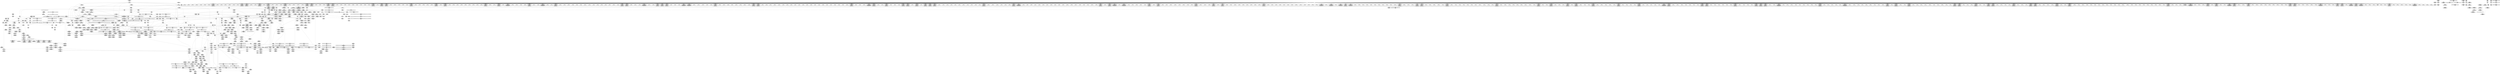 digraph {
	CE0x3e97d70 [shape=record,shape=Mrecord,label="{CE0x3e97d70|i64*_getelementptr_inbounds_(_5_x_i64_,_5_x_i64_*___llvm_gcov_ctr155,_i64_0,_i64_4)|*Constant*|*SummSink*}"]
	CE0x3de6e10 [shape=record,shape=Mrecord,label="{CE0x3de6e10|12:_i32,_56:_i8*,_:_CRE_149,150_}"]
	CE0x3e01ba0 [shape=record,shape=Mrecord,label="{CE0x3e01ba0|__validate_creds:_tmp6|include/linux/cred.h,174}"]
	CE0x3e558b0 [shape=record,shape=Mrecord,label="{CE0x3e558b0|12:_i32,_56:_i8*,_:_CRE_408,416_|*MultipleSource*|Function::inode_has_perm&Arg::inode::|*LoadInst*|security/selinux/hooks.c,1627|security/selinux/hooks.c,1611}"]
	CE0x3e73190 [shape=record,shape=Mrecord,label="{CE0x3e73190|inode_has_perm:_tmp19|security/selinux/hooks.c,1618|*SummSource*}"]
	CE0x3e545a0 [shape=record,shape=Mrecord,label="{CE0x3e545a0|12:_i32,_56:_i8*,_:_CRE_328,336_|*MultipleSource*|Function::inode_has_perm&Arg::inode::|*LoadInst*|security/selinux/hooks.c,1627|security/selinux/hooks.c,1611}"]
	CE0x3e645a0 [shape=record,shape=Mrecord,label="{CE0x3e645a0|12:_i32,_56:_i8*,_:_CRE_888,889_}"]
	CE0x3e76360 [shape=record,shape=Mrecord,label="{CE0x3e76360|inode_has_perm:_sclass|security/selinux/hooks.c,1617|*SummSink*}"]
	CE0x3dd8610 [shape=record,shape=Mrecord,label="{CE0x3dd8610|get_current:_bb}"]
	CE0x3dd6d30 [shape=record,shape=Mrecord,label="{CE0x3dd6d30|104:_%struct.inode*,_:_CRE_91,92_}"]
	CE0x3e00a50 [shape=record,shape=Mrecord,label="{CE0x3e00a50|104:_%struct.inode*,_:_CRE_190,191_}"]
	CE0x3e01680 [shape=record,shape=Mrecord,label="{CE0x3e01680|104:_%struct.inode*,_:_CRE_203,204_}"]
	CE0x3debcc0 [shape=record,shape=Mrecord,label="{CE0x3debcc0|selinux_inode_listxattr:_tmp8|security/selinux/hooks.c,3048}"]
	CE0x3e4e860 [shape=record,shape=Mrecord,label="{CE0x3e4e860|12:_i32,_56:_i8*,_:_CRE_212,216_|*MultipleSource*|Function::inode_has_perm&Arg::inode::|*LoadInst*|security/selinux/hooks.c,1627|security/selinux/hooks.c,1611}"]
	CE0x3dd8fc0 [shape=record,shape=Mrecord,label="{CE0x3dd8fc0|COLLAPSED:_GCMRE___llvm_gcov_ctr153_internal_global_2_x_i64_zeroinitializer:_elem_0:default:}"]
	CE0x3e50ca0 [shape=record,shape=Mrecord,label="{CE0x3e50ca0|12:_i32,_56:_i8*,_:_CRE_266,267_}"]
	CE0x3e66ba0 [shape=record,shape=Mrecord,label="{CE0x3e66ba0|12:_i32,_56:_i8*,_:_CRE_920,921_}"]
	CE0x3dd9030 [shape=record,shape=Mrecord,label="{CE0x3dd9030|dentry_has_perm:_tmp|*SummSource*}"]
	CE0x3e03290 [shape=record,shape=Mrecord,label="{CE0x3e03290|dentry_has_perm:_u|security/selinux/hooks.c,1631}"]
	CE0x3e5eb80 [shape=record,shape=Mrecord,label="{CE0x3e5eb80|12:_i32,_56:_i8*,_:_CRE_624,628_|*MultipleSource*|Function::inode_has_perm&Arg::inode::|*LoadInst*|security/selinux/hooks.c,1627|security/selinux/hooks.c,1611}"]
	CE0x3dd4dc0 [shape=record,shape=Mrecord,label="{CE0x3dd4dc0|dentry_has_perm:_dentry|Function::dentry_has_perm&Arg::dentry::}"]
	CE0x3df6d20 [shape=record,shape=Mrecord,label="{CE0x3df6d20|i64*_getelementptr_inbounds_(_11_x_i64_,_11_x_i64_*___llvm_gcov_ctr240,_i64_0,_i64_0)|*Constant*|*SummSource*}"]
	CE0x3e27960 [shape=record,shape=Mrecord,label="{CE0x3e27960|i32_(i32,_i32,_i16,_i32,_%struct.common_audit_data*)*_bitcast_(i32_(i32,_i32,_i16,_i32,_%struct.common_audit_data.495*)*_avc_has_perm_to_i32_(i32,_i32,_i16,_i32,_%struct.common_audit_data*)*)|*Constant*}"]
	CE0x3e4b670 [shape=record,shape=Mrecord,label="{CE0x3e4b670|inode_has_perm:_call|security/selinux/hooks.c,1614|*SummSink*}"]
	CE0x3e3f010 [shape=record,shape=Mrecord,label="{CE0x3e3f010|inode_has_perm:_tmp1|*SummSink*}"]
	CE0x3e3f5b0 [shape=record,shape=Mrecord,label="{CE0x3e3f5b0|GLOBAL:___validate_creds|*Constant*}"]
	CE0x3e353a0 [shape=record,shape=Mrecord,label="{CE0x3e353a0|104:_%struct.inode*,_:_CRE_305,306_}"]
	CE0x3df57e0 [shape=record,shape=Mrecord,label="{CE0x3df57e0|i32_0|*Constant*|*SummSource*}"]
	CE0x3dfcba0 [shape=record,shape=Mrecord,label="{CE0x3dfcba0|GLOBAL:___validate_creds|*Constant*|*SummSource*}"]
	CE0x3e6f4d0 [shape=record,shape=Mrecord,label="{CE0x3e6f4d0|inode_has_perm:_tmp15|*LoadInst*|security/selinux/hooks.c,1615}"]
	CE0x3e5a310 [shape=record,shape=Mrecord,label="{CE0x3e5a310|12:_i32,_56:_i8*,_:_CRE_563,564_}"]
	CE0x3e2f630 [shape=record,shape=Mrecord,label="{CE0x3e2f630|i64*_getelementptr_inbounds_(_8_x_i64_,_8_x_i64_*___llvm_gcov_ctr154,_i64_0,_i64_0)|*Constant*|*SummSink*}"]
	CE0x3dccb60 [shape=record,shape=Mrecord,label="{CE0x3dccb60|selinux_inode_listxattr:_tmp}"]
	CE0x3e753c0 [shape=record,shape=Mrecord,label="{CE0x3e753c0|avc_has_perm:_tsid|Function::avc_has_perm&Arg::tsid::|*SummSink*}"]
	CE0x3e22920 [shape=record,shape=Mrecord,label="{CE0x3e22920|104:_%struct.inode*,_:_CRE_169,170_}"]
	CE0x3debc50 [shape=record,shape=Mrecord,label="{CE0x3debc50|selinux_inode_listxattr:_tmp8|security/selinux/hooks.c,3048|*SummSource*}"]
	CE0x3e5b3b0 [shape=record,shape=Mrecord,label="{CE0x3e5b3b0|12:_i32,_56:_i8*,_:_CRE_577,578_}"]
	CE0x3dfc700 [shape=record,shape=Mrecord,label="{CE0x3dfc700|dentry_has_perm:_tmp2|*SummSink*}"]
	CE0x3e97550 [shape=record,shape=Mrecord,label="{CE0x3e97550|GLOBAL:___invalid_creds|*Constant*|*SummSource*}"]
	CE0x3e6e2a0 [shape=record,shape=Mrecord,label="{CE0x3e6e2a0|cred_sid:_entry|*SummSink*}"]
	CE0x3ddd340 [shape=record,shape=Mrecord,label="{CE0x3ddd340|i64*_getelementptr_inbounds_(_2_x_i64_,_2_x_i64_*___llvm_gcov_ctr98,_i64_0,_i64_1)|*Constant*|*SummSink*}"]
	CE0x3e62b40 [shape=record,shape=Mrecord,label="{CE0x3e62b40|12:_i32,_56:_i8*,_:_CRE_866,867_}"]
	CE0x3df0640 [shape=record,shape=Mrecord,label="{CE0x3df0640|i64*_getelementptr_inbounds_(_11_x_i64_,_11_x_i64_*___llvm_gcov_ctr240,_i64_0,_i64_9)|*Constant*|*SummSink*}"]
	CE0x3ddef50 [shape=record,shape=Mrecord,label="{CE0x3ddef50|selinux_inode_listxattr:_tmp5|security/selinux/hooks.c,3048|*SummSink*}"]
	CE0x3e6e8b0 [shape=record,shape=Mrecord,label="{CE0x3e6e8b0|_ret_i32_%tmp6,_!dbg_!27716|security/selinux/hooks.c,197|*SummSource*}"]
	CE0x3e48a70 [shape=record,shape=Mrecord,label="{CE0x3e48a70|0:_i32,_4:_i32,_8:_i32,_12:_i32,_:_CMRE_12,16_|*MultipleSource*|security/selinux/hooks.c,196|*LoadInst*|security/selinux/hooks.c,196|security/selinux/hooks.c,197}"]
	CE0x3e05830 [shape=record,shape=Mrecord,label="{CE0x3e05830|%struct.task_struct*_(%struct.task_struct**)*_asm_movq_%gs:$_1:P_,$0_,_r,im,_dirflag_,_fpsr_,_flags_|*SummSource*}"]
	CE0x3e32d40 [shape=record,shape=Mrecord,label="{CE0x3e32d40|__validate_creds:_call|include/linux/cred.h,173}"]
	CE0x3dec5e0 [shape=record,shape=Mrecord,label="{CE0x3dec5e0|selinux_inode_listxattr:_tmp3|*SummSink*}"]
	CE0x3e778f0 [shape=record,shape=Mrecord,label="{CE0x3e778f0|inode_has_perm:_lnot.ext|security/selinux/hooks.c,1611|*SummSink*}"]
	CE0x3e2f300 [shape=record,shape=Mrecord,label="{CE0x3e2f300|_call_void_mcount()_#3|*SummSink*}"]
	CE0x3df3730 [shape=record,shape=Mrecord,label="{CE0x3df3730|i64_5|*Constant*}"]
	CE0x3e5dae0 [shape=record,shape=Mrecord,label="{CE0x3e5dae0|12:_i32,_56:_i8*,_:_CRE_610,611_}"]
	CE0x3e6e4b0 [shape=record,shape=Mrecord,label="{CE0x3e6e4b0|cred_sid:_cred|Function::cred_sid&Arg::cred::|*SummSource*}"]
	CE0x3e53170 [shape=record,shape=Mrecord,label="{CE0x3e53170|12:_i32,_56:_i8*,_:_CRE_297,298_}"]
	CE0x3e50b70 [shape=record,shape=Mrecord,label="{CE0x3e50b70|12:_i32,_56:_i8*,_:_CRE_265,266_}"]
	CE0x3e50450 [shape=record,shape=Mrecord,label="{CE0x3e50450|12:_i32,_56:_i8*,_:_CRE_259,260_}"]
	CE0x3e666e0 [shape=record,shape=Mrecord,label="{CE0x3e666e0|12:_i32,_56:_i8*,_:_CRE_916,917_}"]
	CE0x3e66350 [shape=record,shape=Mrecord,label="{CE0x3e66350|12:_i32,_56:_i8*,_:_CRE_913,914_}"]
	CE0x3e5e330 [shape=record,shape=Mrecord,label="{CE0x3e5e330|12:_i32,_56:_i8*,_:_CRE_617,618_}"]
	CE0x3e4e1d0 [shape=record,shape=Mrecord,label="{CE0x3e4e1d0|12:_i32,_56:_i8*,_:_CRE_202,203_}"]
	CE0x3df89b0 [shape=record,shape=Mrecord,label="{CE0x3df89b0|cred_sid:_tmp2|*SummSink*}"]
	CE0x3def2a0 [shape=record,shape=Mrecord,label="{CE0x3def2a0|i8*_getelementptr_inbounds_(_25_x_i8_,_25_x_i8_*_.str3,_i32_0,_i32_0)|*Constant*}"]
	CE0x3def860 [shape=record,shape=Mrecord,label="{CE0x3def860|GLOBAL:_lockdep_rcu_suspicious|*Constant*|*SummSource*}"]
	CE0x3dcccb0 [shape=record,shape=Mrecord,label="{CE0x3dcccb0|selinux_inode_listxattr:_tmp|*SummSource*}"]
	CE0x3ddb000 [shape=record,shape=Mrecord,label="{CE0x3ddb000|selinux_inode_listxattr:_tmp7|security/selinux/hooks.c,3048}"]
	CE0x3e24eb0 [shape=record,shape=Mrecord,label="{CE0x3e24eb0|dentry_has_perm:_ad|security/selinux/hooks.c, 1628|*SummSource*}"]
	CE0x3e23370 [shape=record,shape=Mrecord,label="{CE0x3e23370|104:_%struct.inode*,_:_CRE_180,181_}"]
	CE0x3de9750 [shape=record,shape=Mrecord,label="{CE0x3de9750|i32_0|*Constant*}"]
	CE0x3e4c3b0 [shape=record,shape=Mrecord,label="{CE0x3e4c3b0|12:_i32,_56:_i8*,_:_CRE_175,176_}"]
	CE0x3e79850 [shape=record,shape=Mrecord,label="{CE0x3e79850|inode_has_perm:_tobool2|security/selinux/hooks.c,1611|*SummSource*}"]
	CE0x3e678b0 [shape=record,shape=Mrecord,label="{CE0x3e678b0|12:_i32,_56:_i8*,_:_CRE_931,932_}"]
	CE0x3dddb90 [shape=record,shape=Mrecord,label="{CE0x3dddb90|selinux_inode_listxattr:_tmp13|security/selinux/hooks.c,3048|*SummSink*}"]
	CE0x3e24c50 [shape=record,shape=Mrecord,label="{CE0x3e24c50|i32_1|*Constant*|*SummSink*}"]
	CE0x3e02850 [shape=record,shape=Mrecord,label="{CE0x3e02850|_call_void___invalid_creds(%struct.cred*_%cred,_i8*_%file,_i32_%line)_#10,_!dbg_!27721|include/linux/cred.h,174}"]
	CE0x3de7ff0 [shape=record,shape=Mrecord,label="{CE0x3de7ff0|GLOBAL:_get_current|*Constant*|*SummSink*}"]
	CE0x3dedd50 [shape=record,shape=Mrecord,label="{CE0x3dedd50|selinux_inode_listxattr:_tmp16|security/selinux/hooks.c,3048|*SummSource*}"]
	CE0x3e5e460 [shape=record,shape=Mrecord,label="{CE0x3e5e460|12:_i32,_56:_i8*,_:_CRE_618,619_}"]
	CE0x3de5150 [shape=record,shape=Mrecord,label="{CE0x3de5150|i32_0|*Constant*}"]
	CE0x3dd4500 [shape=record,shape=Mrecord,label="{CE0x3dd4500|dentry_has_perm:_cred|Function::dentry_has_perm&Arg::cred::|*SummSink*}"]
	CE0x3dfa500 [shape=record,shape=Mrecord,label="{CE0x3dfa500|__validate_creds:_lnot|include/linux/cred.h,173|*SummSource*}"]
	CE0x3e03060 [shape=record,shape=Mrecord,label="{CE0x3e03060|i8_10|*Constant*|*SummSink*}"]
	CE0x3e72c70 [shape=record,shape=Mrecord,label="{CE0x3e72c70|i64*_getelementptr_inbounds_(_8_x_i64_,_8_x_i64_*___llvm_gcov_ctr154,_i64_0,_i64_7)|*Constant*}"]
	CE0x3de2a50 [shape=record,shape=Mrecord,label="{CE0x3de2a50|i64*_getelementptr_inbounds_(_11_x_i64_,_11_x_i64_*___llvm_gcov_ctr240,_i64_0,_i64_8)|*Constant*}"]
	CE0x3e05c10 [shape=record,shape=Mrecord,label="{CE0x3e05c10|i64*_getelementptr_inbounds_(_2_x_i64_,_2_x_i64_*___llvm_gcov_ctr98,_i64_0,_i64_1)|*Constant*}"]
	CE0x3e975c0 [shape=record,shape=Mrecord,label="{CE0x3e975c0|_call_void___invalid_creds(%struct.cred*_%cred,_i8*_%file,_i32_%line)_#10,_!dbg_!27721|include/linux/cred.h,174|*SummSink*}"]
	CE0x3e7ab10 [shape=record,shape=Mrecord,label="{CE0x3e7ab10|inode_has_perm:_tmp8|security/selinux/hooks.c,1611|*SummSink*}"]
	CE0x3de1c00 [shape=record,shape=Mrecord,label="{CE0x3de1c00|GLOBAL:_current_task|Global_var:current_task|*SummSink*}"]
	CE0x3e4eeb0 [shape=record,shape=Mrecord,label="{CE0x3e4eeb0|12:_i32,_56:_i8*,_:_CRE_240,241_}"]
	CE0x3e26c90 [shape=record,shape=Mrecord,label="{CE0x3e26c90|inode_has_perm:_sclass|security/selinux/hooks.c,1617}"]
	CE0x3e39ce0 [shape=record,shape=Mrecord,label="{CE0x3e39ce0|i64*_getelementptr_inbounds_(_2_x_i64_,_2_x_i64_*___llvm_gcov_ctr153,_i64_0,_i64_0)|*Constant*|*SummSink*}"]
	CE0x3e59a70 [shape=record,shape=Mrecord,label="{CE0x3e59a70|12:_i32,_56:_i8*,_:_CRE_555,556_}"]
	CE0x3e69130 [shape=record,shape=Mrecord,label="{CE0x3e69130|12:_i32,_56:_i8*,_:_CRE_983,984_}"]
	CE0x3e054b0 [shape=record,shape=Mrecord,label="{CE0x3e054b0|i1_true|*Constant*|*SummSink*}"]
	CE0x3e052f0 [shape=record,shape=Mrecord,label="{CE0x3e052f0|i1_true|*Constant*|*SummSource*}"]
	CE0x3e5ac90 [shape=record,shape=Mrecord,label="{CE0x3e5ac90|12:_i32,_56:_i8*,_:_CRE_571,572_}"]
	CE0x3df3530 [shape=record,shape=Mrecord,label="{CE0x3df3530|i64_4|*Constant*|*SummSink*}"]
	CE0x3dd6850 [shape=record,shape=Mrecord,label="{CE0x3dd6850|104:_%struct.inode*,_:_CRE_88,89_}"]
	CE0x3e54210 [shape=record,shape=Mrecord,label="{CE0x3e54210|12:_i32,_56:_i8*,_:_CRE_311,312_}"]
	CE0x3e04df0 [shape=record,shape=Mrecord,label="{CE0x3e04df0|selinux_inode_listxattr:_tmp14|security/selinux/hooks.c,3048|*SummSink*}"]
	CE0x3e5f210 [shape=record,shape=Mrecord,label="{CE0x3e5f210|12:_i32,_56:_i8*,_:_CRE_656,664_|*MultipleSource*|Function::inode_has_perm&Arg::inode::|*LoadInst*|security/selinux/hooks.c,1627|security/selinux/hooks.c,1611}"]
	CE0x3e63630 [shape=record,shape=Mrecord,label="{CE0x3e63630|12:_i32,_56:_i8*,_:_CRE_875,876_}"]
	CE0x3e4f790 [shape=record,shape=Mrecord,label="{CE0x3e4f790|12:_i32,_56:_i8*,_:_CRE_247,248_}"]
	CE0x3e506b0 [shape=record,shape=Mrecord,label="{CE0x3e506b0|12:_i32,_56:_i8*,_:_CRE_261,262_}"]
	CE0x3e36760 [shape=record,shape=Mrecord,label="{CE0x3e36760|dentry_has_perm:_type|security/selinux/hooks.c,1630|*SummSource*}"]
	CE0x3e1e430 [shape=record,shape=Mrecord,label="{CE0x3e1e430|inode_has_perm:_inode|Function::inode_has_perm&Arg::inode::|*SummSource*}"]
	CE0x3def4f0 [shape=record,shape=Mrecord,label="{CE0x3def4f0|i8*_getelementptr_inbounds_(_25_x_i8_,_25_x_i8_*_.str3,_i32_0,_i32_0)|*Constant*|*SummSource*}"]
	CE0x3e34e00 [shape=record,shape=Mrecord,label="{CE0x3e34e00|104:_%struct.inode*,_:_CRE_288,296_|*MultipleSource*|Function::selinux_inode_listxattr&Arg::dentry::|Function::dentry_has_perm&Arg::dentry::|security/selinux/hooks.c,1627}"]
	CE0x3e57390 [shape=record,shape=Mrecord,label="{CE0x3e57390|12:_i32,_56:_i8*,_:_CRE_479,480_}"]
	CE0x3e500c0 [shape=record,shape=Mrecord,label="{CE0x3e500c0|12:_i32,_56:_i8*,_:_CRE_256,257_}"]
	CE0x3e21af0 [shape=record,shape=Mrecord,label="{CE0x3e21af0|104:_%struct.inode*,_:_CRE_155,156_}"]
	CE0x3e60560 [shape=record,shape=Mrecord,label="{CE0x3e60560|12:_i32,_56:_i8*,_:_CRE_728,736_|*MultipleSource*|Function::inode_has_perm&Arg::inode::|*LoadInst*|security/selinux/hooks.c,1627|security/selinux/hooks.c,1611}"]
	CE0x3e44300 [shape=record,shape=Mrecord,label="{CE0x3e44300|i32_22|*Constant*|*SummSource*}"]
	CE0x3e4c860 [shape=record,shape=Mrecord,label="{CE0x3e4c860|12:_i32,_56:_i8*,_:_CRE_180,181_}"]
	CE0x3dec7b0 [shape=record,shape=Mrecord,label="{CE0x3dec7b0|_call_void_mcount()_#3}"]
	CE0x3e4e770 [shape=record,shape=Mrecord,label="{CE0x3e4e770|12:_i32,_56:_i8*,_:_CRE_208,210_|*MultipleSource*|Function::inode_has_perm&Arg::inode::|*LoadInst*|security/selinux/hooks.c,1627|security/selinux/hooks.c,1611}"]
	CE0x3e43580 [shape=record,shape=Mrecord,label="{CE0x3e43580|12:_i32,_56:_i8*,_:_CRE_157,158_}"]
	CE0x3e3b370 [shape=record,shape=Mrecord,label="{CE0x3e3b370|cred_sid:_tmp1|*SummSource*}"]
	CE0x3e6ec50 [shape=record,shape=Mrecord,label="{CE0x3e6ec50|i32_10|*Constant*}"]
	CE0x3df7e50 [shape=record,shape=Mrecord,label="{CE0x3df7e50|__validate_creds:_bb|*SummSink*}"]
	CE0x3e4c590 [shape=record,shape=Mrecord,label="{CE0x3e4c590|12:_i32,_56:_i8*,_:_CRE_177,178_}"]
	CE0x3e01e30 [shape=record,shape=Mrecord,label="{CE0x3e01e30|__validate_creds:_tmp6|include/linux/cred.h,174|*SummSink*}"]
	CE0x3e25570 [shape=record,shape=Mrecord,label="{CE0x3e25570|104:_%struct.inode*,_:_CRE_8,12_|*MultipleSource*|Function::selinux_inode_listxattr&Arg::dentry::|Function::dentry_has_perm&Arg::dentry::|security/selinux/hooks.c,1627}"]
	CE0x3e7d240 [shape=record,shape=Mrecord,label="{CE0x3e7d240|i32_512|*Constant*|*SummSink*}"]
	CE0x3e5ede0 [shape=record,shape=Mrecord,label="{CE0x3e5ede0|12:_i32,_56:_i8*,_:_CRE_640,648_|*MultipleSource*|Function::inode_has_perm&Arg::inode::|*LoadInst*|security/selinux/hooks.c,1627|security/selinux/hooks.c,1611}"]
	CE0x3e360c0 [shape=record,shape=Mrecord,label="{CE0x3e360c0|104:_%struct.inode*,_:_CRE_318,319_}"]
	CE0x3e22740 [shape=record,shape=Mrecord,label="{CE0x3e22740|104:_%struct.inode*,_:_CRE_167,168_}"]
	CE0x3e33520 [shape=record,shape=Mrecord,label="{CE0x3e33520|12:_i32,_56:_i8*,_:_CRE_112,120_|*MultipleSource*|Function::inode_has_perm&Arg::inode::|*LoadInst*|security/selinux/hooks.c,1627|security/selinux/hooks.c,1611}"]
	CE0x3de85c0 [shape=record,shape=Mrecord,label="{CE0x3de85c0|_ret_%struct.task_struct*_%tmp4,_!dbg_!27714|./arch/x86/include/asm/current.h,14|*SummSource*}"]
	CE0x3de6960 [shape=record,shape=Mrecord,label="{CE0x3de6960|12:_i32,_56:_i8*,_:_CRE_144,145_}"]
	CE0x3dfd7b0 [shape=record,shape=Mrecord,label="{CE0x3dfd7b0|104:_%struct.inode*,_:_CRE_208,209_}"]
	CE0x3e23190 [shape=record,shape=Mrecord,label="{CE0x3e23190|104:_%struct.inode*,_:_CRE_178,179_}"]
	CE0x3ddc3f0 [shape=record,shape=Mrecord,label="{CE0x3ddc3f0|i64_2|*Constant*|*SummSource*}"]
	CE0x3e02f00 [shape=record,shape=Mrecord,label="{CE0x3e02f00|i8_10|*Constant*|*SummSource*}"]
	CE0x3e375f0 [shape=record,shape=Mrecord,label="{CE0x3e375f0|dentry_has_perm:_tmp3|*SummSink*}"]
	CE0x3e4e2c0 [shape=record,shape=Mrecord,label="{CE0x3e4e2c0|12:_i32,_56:_i8*,_:_CRE_203,204_}"]
	CE0x3e2ffe0 [shape=record,shape=Mrecord,label="{CE0x3e2ffe0|i32_1609|*Constant*|*SummSource*}"]
	CE0x3dcd0a0 [shape=record,shape=Mrecord,label="{CE0x3dcd0a0|selinux_inode_listxattr:_do.body}"]
	CE0x3e65050 [shape=record,shape=Mrecord,label="{CE0x3e65050|12:_i32,_56:_i8*,_:_CRE_897,898_}"]
	CE0x3e05960 [shape=record,shape=Mrecord,label="{CE0x3e05960|%struct.task_struct*_(%struct.task_struct**)*_asm_movq_%gs:$_1:P_,$0_,_r,im,_dirflag_,_fpsr_,_flags_|*SummSink*}"]
	CE0x3e915a0 [shape=record,shape=Mrecord,label="{CE0x3e915a0|inode_has_perm:_tmp16|security/selinux/hooks.c,1615|*SummSink*}"]
	CE0x3e75690 [shape=record,shape=Mrecord,label="{CE0x3e75690|avc_has_perm:_tclass|Function::avc_has_perm&Arg::tclass::|*SummSource*}"]
	CE0x3e698f0 [shape=record,shape=Mrecord,label="{CE0x3e698f0|inode_has_perm:_tmp6|*LoadInst*|security/selinux/hooks.c,1611}"]
	CE0x3dd3c10 [shape=record,shape=Mrecord,label="{CE0x3dd3c10|GLOBAL:_dentry_has_perm|*Constant*|*SummSink*}"]
	CE0x3e5dfa0 [shape=record,shape=Mrecord,label="{CE0x3e5dfa0|12:_i32,_56:_i8*,_:_CRE_614,615_}"]
	CE0x3df4a00 [shape=record,shape=Mrecord,label="{CE0x3df4a00|selinux_inode_listxattr:_tmp1|*SummSink*}"]
	CE0x3dcfb90 [shape=record,shape=Mrecord,label="{CE0x3dcfb90|__validate_creds:_tmp5|include/linux/cred.h,173|*SummSource*}"]
	CE0x3e00f00 [shape=record,shape=Mrecord,label="{CE0x3e00f00|104:_%struct.inode*,_:_CRE_195,196_}"]
	CE0x3e65e90 [shape=record,shape=Mrecord,label="{CE0x3e65e90|12:_i32,_56:_i8*,_:_CRE_909,910_}"]
	CE0x3e6f5e0 [shape=record,shape=Mrecord,label="{CE0x3e6f5e0|inode_has_perm:_tmp15|*LoadInst*|security/selinux/hooks.c,1615|*SummSource*}"]
	CE0x3e5adc0 [shape=record,shape=Mrecord,label="{CE0x3e5adc0|12:_i32,_56:_i8*,_:_CRE_572,573_}"]
	CE0x3e69260 [shape=record,shape=Mrecord,label="{CE0x3e69260|12:_i32,_56:_i8*,_:_CRE_984,988_|*MultipleSource*|Function::inode_has_perm&Arg::inode::|*LoadInst*|security/selinux/hooks.c,1627|security/selinux/hooks.c,1611}"]
	CE0x3e57e40 [shape=record,shape=Mrecord,label="{CE0x3e57e40|12:_i32,_56:_i8*,_:_CRE_488,496_|*MultipleSource*|Function::inode_has_perm&Arg::inode::|*LoadInst*|security/selinux/hooks.c,1627|security/selinux/hooks.c,1611}"]
	CE0x3e57190 [shape=record,shape=Mrecord,label="{CE0x3e57190|12:_i32,_56:_i8*,_:_CRE_477,478_}"]
	CE0x3dfa380 [shape=record,shape=Mrecord,label="{CE0x3dfa380|inode_has_perm:_tmp4|security/selinux/hooks.c,1609}"]
	CE0x3de6220 [shape=record,shape=Mrecord,label="{CE0x3de6220|12:_i32,_56:_i8*,_:_CRE_137,138_}"]
	CE0x3e011d0 [shape=record,shape=Mrecord,label="{CE0x3e011d0|104:_%struct.inode*,_:_CRE_198,199_}"]
	CE0x3de51c0 [shape=record,shape=Mrecord,label="{CE0x3de51c0|cred_sid:_security|security/selinux/hooks.c,196}"]
	CE0x3dee250 [shape=record,shape=Mrecord,label="{CE0x3dee250|i8_1|*Constant*}"]
	CE0x3e22560 [shape=record,shape=Mrecord,label="{CE0x3e22560|104:_%struct.inode*,_:_CRE_165,166_}"]
	CE0x3e4fd30 [shape=record,shape=Mrecord,label="{CE0x3e4fd30|12:_i32,_56:_i8*,_:_CRE_253,254_}"]
	CE0x3dff000 [shape=record,shape=Mrecord,label="{CE0x3dff000|104:_%struct.inode*,_:_CRE_272,280_|*MultipleSource*|Function::selinux_inode_listxattr&Arg::dentry::|Function::dentry_has_perm&Arg::dentry::|security/selinux/hooks.c,1627}"]
	CE0x3e5bf90 [shape=record,shape=Mrecord,label="{CE0x3e5bf90|12:_i32,_56:_i8*,_:_CRE_587,588_}"]
	CE0x3e237b0 [shape=record,shape=Mrecord,label="{CE0x3e237b0|get_current:_tmp3}"]
	CE0x3dfa650 [shape=record,shape=Mrecord,label="{CE0x3dfa650|i1_true|*Constant*}"]
	CE0x3e71ba0 [shape=record,shape=Mrecord,label="{CE0x3e71ba0|inode_has_perm:_tmp17|security/selinux/hooks.c,1617|*SummSink*}"]
	CE0x3ddae10 [shape=record,shape=Mrecord,label="{CE0x3ddae10|selinux_inode_listxattr:_land.lhs.true2}"]
	CE0x3e5bc00 [shape=record,shape=Mrecord,label="{CE0x3e5bc00|12:_i32,_56:_i8*,_:_CRE_584,585_}"]
	CE0x3e27700 [shape=record,shape=Mrecord,label="{CE0x3e27700|inode_has_perm:_call4|security/selinux/hooks.c,1617|*SummSink*}"]
	CE0x3e53630 [shape=record,shape=Mrecord,label="{CE0x3e53630|12:_i32,_56:_i8*,_:_CRE_301,302_}"]
	CE0x3e580a0 [shape=record,shape=Mrecord,label="{CE0x3e580a0|12:_i32,_56:_i8*,_:_CRE_500,504_|*MultipleSource*|Function::inode_has_perm&Arg::inode::|*LoadInst*|security/selinux/hooks.c,1627|security/selinux/hooks.c,1611}"]
	CE0x3dfafd0 [shape=record,shape=Mrecord,label="{CE0x3dfafd0|12:_i32,_56:_i8*,_:_CRE_16,24_|*MultipleSource*|Function::inode_has_perm&Arg::inode::|*LoadInst*|security/selinux/hooks.c,1627|security/selinux/hooks.c,1611}"]
	CE0x3e45d30 [shape=record,shape=Mrecord,label="{CE0x3e45d30|cred_sid:_tmp5|security/selinux/hooks.c,196|*SummSink*}"]
	CE0x3df8b60 [shape=record,shape=Mrecord,label="{CE0x3df8b60|i32_4|*Constant*|*SummSink*}"]
	CE0x3e5a900 [shape=record,shape=Mrecord,label="{CE0x3e5a900|12:_i32,_56:_i8*,_:_CRE_568,569_}"]
	CE0x35e7110 [shape=record,shape=Mrecord,label="{CE0x35e7110|selinux_inode_listxattr:_call|security/selinux/hooks.c,3048}"]
	CE0x3e39e50 [shape=record,shape=Mrecord,label="{CE0x3e39e50|get_current:_tmp3|*SummSource*}"]
	CE0x3dfe890 [shape=record,shape=Mrecord,label="{CE0x3dfe890|104:_%struct.inode*,_:_CRE_240,248_|*MultipleSource*|Function::selinux_inode_listxattr&Arg::dentry::|Function::dentry_has_perm&Arg::dentry::|security/selinux/hooks.c,1627}"]
	CE0x3dfcd30 [shape=record,shape=Mrecord,label="{CE0x3dfcd30|__validate_creds:_entry|*SummSource*}"]
	CE0x3e45ef0 [shape=record,shape=Mrecord,label="{CE0x3e45ef0|cred_sid:_sid|security/selinux/hooks.c,197|*SummSink*}"]
	CE0x3e61cc0 [shape=record,shape=Mrecord,label="{CE0x3e61cc0|12:_i32,_56:_i8*,_:_CRE_824,832_|*MultipleSource*|Function::inode_has_perm&Arg::inode::|*LoadInst*|security/selinux/hooks.c,1627|security/selinux/hooks.c,1611}"]
	CE0x3e30aa0 [shape=record,shape=Mrecord,label="{CE0x3e30aa0|__validate_creds:_expval|include/linux/cred.h,173|*SummSink*}"]
	CE0x3dff1f0 [shape=record,shape=Mrecord,label="{CE0x3dff1f0|104:_%struct.inode*,_:_CRE_280,288_|*MultipleSource*|Function::selinux_inode_listxattr&Arg::dentry::|Function::dentry_has_perm&Arg::dentry::|security/selinux/hooks.c,1627}"]
	CE0x3ddc940 [shape=record,shape=Mrecord,label="{CE0x3ddc940|selinux_inode_listxattr:_land.lhs.true|*SummSource*}"]
	CE0x3e4ca40 [shape=record,shape=Mrecord,label="{CE0x3e4ca40|12:_i32,_56:_i8*,_:_CRE_182,183_}"]
	CE0x3e65510 [shape=record,shape=Mrecord,label="{CE0x3e65510|12:_i32,_56:_i8*,_:_CRE_901,902_}"]
	CE0x3e3e9d0 [shape=record,shape=Mrecord,label="{CE0x3e3e9d0|COLLAPSED:_CMRE:_elem_0:default:}"]
	CE0x3ddd050 [shape=record,shape=Mrecord,label="{CE0x3ddd050|selinux_inode_listxattr:_if.then|*SummSink*}"]
	CE0x3e3b020 [shape=record,shape=Mrecord,label="{CE0x3e3b020|inode_has_perm:_tmp}"]
	CE0x3e00320 [shape=record,shape=Mrecord,label="{CE0x3e00320|104:_%struct.inode*,_:_CRE_182,183_}"]
	CE0x3e45ae0 [shape=record,shape=Mrecord,label="{CE0x3e45ae0|cred_sid:_tmp|*SummSource*}"]
	CE0x3e64f20 [shape=record,shape=Mrecord,label="{CE0x3e64f20|12:_i32,_56:_i8*,_:_CRE_896,897_}"]
	CE0x3e79160 [shape=record,shape=Mrecord,label="{CE0x3e79160|i64_3|*Constant*}"]
	CE0x3df0a40 [shape=record,shape=Mrecord,label="{CE0x3df0a40|selinux_inode_listxattr:_tobool|security/selinux/hooks.c,3048|*SummSource*}"]
	CE0x3e43760 [shape=record,shape=Mrecord,label="{CE0x3e43760|12:_i32,_56:_i8*,_:_CRE_159,160_}"]
	CE0x3e73200 [shape=record,shape=Mrecord,label="{CE0x3e73200|inode_has_perm:_tmp19|security/selinux/hooks.c,1618|*SummSink*}"]
	CE0x3e36d90 [shape=record,shape=Mrecord,label="{CE0x3e36d90|__validate_creds:_lnot|include/linux/cred.h,173}"]
	CE0x3e61030 [shape=record,shape=Mrecord,label="{CE0x3e61030|12:_i32,_56:_i8*,_:_CRE_768,776_|*MultipleSource*|Function::inode_has_perm&Arg::inode::|*LoadInst*|security/selinux/hooks.c,1627|security/selinux/hooks.c,1611}"]
	CE0x3e51030 [shape=record,shape=Mrecord,label="{CE0x3e51030|12:_i32,_56:_i8*,_:_CRE_269,270_}"]
	CE0x3e27a90 [shape=record,shape=Mrecord,label="{CE0x3e27a90|i32_(i32,_i32,_i16,_i32,_%struct.common_audit_data*)*_bitcast_(i32_(i32,_i32,_i16,_i32,_%struct.common_audit_data.495*)*_avc_has_perm_to_i32_(i32,_i32,_i16,_i32,_%struct.common_audit_data*)*)|*Constant*|*SummSource*}"]
	CE0x3dd3590 [shape=record,shape=Mrecord,label="{CE0x3dd3590|selinux_inode_listxattr:_call5|security/selinux/hooks.c,3050|*SummSource*}"]
	CE0x3e50910 [shape=record,shape=Mrecord,label="{CE0x3e50910|12:_i32,_56:_i8*,_:_CRE_263,264_}"]
	CE0x3dee4b0 [shape=record,shape=Mrecord,label="{CE0x3dee4b0|dentry_has_perm:_d_inode|security/selinux/hooks.c,1627}"]
	CE0x3e22ec0 [shape=record,shape=Mrecord,label="{CE0x3e22ec0|104:_%struct.inode*,_:_CRE_175,176_}"]
	CE0x3e1e5a0 [shape=record,shape=Mrecord,label="{CE0x3e1e5a0|inode_has_perm:_inode|Function::inode_has_perm&Arg::inode::|*SummSink*}"]
	CE0x3e59d20 [shape=record,shape=Mrecord,label="{CE0x3e59d20|12:_i32,_56:_i8*,_:_CRE_558,559_}"]
	CE0x3df6c30 [shape=record,shape=Mrecord,label="{CE0x3df6c30|i64*_getelementptr_inbounds_(_11_x_i64_,_11_x_i64_*___llvm_gcov_ctr240,_i64_0,_i64_0)|*Constant*}"]
	CE0x3e52a50 [shape=record,shape=Mrecord,label="{CE0x3e52a50|12:_i32,_56:_i8*,_:_CRE_291,292_}"]
	CE0x3e1f210 [shape=record,shape=Mrecord,label="{CE0x3e1f210|_ret_i32_%retval.0,_!dbg_!27739|security/selinux/hooks.c,1618}"]
	CE0x3dfe6b0 [shape=record,shape=Mrecord,label="{CE0x3dfe6b0|104:_%struct.inode*,_:_CRE_224,232_|*MultipleSource*|Function::selinux_inode_listxattr&Arg::dentry::|Function::dentry_has_perm&Arg::dentry::|security/selinux/hooks.c,1627}"]
	CE0x3e5a7d0 [shape=record,shape=Mrecord,label="{CE0x3e5a7d0|12:_i32,_56:_i8*,_:_CRE_567,568_}"]
	CE0x3e2f220 [shape=record,shape=Mrecord,label="{CE0x3e2f220|_call_void_mcount()_#3|*SummSource*}"]
	CE0x3e4b500 [shape=record,shape=Mrecord,label="{CE0x3e4b500|inode_has_perm:_call|security/selinux/hooks.c,1614|*SummSource*}"]
	CE0x3e4f4b0 [shape=record,shape=Mrecord,label="{CE0x3e4f4b0|12:_i32,_56:_i8*,_:_CRE_243,244_}"]
	CE0x3e3b300 [shape=record,shape=Mrecord,label="{CE0x3e3b300|cred_sid:_tmp1}"]
	CE0x3dde030 [shape=record,shape=Mrecord,label="{CE0x3dde030|i64_1|*Constant*}"]
	CE0x3e1f490 [shape=record,shape=Mrecord,label="{CE0x3e1f490|_ret_i32_%retval.0,_!dbg_!27739|security/selinux/hooks.c,1618|*SummSink*}"]
	CE0x3e7bb10 [shape=record,shape=Mrecord,label="{CE0x3e7bb10|inode_has_perm:_tmp10|security/selinux/hooks.c,1611}"]
	CE0x3e34300 [shape=record,shape=Mrecord,label="{CE0x3e34300|__validate_creds:_conv|include/linux/cred.h,173}"]
	CE0x3e432b0 [shape=record,shape=Mrecord,label="{CE0x3e432b0|12:_i32,_56:_i8*,_:_CRE_154,155_}"]
	CE0x3e5d9b0 [shape=record,shape=Mrecord,label="{CE0x3e5d9b0|12:_i32,_56:_i8*,_:_CRE_609,610_}"]
	CE0x50ca830 [shape=record,shape=Mrecord,label="{CE0x50ca830|i64*_getelementptr_inbounds_(_11_x_i64_,_11_x_i64_*___llvm_gcov_ctr240,_i64_0,_i64_1)|*Constant*}"]
	CE0x3dd43f0 [shape=record,shape=Mrecord,label="{CE0x3dd43f0|dentry_has_perm:_cred|Function::dentry_has_perm&Arg::cred::|*SummSource*}"]
	CE0x3dcfd00 [shape=record,shape=Mrecord,label="{CE0x3dcfd00|__validate_creds:_tmp5|include/linux/cred.h,173|*SummSink*}"]
	CE0x3e67060 [shape=record,shape=Mrecord,label="{CE0x3e67060|12:_i32,_56:_i8*,_:_CRE_924,925_}"]
	CE0x3e7a6c0 [shape=record,shape=Mrecord,label="{CE0x3e7a6c0|GLOBAL:___llvm_gcov_ctr154|Global_var:__llvm_gcov_ctr154|*SummSink*}"]
	CE0x3e43b20 [shape=record,shape=Mrecord,label="{CE0x3e43b20|12:_i32,_56:_i8*,_:_CRE_163,164_}"]
	CE0x3ddbf80 [shape=record,shape=Mrecord,label="{CE0x3ddbf80|selinux_inode_listxattr:_tmp11|security/selinux/hooks.c,3048}"]
	CE0x3e44a20 [shape=record,shape=Mrecord,label="{CE0x3e44a20|dentry_has_perm:_tmp2}"]
	CE0x3e43a30 [shape=record,shape=Mrecord,label="{CE0x3e43a30|12:_i32,_56:_i8*,_:_CRE_162,163_}"]
	CE0x3dfdc60 [shape=record,shape=Mrecord,label="{CE0x3dfdc60|104:_%struct.inode*,_:_CRE_213,214_}"]
	CE0x3e4dc30 [shape=record,shape=Mrecord,label="{CE0x3e4dc30|12:_i32,_56:_i8*,_:_CRE_196,197_}"]
	CE0x3e5b020 [shape=record,shape=Mrecord,label="{CE0x3e5b020|12:_i32,_56:_i8*,_:_CRE_574,575_}"]
	CE0x3e6f080 [shape=record,shape=Mrecord,label="{CE0x3e6f080|inode_has_perm:_i_security|security/selinux/hooks.c,1615|*SummSource*}"]
	CE0x3ddcab0 [shape=record,shape=Mrecord,label="{CE0x3ddcab0|i64*_getelementptr_inbounds_(_2_x_i64_,_2_x_i64_*___llvm_gcov_ctr98,_i64_0,_i64_0)|*Constant*|*SummSink*}"]
	CE0x3e66f30 [shape=record,shape=Mrecord,label="{CE0x3e66f30|12:_i32,_56:_i8*,_:_CRE_923,924_}"]
	CE0x3e58d80 [shape=record,shape=Mrecord,label="{CE0x3e58d80|12:_i32,_56:_i8*,_:_CRE_536,540_|*MultipleSource*|Function::inode_has_perm&Arg::inode::|*LoadInst*|security/selinux/hooks.c,1627|security/selinux/hooks.c,1611}"]
	CE0x3e4d960 [shape=record,shape=Mrecord,label="{CE0x3e4d960|12:_i32,_56:_i8*,_:_CRE_193,194_}"]
	CE0x3de6400 [shape=record,shape=Mrecord,label="{CE0x3de6400|12:_i32,_56:_i8*,_:_CRE_138,139_}"]
	CE0x3e74f50 [shape=record,shape=Mrecord,label="{CE0x3e74f50|i64*_getelementptr_inbounds_(_5_x_i64_,_5_x_i64_*___llvm_gcov_ctr155,_i64_0,_i64_0)|*Constant*|*SummSource*}"]
	CE0x3e66cd0 [shape=record,shape=Mrecord,label="{CE0x3e66cd0|12:_i32,_56:_i8*,_:_CRE_921,922_}"]
	CE0x3e6e580 [shape=record,shape=Mrecord,label="{CE0x3e6e580|cred_sid:_cred|Function::cred_sid&Arg::cred::|*SummSink*}"]
	CE0x3e1cf30 [shape=record,shape=Mrecord,label="{CE0x3e1cf30|dentry_has_perm:_dentry1|security/selinux/hooks.c,1631}"]
	CE0x3e230a0 [shape=record,shape=Mrecord,label="{CE0x3e230a0|104:_%struct.inode*,_:_CRE_177,178_}"]
	CE0x3e64210 [shape=record,shape=Mrecord,label="{CE0x3e64210|12:_i32,_56:_i8*,_:_CRE_885,886_}"]
	CE0x3e51290 [shape=record,shape=Mrecord,label="{CE0x3e51290|12:_i32,_56:_i8*,_:_CRE_271,272_}"]
	CE0x3e36480 [shape=record,shape=Mrecord,label="{CE0x3e36480|dentry_has_perm:_tmp4|*LoadInst*|security/selinux/hooks.c,1627|*SummSink*}"]
	CE0x3e3cc30 [shape=record,shape=Mrecord,label="{CE0x3e3cc30|__validate_creds:_tmp1|*SummSink*}"]
	CE0x3dd2fb0 [shape=record,shape=Mrecord,label="{CE0x3dd2fb0|selinux_inode_listxattr:_tmp21|security/selinux/hooks.c,3048|*SummSource*}"]
	CE0x3e60370 [shape=record,shape=Mrecord,label="{CE0x3e60370|12:_i32,_56:_i8*,_:_CRE_712,728_|*MultipleSource*|Function::inode_has_perm&Arg::inode::|*LoadInst*|security/selinux/hooks.c,1627|security/selinux/hooks.c,1611}"]
	CE0x3e56320 [shape=record,shape=Mrecord,label="{CE0x3e56320|12:_i32,_56:_i8*,_:_CRE_448,456_|*MultipleSource*|Function::inode_has_perm&Arg::inode::|*LoadInst*|security/selinux/hooks.c,1627|security/selinux/hooks.c,1611}"]
	CE0x3de4400 [shape=record,shape=Mrecord,label="{CE0x3de4400|selinux_inode_listxattr:_tmp18|security/selinux/hooks.c,3048}"]
	CE0x3e27c00 [shape=record,shape=Mrecord,label="{CE0x3e27c00|i32_(i32,_i32,_i16,_i32,_%struct.common_audit_data*)*_bitcast_(i32_(i32,_i32,_i16,_i32,_%struct.common_audit_data.495*)*_avc_has_perm_to_i32_(i32,_i32,_i16,_i32,_%struct.common_audit_data*)*)|*Constant*|*SummSink*}"]
	CE0x3e221a0 [shape=record,shape=Mrecord,label="{CE0x3e221a0|104:_%struct.inode*,_:_CRE_161,162_}"]
	CE0x3df3370 [shape=record,shape=Mrecord,label="{CE0x3df3370|i64_4|*Constant*|*SummSource*}"]
	CE0x3df9b10 [shape=record,shape=Mrecord,label="{CE0x3df9b10|i64*_getelementptr_inbounds_(_8_x_i64_,_8_x_i64_*___llvm_gcov_ctr154,_i64_0,_i64_2)|*Constant*}"]
	CE0x3de7600 [shape=record,shape=Mrecord,label="{CE0x3de7600|GLOBAL:_get_current|*Constant*|*SummSource*}"]
	CE0x3e4f520 [shape=record,shape=Mrecord,label="{CE0x3e4f520|12:_i32,_56:_i8*,_:_CRE_244,245_}"]
	CE0x3e45e60 [shape=record,shape=Mrecord,label="{CE0x3e45e60|cred_sid:_sid|security/selinux/hooks.c,197}"]
	CE0x3e61aa0 [shape=record,shape=Mrecord,label="{CE0x3e61aa0|12:_i32,_56:_i8*,_:_CRE_816,824_|*MultipleSource*|Function::inode_has_perm&Arg::inode::|*LoadInst*|security/selinux/hooks.c,1627|security/selinux/hooks.c,1611}"]
	CE0x3e3aa00 [shape=record,shape=Mrecord,label="{CE0x3e3aa00|inode_has_perm:_return|*SummSource*}"]
	CE0x3dd25e0 [shape=record,shape=Mrecord,label="{CE0x3dd25e0|selinux_inode_listxattr:_cred4|security/selinux/hooks.c,3048}"]
	CE0x35e7040 [shape=record,shape=Mrecord,label="{CE0x35e7040|selinux_inode_listxattr:_tmp2|*SummSource*}"]
	CE0x3e52200 [shape=record,shape=Mrecord,label="{CE0x3e52200|12:_i32,_56:_i8*,_:_CRE_284,285_}"]
	CE0x3e37f60 [shape=record,shape=Mrecord,label="{CE0x3e37f60|dentry_has_perm:_tmp}"]
	CE0x3e3b780 [shape=record,shape=Mrecord,label="{CE0x3e3b780|__validate_creds:_cred|Function::__validate_creds&Arg::cred::|*SummSink*}"]
	CE0x3e694c0 [shape=record,shape=Mrecord,label="{CE0x3e694c0|12:_i32,_56:_i8*,_:_CRE_992,1000_|*MultipleSource*|Function::inode_has_perm&Arg::inode::|*LoadInst*|security/selinux/hooks.c,1627|security/selinux/hooks.c,1611}"]
	CE0x3dd5780 [shape=record,shape=Mrecord,label="{CE0x3dd5780|dentry_has_perm:_av|Function::dentry_has_perm&Arg::av::|*SummSink*}"]
	CE0x3dcea70 [shape=record,shape=Mrecord,label="{CE0x3dcea70|i64_3|*Constant*|*SummSink*}"]
	CE0x3e6f750 [shape=record,shape=Mrecord,label="{CE0x3e6f750|inode_has_perm:_tmp15|*LoadInst*|security/selinux/hooks.c,1615|*SummSink*}"]
	CE0x3e5d750 [shape=record,shape=Mrecord,label="{CE0x3e5d750|12:_i32,_56:_i8*,_:_CRE_607,608_}"]
	CE0x3e796d0 [shape=record,shape=Mrecord,label="{CE0x3e796d0|inode_has_perm:_tobool2|security/selinux/hooks.c,1611}"]
	CE0x3df8940 [shape=record,shape=Mrecord,label="{CE0x3df8940|cred_sid:_tmp2|*SummSource*}"]
	CE0x3de8250 [shape=record,shape=Mrecord,label="{CE0x3de8250|get_current:_entry|*SummSource*}"]
	CE0x3ddab20 [shape=record,shape=Mrecord,label="{CE0x3ddab20|selinux_inode_listxattr:_tmp3}"]
	CE0x3dfe020 [shape=record,shape=Mrecord,label="{CE0x3dfe020|104:_%struct.inode*,_:_CRE_217,218_}"]
	CE0x3dff5f0 [shape=record,shape=Mrecord,label="{CE0x3dff5f0|i64*_getelementptr_inbounds_(_8_x_i64_,_8_x_i64_*___llvm_gcov_ctr154,_i64_0,_i64_2)|*Constant*|*SummSource*}"]
	CE0x3de6870 [shape=record,shape=Mrecord,label="{CE0x3de6870|12:_i32,_56:_i8*,_:_CRE_143,144_}"]
	CE0x3e2e270 [shape=record,shape=Mrecord,label="{CE0x3e2e270|i64*_getelementptr_inbounds_(_2_x_i64_,_2_x_i64_*___llvm_gcov_ctr131,_i64_0,_i64_1)|*Constant*|*SummSink*}"]
	CE0x3e547b0 [shape=record,shape=Mrecord,label="{CE0x3e547b0|12:_i32,_56:_i8*,_:_CRE_336,344_|*MultipleSource*|Function::inode_has_perm&Arg::inode::|*LoadInst*|security/selinux/hooks.c,1627|security/selinux/hooks.c,1611}"]
	CE0x3e1df10 [shape=record,shape=Mrecord,label="{CE0x3e1df10|inode_has_perm:_cred|Function::inode_has_perm&Arg::cred::|*SummSource*}"]
	CE0x3e67190 [shape=record,shape=Mrecord,label="{CE0x3e67190|12:_i32,_56:_i8*,_:_CRE_925,926_}"]
	CE0x3e27590 [shape=record,shape=Mrecord,label="{CE0x3e27590|inode_has_perm:_call4|security/selinux/hooks.c,1617|*SummSource*}"]
	CE0x3dd3150 [shape=record,shape=Mrecord,label="{CE0x3dd3150|selinux_inode_listxattr:_tmp21|security/selinux/hooks.c,3048|*SummSink*}"]
	CE0x3e22bf0 [shape=record,shape=Mrecord,label="{CE0x3e22bf0|104:_%struct.inode*,_:_CRE_172,173_}"]
	CE0x3e21420 [shape=record,shape=Mrecord,label="{CE0x3e21420|104:_%struct.inode*,_:_CRE_147,148_}"]
	CE0x3e200a0 [shape=record,shape=Mrecord,label="{CE0x3e200a0|inode_has_perm:_tmp3|*SummSource*}"]
	CE0x3e729e0 [shape=record,shape=Mrecord,label="{CE0x3e729e0|inode_has_perm:_retval.0|*SummSink*}"]
	CE0x3e39160 [shape=record,shape=Mrecord,label="{CE0x3e39160|_call_void_mcount()_#3|*SummSink*}"]
	CE0x3e21640 [shape=record,shape=Mrecord,label="{CE0x3e21640|104:_%struct.inode*,_:_CRE_150,151_}"]
	CE0x3e55250 [shape=record,shape=Mrecord,label="{CE0x3e55250|12:_i32,_56:_i8*,_:_CRE_384,388_|*MultipleSource*|Function::inode_has_perm&Arg::inode::|*LoadInst*|security/selinux/hooks.c,1627|security/selinux/hooks.c,1611}"]
	CE0x3e62100 [shape=record,shape=Mrecord,label="{CE0x3e62100|12:_i32,_56:_i8*,_:_CRE_840,848_|*MultipleSource*|Function::inode_has_perm&Arg::inode::|*LoadInst*|security/selinux/hooks.c,1627|security/selinux/hooks.c,1611}"]
	CE0x3e533d0 [shape=record,shape=Mrecord,label="{CE0x3e533d0|12:_i32,_56:_i8*,_:_CRE_299,300_}"]
	CE0x3e53fb0 [shape=record,shape=Mrecord,label="{CE0x3e53fb0|12:_i32,_56:_i8*,_:_CRE_309,310_}"]
	CE0x3e639c0 [shape=record,shape=Mrecord,label="{CE0x3e639c0|12:_i32,_56:_i8*,_:_CRE_878,879_}"]
	CE0x3e67fd0 [shape=record,shape=Mrecord,label="{CE0x3e67fd0|12:_i32,_56:_i8*,_:_CRE_944,952_|*MultipleSource*|Function::inode_has_perm&Arg::inode::|*LoadInst*|security/selinux/hooks.c,1627|security/selinux/hooks.c,1611}"]
	CE0x3ddce40 [shape=record,shape=Mrecord,label="{CE0x3ddce40|selinux_inode_listxattr:_bb|*SummSource*}"]
	CE0x3dd1ad0 [shape=record,shape=Mrecord,label="{CE0x3dd1ad0|selinux_inode_listxattr:_tmp8|security/selinux/hooks.c,3048|*SummSink*}"]
	CE0x3e20bc0 [shape=record,shape=Mrecord,label="{CE0x3e20bc0|104:_%struct.inode*,_:_CRE_104,112_|*MultipleSource*|Function::selinux_inode_listxattr&Arg::dentry::|Function::dentry_has_perm&Arg::dentry::|security/selinux/hooks.c,1627}"]
	CE0x3e305e0 [shape=record,shape=Mrecord,label="{CE0x3e305e0|_call_void_mcount()_#3}"]
	CE0x3e241d0 [shape=record,shape=Mrecord,label="{CE0x3e241d0|__validate_creds:_lnot1|include/linux/cred.h,173|*SummSink*}"]
	CE0x3e61250 [shape=record,shape=Mrecord,label="{CE0x3e61250|12:_i32,_56:_i8*,_:_CRE_776,792_|*MultipleSource*|Function::inode_has_perm&Arg::inode::|*LoadInst*|security/selinux/hooks.c,1627|security/selinux/hooks.c,1611}"]
	CE0x3dd27d0 [shape=record,shape=Mrecord,label="{CE0x3dd27d0|selinux_inode_listxattr:_cred4|security/selinux/hooks.c,3048|*SummSource*}"]
	CE0x3e23690 [shape=record,shape=Mrecord,label="{CE0x3e23690|get_current:_tmp4|./arch/x86/include/asm/current.h,14}"]
	CE0x3de2e90 [shape=record,shape=Mrecord,label="{CE0x3de2e90|selinux_inode_listxattr:_tmp15|security/selinux/hooks.c,3048}"]
	CE0x3e2e150 [shape=record,shape=Mrecord,label="{CE0x3e2e150|i32_1609|*Constant*}"]
	CE0x3e1ee60 [shape=record,shape=Mrecord,label="{CE0x3e1ee60|inode_has_perm:_adp|Function::inode_has_perm&Arg::adp::|*SummSource*}"]
	CE0x3e4cb30 [shape=record,shape=Mrecord,label="{CE0x3e4cb30|12:_i32,_56:_i8*,_:_CRE_183,184_}"]
	CE0x3e52920 [shape=record,shape=Mrecord,label="{CE0x3e52920|12:_i32,_56:_i8*,_:_CRE_290,291_}"]
	CE0x3e5aef0 [shape=record,shape=Mrecord,label="{CE0x3e5aef0|12:_i32,_56:_i8*,_:_CRE_573,574_}"]
	CE0x3e51c10 [shape=record,shape=Mrecord,label="{CE0x3e51c10|12:_i32,_56:_i8*,_:_CRE_279,280_}"]
	CE0x3e2a980 [shape=record,shape=Mrecord,label="{CE0x3e2a980|__validate_creds:_tmp3|include/linux/cred.h,173|*SummSink*}"]
	CE0x3dde7c0 [shape=record,shape=Mrecord,label="{CE0x3dde7c0|selinux_inode_listxattr:_tobool1|security/selinux/hooks.c,3048|*SummSink*}"]
	CE0x3df4820 [shape=record,shape=Mrecord,label="{CE0x3df4820|GLOBAL:_selinux_inode_listxattr.__warned|Global_var:selinux_inode_listxattr.__warned|*SummSink*}"]
	CE0x3de2f70 [shape=record,shape=Mrecord,label="{CE0x3de2f70|selinux_inode_listxattr:_tmp15|security/selinux/hooks.c,3048|*SummSink*}"]
	CE0x3e04a60 [shape=record,shape=Mrecord,label="{CE0x3e04a60|selinux_inode_listxattr:_call3|security/selinux/hooks.c,3048}"]
	CE0x3e05da0 [shape=record,shape=Mrecord,label="{CE0x3e05da0|GLOBAL:___llvm_gcov_ctr240|Global_var:__llvm_gcov_ctr240|*SummSink*}"]
	CE0x3e2ea90 [shape=record,shape=Mrecord,label="{CE0x3e2ea90|GLOBAL:_creds_are_invalid|*Constant*}"]
	CE0x3df44f0 [shape=record,shape=Mrecord,label="{CE0x3df44f0|GLOBAL:_selinux_inode_listxattr.__warned|Global_var:selinux_inode_listxattr.__warned}"]
	CE0x3ddced0 [shape=record,shape=Mrecord,label="{CE0x3ddced0|get_current:_tmp1}"]
	CE0x3e4a7b0 [shape=record,shape=Mrecord,label="{CE0x3e4a7b0|inode_has_perm:_tmp13|security/selinux/hooks.c,1614|*SummSource*}"]
	CE0x3e59630 [shape=record,shape=Mrecord,label="{CE0x3e59630|12:_i32,_56:_i8*,_:_CRE_553,554_}"]
	CE0x3e3f2b0 [shape=record,shape=Mrecord,label="{CE0x3e3f2b0|i32_22|*Constant*}"]
	CE0x3dd3ef0 [shape=record,shape=Mrecord,label="{CE0x3dd3ef0|dentry_has_perm:_entry}"]
	CE0x3e02270 [shape=record,shape=Mrecord,label="{CE0x3e02270|__validate_creds:_tmp7|include/linux/cred.h,174}"]
	CE0x3e45a70 [shape=record,shape=Mrecord,label="{CE0x3e45a70|COLLAPSED:_GCMRE___llvm_gcov_ctr131_internal_global_2_x_i64_zeroinitializer:_elem_0:default:}"]
	CE0x3e4d690 [shape=record,shape=Mrecord,label="{CE0x3e4d690|12:_i32,_56:_i8*,_:_CRE_190,191_}"]
	CE0x3e308a0 [shape=record,shape=Mrecord,label="{CE0x3e308a0|inode_has_perm:_i_flags|security/selinux/hooks.c,1611|*SummSink*}"]
	CE0x3df7630 [shape=record,shape=Mrecord,label="{CE0x3df7630|_call_void_mcount()_#3|*SummSink*}"]
	CE0x3e5e7f0 [shape=record,shape=Mrecord,label="{CE0x3e5e7f0|12:_i32,_56:_i8*,_:_CRE_621,622_}"]
	CE0x3e659d0 [shape=record,shape=Mrecord,label="{CE0x3e659d0|12:_i32,_56:_i8*,_:_CRE_905,906_}"]
	CE0x3e66480 [shape=record,shape=Mrecord,label="{CE0x3e66480|12:_i32,_56:_i8*,_:_CRE_914,915_}"]
	CE0x3e58b60 [shape=record,shape=Mrecord,label="{CE0x3e58b60|12:_i32,_56:_i8*,_:_CRE_528,536_|*MultipleSource*|Function::inode_has_perm&Arg::inode::|*LoadInst*|security/selinux/hooks.c,1627|security/selinux/hooks.c,1611}"]
	CE0x3e43670 [shape=record,shape=Mrecord,label="{CE0x3e43670|12:_i32,_56:_i8*,_:_CRE_158,159_}"]
	CE0x3de7950 [shape=record,shape=Mrecord,label="{CE0x3de7950|12:_i32,_56:_i8*,_:_CRE_40,48_|*MultipleSource*|Function::inode_has_perm&Arg::inode::|*LoadInst*|security/selinux/hooks.c,1627|security/selinux/hooks.c,1611}"]
	CE0x3e582b0 [shape=record,shape=Mrecord,label="{CE0x3e582b0|12:_i32,_56:_i8*,_:_CRE_504,508_|*MultipleSource*|Function::inode_has_perm&Arg::inode::|*LoadInst*|security/selinux/hooks.c,1627|security/selinux/hooks.c,1611}"]
	CE0x3e65d60 [shape=record,shape=Mrecord,label="{CE0x3e65d60|12:_i32,_56:_i8*,_:_CRE_908,909_}"]
	CE0x3dfc980 [shape=record,shape=Mrecord,label="{CE0x3dfc980|get_current:_tmp|*SummSink*}"]
	CE0x3e35df0 [shape=record,shape=Mrecord,label="{CE0x3e35df0|104:_%struct.inode*,_:_CRE_315,316_}"]
	CE0x3e50320 [shape=record,shape=Mrecord,label="{CE0x3e50320|12:_i32,_56:_i8*,_:_CRE_258,259_}"]
	CE0x3e2abb0 [shape=record,shape=Mrecord,label="{CE0x3e2abb0|__validate_creds:_tmp3|include/linux/cred.h,173}"]
	CE0x3e43df0 [shape=record,shape=Mrecord,label="{CE0x3e43df0|12:_i32,_56:_i8*,_:_CRE_166,167_}"]
	CE0x3e63760 [shape=record,shape=Mrecord,label="{CE0x3e63760|12:_i32,_56:_i8*,_:_CRE_876,877_}"]
	CE0x3df3120 [shape=record,shape=Mrecord,label="{CE0x3df3120|i64_4|*Constant*}"]
	CE0x3df3e80 [shape=record,shape=Mrecord,label="{CE0x3df3e80|selinux_inode_listxattr:_tmp4|security/selinux/hooks.c,3048|*SummSink*}"]
	CE0x3df81c0 [shape=record,shape=Mrecord,label="{CE0x3df81c0|12:_i32,_56:_i8*,_:_CRE_76,80_|*MultipleSource*|Function::inode_has_perm&Arg::inode::|*LoadInst*|security/selinux/hooks.c,1627|security/selinux/hooks.c,1611}"]
	CE0x3e4f2d0 [shape=record,shape=Mrecord,label="{CE0x3e4f2d0|12:_i32,_56:_i8*,_:_CRE_242,243_}"]
	CE0x3e63890 [shape=record,shape=Mrecord,label="{CE0x3e63890|12:_i32,_56:_i8*,_:_CRE_877,878_}"]
	CE0x3e26680 [shape=record,shape=Mrecord,label="{CE0x3e26680|avc_has_perm:_entry}"]
	CE0x3e43850 [shape=record,shape=Mrecord,label="{CE0x3e43850|12:_i32,_56:_i8*,_:_CRE_160,161_}"]
	CE0x3ddac20 [shape=record,shape=Mrecord,label="{CE0x3ddac20|selinux_inode_listxattr:_tmp3|*SummSource*}"]
	CE0x3e5b610 [shape=record,shape=Mrecord,label="{CE0x3e5b610|12:_i32,_56:_i8*,_:_CRE_579,580_}"]
	CE0x3dfd2c0 [shape=record,shape=Mrecord,label="{CE0x3dfd2c0|GLOBAL:___validate_creds|*Constant*|*SummSink*}"]
	CE0x3ddada0 [shape=record,shape=Mrecord,label="{CE0x3ddada0|selinux_inode_listxattr:_land.lhs.true|*SummSink*}"]
	CE0x3e1d1b0 [shape=record,shape=Mrecord,label="{CE0x3e1d1b0|dentry_has_perm:_call|security/selinux/hooks.c,1632|*SummSource*}"]
	CE0x3e4bbc0 [shape=record,shape=Mrecord,label="{CE0x3e4bbc0|GLOBAL:_cred_sid|*Constant*|*SummSink*}"]
	CE0x3e22a10 [shape=record,shape=Mrecord,label="{CE0x3e22a10|104:_%struct.inode*,_:_CRE_170,171_}"]
	CE0x3e68530 [shape=record,shape=Mrecord,label="{CE0x3e68530|12:_i32,_56:_i8*,_:_CRE_968,976_|*MultipleSource*|Function::inode_has_perm&Arg::inode::|*LoadInst*|security/selinux/hooks.c,1627|security/selinux/hooks.c,1611}"]
	CE0x3df7100 [shape=record,shape=Mrecord,label="{CE0x3df7100|selinux_inode_listxattr:_tmp6|security/selinux/hooks.c,3048|*SummSource*}"]
	CE0x3e22ce0 [shape=record,shape=Mrecord,label="{CE0x3e22ce0|104:_%struct.inode*,_:_CRE_173,174_}"]
	CE0x3e7ae20 [shape=record,shape=Mrecord,label="{CE0x3e7ae20|inode_has_perm:_tmp9|security/selinux/hooks.c,1611}"]
	CE0x3e747c0 [shape=record,shape=Mrecord,label="{CE0x3e747c0|__validate_creds:_lnot.ext|include/linux/cred.h,173|*SummSink*}"]
	CE0x3e3b090 [shape=record,shape=Mrecord,label="{CE0x3e3b090|COLLAPSED:_GCMRE___llvm_gcov_ctr154_internal_global_8_x_i64_zeroinitializer:_elem_0:default:}"]
	CE0x3e2f710 [shape=record,shape=Mrecord,label="{CE0x3e2f710|inode_has_perm:_bb|*SummSource*}"]
	CE0x3e622f0 [shape=record,shape=Mrecord,label="{CE0x3e622f0|12:_i32,_56:_i8*,_:_CRE_848,856_|*MultipleSource*|Function::inode_has_perm&Arg::inode::|*LoadInst*|security/selinux/hooks.c,1627|security/selinux/hooks.c,1611}"]
	CE0x3e501f0 [shape=record,shape=Mrecord,label="{CE0x3e501f0|12:_i32,_56:_i8*,_:_CRE_257,258_}"]
	CE0x3e507e0 [shape=record,shape=Mrecord,label="{CE0x3e507e0|12:_i32,_56:_i8*,_:_CRE_262,263_}"]
	CE0x3e04720 [shape=record,shape=Mrecord,label="{CE0x3e04720|selinux_inode_listxattr:_tmp20|security/selinux/hooks.c,3048|*SummSink*}"]
	CE0x3e98980 [shape=record,shape=Mrecord,label="{CE0x3e98980|cred_sid:_bb}"]
	CE0x3de6780 [shape=record,shape=Mrecord,label="{CE0x3de6780|12:_i32,_56:_i8*,_:_CRE_142,143_}"]
	CE0x3df0c40 [shape=record,shape=Mrecord,label="{CE0x3df0c40|selinux_inode_listxattr:_if.end|*SummSink*}"]
	CE0x3e5e590 [shape=record,shape=Mrecord,label="{CE0x3e5e590|12:_i32,_56:_i8*,_:_CRE_619,620_}"]
	CE0x3e4fa60 [shape=record,shape=Mrecord,label="{CE0x3e4fa60|12:_i32,_56:_i8*,_:_CRE_250,251_}"]
	CE0x3e301c0 [shape=record,shape=Mrecord,label="{CE0x3e301c0|i32_1609|*Constant*|*SummSink*}"]
	CE0x3e72220 [shape=record,shape=Mrecord,label="{CE0x3e72220|_ret_i32_%retval.0,_!dbg_!27728|security/selinux/avc.c,775|*SummSource*}"]
	CE0x3dfcee0 [shape=record,shape=Mrecord,label="{CE0x3dfcee0|__validate_creds:_entry}"]
	CE0x3e32f20 [shape=record,shape=Mrecord,label="{CE0x3e32f20|__validate_creds:_call|include/linux/cred.h,173|*SummSink*}"]
	CE0x3e65770 [shape=record,shape=Mrecord,label="{CE0x3e65770|12:_i32,_56:_i8*,_:_CRE_903,904_}"]
	CE0x3df3b80 [shape=record,shape=Mrecord,label="{CE0x3df3b80|selinux_inode_listxattr:_tmp9|security/selinux/hooks.c,3048|*SummSink*}"]
	CE0x59c5ef0 [shape=record,shape=Mrecord,label="{CE0x59c5ef0|selinux_inode_listxattr:_do.end|*SummSink*}"]
	CE0x3e7b760 [shape=record,shape=Mrecord,label="{CE0x3e7b760|inode_has_perm:_tmp9|security/selinux/hooks.c,1611|*SummSource*}"]
	CE0x3e4d870 [shape=record,shape=Mrecord,label="{CE0x3e4d870|12:_i32,_56:_i8*,_:_CRE_192,193_}"]
	CE0x3e3aae0 [shape=record,shape=Mrecord,label="{CE0x3e3aae0|_call_void_mcount()_#3|*SummSink*}"]
	CE0x3e73ca0 [shape=record,shape=Mrecord,label="{CE0x3e73ca0|i64*_getelementptr_inbounds_(_5_x_i64_,_5_x_i64_*___llvm_gcov_ctr155,_i64_0,_i64_0)|*Constant*|*SummSink*}"]
	CE0x3e43490 [shape=record,shape=Mrecord,label="{CE0x3e43490|12:_i32,_56:_i8*,_:_CRE_156,157_}"]
	CE0x3df9230 [shape=record,shape=Mrecord,label="{CE0x3df9230|__validate_creds:_tobool|include/linux/cred.h,173}"]
	CE0x3e5c0c0 [shape=record,shape=Mrecord,label="{CE0x3e5c0c0|12:_i32,_56:_i8*,_:_CRE_588,589_}"]
	CE0x3e58500 [shape=record,shape=Mrecord,label="{CE0x3e58500|12:_i32,_56:_i8*,_:_CRE_508,512_|*MultipleSource*|Function::inode_has_perm&Arg::inode::|*LoadInst*|security/selinux/hooks.c,1627|security/selinux/hooks.c,1611}"]
	CE0x3dfbbf0 [shape=record,shape=Mrecord,label="{CE0x3dfbbf0|i8_1|*Constant*|*SummSink*}"]
	CE0x3df72c0 [shape=record,shape=Mrecord,label="{CE0x3df72c0|selinux_inode_listxattr:_tmp6|security/selinux/hooks.c,3048|*SummSink*}"]
	"CONST[source:0(mediator),value:2(dynamic)][purpose:{subject}]"
	CE0x3dd6e60 [shape=record,shape=Mrecord,label="{CE0x3dd6e60|104:_%struct.inode*,_:_CRE_93,94_}"]
	CE0x3ddd240 [shape=record,shape=Mrecord,label="{CE0x3ddd240|selinux_inode_listxattr:_if.then}"]
	CE0x3e01770 [shape=record,shape=Mrecord,label="{CE0x3e01770|104:_%struct.inode*,_:_CRE_204,205_}"]
	CE0x3e56540 [shape=record,shape=Mrecord,label="{CE0x3e56540|12:_i32,_56:_i8*,_:_CRE_456,464_|*MultipleSource*|Function::inode_has_perm&Arg::inode::|*LoadInst*|security/selinux/hooks.c,1627|security/selinux/hooks.c,1611}"]
	CE0x3de6d20 [shape=record,shape=Mrecord,label="{CE0x3de6d20|12:_i32,_56:_i8*,_:_CRE_148,149_}"]
	CE0x3e7c7a0 [shape=record,shape=Mrecord,label="{CE0x3e7c7a0|inode_has_perm:_tmp11|security/selinux/hooks.c,1612|*SummSource*}"]
	CE0x3e1dd00 [shape=record,shape=Mrecord,label="{CE0x3e1dd00|inode_has_perm:_if.end|*SummSource*}"]
	CE0x3e3bc40 [shape=record,shape=Mrecord,label="{CE0x3e3bc40|__validate_creds:_expval|include/linux/cred.h,173}"]
	CE0x3e04020 [shape=record,shape=Mrecord,label="{CE0x3e04020|selinux_inode_listxattr:_tmp20|security/selinux/hooks.c,3048}"]
	CE0x3e2de40 [shape=record,shape=Mrecord,label="{CE0x3e2de40|__validate_creds:_cred|Function::__validate_creds&Arg::cred::|*SummSource*}"]
	CE0x3e7bdb0 [shape=record,shape=Mrecord,label="{CE0x3e7bdb0|inode_has_perm:_tmp10|security/selinux/hooks.c,1611|*SummSink*}"]
	CE0x3dcc180 [shape=record,shape=Mrecord,label="{CE0x3dcc180|selinux_inode_listxattr:_entry|*SummSource*}"]
	CE0x3e79260 [shape=record,shape=Mrecord,label="{CE0x3e79260|inode_has_perm:_expval|security/selinux/hooks.c,1611|*SummSource*}"]
	CE0x3e25500 [shape=record,shape=Mrecord,label="{CE0x3e25500|104:_%struct.inode*,_:_CRE_24,40_|*MultipleSource*|Function::selinux_inode_listxattr&Arg::dentry::|Function::dentry_has_perm&Arg::dentry::|security/selinux/hooks.c,1627}"]
	CE0x3e64cc0 [shape=record,shape=Mrecord,label="{CE0x3e64cc0|12:_i32,_56:_i8*,_:_CRE_894,895_}"]
	CE0x3e21a00 [shape=record,shape=Mrecord,label="{CE0x3e21a00|104:_%struct.inode*,_:_CRE_154,155_}"]
	CE0x3e65b00 [shape=record,shape=Mrecord,label="{CE0x3e65b00|12:_i32,_56:_i8*,_:_CRE_906,907_}"]
	CE0x3dd6f50 [shape=record,shape=Mrecord,label="{CE0x3dd6f50|104:_%struct.inode*,_:_CRE_94,95_}"]
	CE0x3e30340 [shape=record,shape=Mrecord,label="{CE0x3e30340|cred_sid:_tmp3|*SummSink*}"]
	CE0x59c5e30 [shape=record,shape=Mrecord,label="{CE0x59c5e30|selinux_inode_listxattr:_do.end|*SummSource*}"]
	CE0x3e78830 [shape=record,shape=Mrecord,label="{CE0x3e78830|inode_has_perm:_conv|security/selinux/hooks.c,1611|*SummSink*}"]
	CE0x3e55ee0 [shape=record,shape=Mrecord,label="{CE0x3e55ee0|12:_i32,_56:_i8*,_:_CRE_432,440_|*MultipleSource*|Function::inode_has_perm&Arg::inode::|*LoadInst*|security/selinux/hooks.c,1627|security/selinux/hooks.c,1611}"]
	CE0x3e79660 [shape=record,shape=Mrecord,label="{CE0x3e79660|inode_has_perm:_tmp7|security/selinux/hooks.c,1611|*SummSource*}"]
	CE0x3e21730 [shape=record,shape=Mrecord,label="{CE0x3e21730|104:_%struct.inode*,_:_CRE_151,152_}"]
	CE0x3e63fb0 [shape=record,shape=Mrecord,label="{CE0x3e63fb0|12:_i32,_56:_i8*,_:_CRE_883,884_}"]
	CE0x3de46c0 [shape=record,shape=Mrecord,label="{CE0x3de46c0|selinux_inode_listxattr:_tmp18|security/selinux/hooks.c,3048|*SummSink*}"]
	CE0x3dcbd20 [shape=record,shape=Mrecord,label="{CE0x3dcbd20|selinux_inode_listxattr:_tmp12|security/selinux/hooks.c,3048}"]
	CE0x3dfee10 [shape=record,shape=Mrecord,label="{CE0x3dfee10|104:_%struct.inode*,_:_CRE_264,272_|*MultipleSource*|Function::selinux_inode_listxattr&Arg::dentry::|Function::dentry_has_perm&Arg::dentry::|security/selinux/hooks.c,1627}"]
	CE0x3e34c40 [shape=record,shape=Mrecord,label="{CE0x3e34c40|inode_has_perm:_if.end|*SummSink*}"]
	CE0x3e5cca0 [shape=record,shape=Mrecord,label="{CE0x3e5cca0|12:_i32,_56:_i8*,_:_CRE_598,599_}"]
	CE0x3df06b0 [shape=record,shape=Mrecord,label="{CE0x3df06b0|selinux_inode_listxattr:_tmp17|security/selinux/hooks.c,3048}"]
	CE0x3e67c40 [shape=record,shape=Mrecord,label="{CE0x3e67c40|12:_i32,_56:_i8*,_:_CRE_934,935_}"]
	CE0x3e60bf0 [shape=record,shape=Mrecord,label="{CE0x3e60bf0|12:_i32,_56:_i8*,_:_CRE_752,756_|*MultipleSource*|Function::inode_has_perm&Arg::inode::|*LoadInst*|security/selinux/hooks.c,1627|security/selinux/hooks.c,1611}"]
	CE0x3e21fc0 [shape=record,shape=Mrecord,label="{CE0x3e21fc0|104:_%struct.inode*,_:_CRE_159,160_}"]
	CE0x3e66940 [shape=record,shape=Mrecord,label="{CE0x3e66940|12:_i32,_56:_i8*,_:_CRE_918,919_}"]
	CE0x3dfc000 [shape=record,shape=Mrecord,label="{CE0x3dfc000|_call_void_lockdep_rcu_suspicious(i8*_getelementptr_inbounds_(_25_x_i8_,_25_x_i8_*_.str3,_i32_0,_i32_0),_i32_3048,_i8*_getelementptr_inbounds_(_45_x_i8_,_45_x_i8_*_.str12,_i32_0,_i32_0))_#10,_!dbg_!27728|security/selinux/hooks.c,3048}"]
	CE0x3e1ed10 [shape=record,shape=Mrecord,label="{CE0x3e1ed10|inode_has_perm:_adp|Function::inode_has_perm&Arg::adp::}"]
	CE0x3e22b00 [shape=record,shape=Mrecord,label="{CE0x3e22b00|104:_%struct.inode*,_:_CRE_171,172_}"]
	CE0x3e64800 [shape=record,shape=Mrecord,label="{CE0x3e64800|12:_i32,_56:_i8*,_:_CRE_890,891_}"]
	CE0x3e77ca0 [shape=record,shape=Mrecord,label="{CE0x3e77ca0|inode_has_perm:_lnot1|security/selinux/hooks.c,1611}"]
	CE0x3e37080 [shape=record,shape=Mrecord,label="{CE0x3e37080|__validate_creds:_lnot1|include/linux/cred.h,173}"]
	CE0x3e4e3b0 [shape=record,shape=Mrecord,label="{CE0x3e4e3b0|12:_i32,_56:_i8*,_:_CRE_204,205_}"]
	CE0x3e49810 [shape=record,shape=Mrecord,label="{CE0x3e49810|cred_sid:_tmp6|security/selinux/hooks.c,197|*SummSink*}"]
	CE0x3e3f620 [shape=record,shape=Mrecord,label="{CE0x3e3f620|_call_void___validate_creds(%struct.cred*_%cred,_i8*_getelementptr_inbounds_(_25_x_i8_,_25_x_i8_*_.str3,_i32_0,_i32_0),_i32_1609)_#10,_!dbg_!27719|security/selinux/hooks.c,1609}"]
	CE0x3e42460 [shape=record,shape=Mrecord,label="{CE0x3e42460|GLOBAL:___llvm_gcov_ctr155|Global_var:__llvm_gcov_ctr155}"]
	CE0x3e77780 [shape=record,shape=Mrecord,label="{CE0x3e77780|inode_has_perm:_lnot|security/selinux/hooks.c,1611|*SummSource*}"]
	CE0x3e707f0 [shape=record,shape=Mrecord,label="{CE0x3e707f0|28:_i32,_32:_i16,_:_CRE_32,34_|*MultipleSource*|*LoadInst*|security/selinux/hooks.c,1615|security/selinux/hooks.c,1615|security/selinux/hooks.c,1617}"]
	CE0x3dee3c0 [shape=record,shape=Mrecord,label="{CE0x3dee3c0|i32_5|*Constant*|*SummSink*}"]
	CE0x3dfc0e0 [shape=record,shape=Mrecord,label="{CE0x3dfc0e0|_call_void_lockdep_rcu_suspicious(i8*_getelementptr_inbounds_(_25_x_i8_,_25_x_i8_*_.str3,_i32_0,_i32_0),_i32_3048,_i8*_getelementptr_inbounds_(_45_x_i8_,_45_x_i8_*_.str12,_i32_0,_i32_0))_#10,_!dbg_!27728|security/selinux/hooks.c,3048|*SummSink*}"]
	CE0x3e59f80 [shape=record,shape=Mrecord,label="{CE0x3e59f80|12:_i32,_56:_i8*,_:_CRE_560,561_}"]
	CE0x3e1ffd0 [shape=record,shape=Mrecord,label="{CE0x3e1ffd0|inode_has_perm:_tmp3}"]
	CE0x3e1e2c0 [shape=record,shape=Mrecord,label="{CE0x3e1e2c0|inode_has_perm:_inode|Function::inode_has_perm&Arg::inode::}"]
	CE0x3e35780 [shape=record,shape=Mrecord,label="{CE0x3e35780|104:_%struct.inode*,_:_CRE_307,308_}"]
	CE0x3e37a60 [shape=record,shape=Mrecord,label="{CE0x3e37a60|_call_void_mcount()_#3|*SummSource*}"]
	CE0x3e21820 [shape=record,shape=Mrecord,label="{CE0x3e21820|104:_%struct.inode*,_:_CRE_152,153_}"]
	CE0x3e2ff70 [shape=record,shape=Mrecord,label="{CE0x3e2ff70|i32_4|*Constant*}"]
	CE0x3de8150 [shape=record,shape=Mrecord,label="{CE0x3de8150|get_current:_entry}"]
	CE0x3dd56b0 [shape=record,shape=Mrecord,label="{CE0x3dd56b0|dentry_has_perm:_av|Function::dentry_has_perm&Arg::av::|*SummSource*}"]
	CE0x3e63040 [shape=record,shape=Mrecord,label="{CE0x3e63040|12:_i32,_56:_i8*,_:_CRE_870,871_}"]
	CE0x3e5c320 [shape=record,shape=Mrecord,label="{CE0x3e5c320|12:_i32,_56:_i8*,_:_CRE_590,591_}"]
	CE0x3e7c810 [shape=record,shape=Mrecord,label="{CE0x3e7c810|inode_has_perm:_tmp11|security/selinux/hooks.c,1612|*SummSink*}"]
	CE0x3e64b90 [shape=record,shape=Mrecord,label="{CE0x3e64b90|12:_i32,_56:_i8*,_:_CRE_893,894_}"]
	CE0x3e77290 [shape=record,shape=Mrecord,label="{CE0x3e77290|inode_has_perm:_tobool|security/selinux/hooks.c,1611}"]
	CE0x3e52cb0 [shape=record,shape=Mrecord,label="{CE0x3e52cb0|12:_i32,_56:_i8*,_:_CRE_293,294_}"]
	CE0x3e56fe0 [shape=record,shape=Mrecord,label="{CE0x3e56fe0|12:_i32,_56:_i8*,_:_CRE_475,476_}"]
	CE0x3df7a60 [shape=record,shape=Mrecord,label="{CE0x3df7a60|COLLAPSED:_GCMRE___llvm_gcov_ctr98_internal_global_2_x_i64_zeroinitializer:_elem_0:default:}"]
	CE0x3e361b0 [shape=record,shape=Mrecord,label="{CE0x3e361b0|104:_%struct.inode*,_:_CRE_319,320_}"]
	CE0x3dd2360 [shape=record,shape=Mrecord,label="{CE0x3dd2360|i32_78|*Constant*}"]
	CE0x3e52460 [shape=record,shape=Mrecord,label="{CE0x3e52460|12:_i32,_56:_i8*,_:_CRE_286,287_}"]
	CE0x3e55ad0 [shape=record,shape=Mrecord,label="{CE0x3e55ad0|12:_i32,_56:_i8*,_:_CRE_416,424_|*MultipleSource*|Function::inode_has_perm&Arg::inode::|*LoadInst*|security/selinux/hooks.c,1627|security/selinux/hooks.c,1611}"]
	CE0x3de1910 [shape=record,shape=Mrecord,label="{CE0x3de1910|GLOBAL:_current_task|Global_var:current_task}"]
	CE0x3ddc8a0 [shape=record,shape=Mrecord,label="{CE0x3ddc8a0|selinux_inode_listxattr:_land.lhs.true}"]
	CE0x3e1d310 [shape=record,shape=Mrecord,label="{CE0x3e1d310|dentry_has_perm:_call|security/selinux/hooks.c,1632|*SummSink*}"]
	CE0x3ddd3b0 [shape=record,shape=Mrecord,label="{CE0x3ddd3b0|i64_1|*Constant*}"]
	CE0x3e549d0 [shape=record,shape=Mrecord,label="{CE0x3e549d0|12:_i32,_56:_i8*,_:_CRE_344,352_|*MultipleSource*|Function::inode_has_perm&Arg::inode::|*LoadInst*|security/selinux/hooks.c,1627|security/selinux/hooks.c,1611}"]
	CE0x3e5bad0 [shape=record,shape=Mrecord,label="{CE0x3e5bad0|12:_i32,_56:_i8*,_:_CRE_583,584_}"]
	CE0x3e7d060 [shape=record,shape=Mrecord,label="{CE0x3e7d060|i32_512|*Constant*}"]
	CE0x3e977c0 [shape=record,shape=Mrecord,label="{CE0x3e977c0|i64*_getelementptr_inbounds_(_5_x_i64_,_5_x_i64_*___llvm_gcov_ctr155,_i64_0,_i64_4)|*Constant*|*SummSource*}"]
	CE0x3e00e10 [shape=record,shape=Mrecord,label="{CE0x3e00e10|104:_%struct.inode*,_:_CRE_194,195_}"]
	CE0x3e041c0 [shape=record,shape=Mrecord,label="{CE0x3e041c0|selinux_inode_listxattr:_tmp20|security/selinux/hooks.c,3048|*SummSource*}"]
	CE0x3e575f0 [shape=record,shape=Mrecord,label="{CE0x3e575f0|12:_i32,_56:_i8*,_:_CRE_481,482_}"]
	CE0x3ddb130 [shape=record,shape=Mrecord,label="{CE0x3ddb130|selinux_inode_listxattr:_tmp7|security/selinux/hooks.c,3048|*SummSource*}"]
	CE0x3dd06e0 [shape=record,shape=Mrecord,label="{CE0x3dd06e0|__validate_creds:_tmp6|include/linux/cred.h,174|*SummSource*}"]
	CE0x3de4f20 [shape=record,shape=Mrecord,label="{CE0x3de4f20|cred_sid:_security|security/selinux/hooks.c,196|*SummSource*}"]
	CE0x3dd83d0 [shape=record,shape=Mrecord,label="{CE0x3dd83d0|i32_1|*Constant*|*SummSource*}"]
	CE0x3e2f050 [shape=record,shape=Mrecord,label="{CE0x3e2f050|__validate_creds:_file|Function::__validate_creds&Arg::file::|*SummSource*}"]
	CE0x3dddb20 [shape=record,shape=Mrecord,label="{CE0x3dddb20|selinux_inode_listxattr:_tmp13|security/selinux/hooks.c,3048|*SummSource*}"]
	CE0x3dd6200 [shape=record,shape=Mrecord,label="{CE0x3dd6200|104:_%struct.inode*,_:_CRE_48,52_|*MultipleSource*|Function::selinux_inode_listxattr&Arg::dentry::|Function::dentry_has_perm&Arg::dentry::|security/selinux/hooks.c,1627}"]
	CE0x3e21070 [shape=record,shape=Mrecord,label="{CE0x3e21070|104:_%struct.inode*,_:_CRE_145,146_}"]
	CE0x3e3ba40 [shape=record,shape=Mrecord,label="{CE0x3e3ba40|__validate_creds:_cred|Function::__validate_creds&Arg::cred::}"]
	CE0x3e520d0 [shape=record,shape=Mrecord,label="{CE0x3e520d0|12:_i32,_56:_i8*,_:_CRE_283,284_}"]
	CE0x3e3e650 [shape=record,shape=Mrecord,label="{CE0x3e3e650|inode_has_perm:_tmp5|security/selinux/hooks.c,1609}"]
	CE0x3e3df50 [shape=record,shape=Mrecord,label="{CE0x3e3df50|inode_has_perm:_tmp2|*SummSource*}"]
	CE0x3e77f40 [shape=record,shape=Mrecord,label="{CE0x3e77f40|inode_has_perm:_lnot1|security/selinux/hooks.c,1611|*SummSink*}"]
	CE0x3defa60 [shape=record,shape=Mrecord,label="{CE0x3defa60|i32_3048|*Constant*}"]
	CE0x3e69390 [shape=record,shape=Mrecord,label="{CE0x3e69390|12:_i32,_56:_i8*,_:_CRE_988,992_|*MultipleSource*|Function::inode_has_perm&Arg::inode::|*LoadInst*|security/selinux/hooks.c,1627|security/selinux/hooks.c,1611}"]
	CE0x3dd8110 [shape=record,shape=Mrecord,label="{CE0x3dd8110|dentry_has_perm:_tmp1|*SummSink*}"]
	CE0x3e4a820 [shape=record,shape=Mrecord,label="{CE0x3e4a820|inode_has_perm:_tmp13|security/selinux/hooks.c,1614|*SummSink*}"]
	"CONST[source:2(external),value:2(dynamic)][purpose:{subject}]"
	CE0x3e61ee0 [shape=record,shape=Mrecord,label="{CE0x3e61ee0|12:_i32,_56:_i8*,_:_CRE_832,840_|*MultipleSource*|Function::inode_has_perm&Arg::inode::|*LoadInst*|security/selinux/hooks.c,1627|security/selinux/hooks.c,1611}"]
	CE0x3e54de0 [shape=record,shape=Mrecord,label="{CE0x3e54de0|12:_i32,_56:_i8*,_:_CRE_360,376_|*MultipleSource*|Function::inode_has_perm&Arg::inode::|*LoadInst*|security/selinux/hooks.c,1627|security/selinux/hooks.c,1611}"]
	CE0x3e68750 [shape=record,shape=Mrecord,label="{CE0x3e68750|12:_i32,_56:_i8*,_:_CRE_976,977_}"]
	CE0x3e4e680 [shape=record,shape=Mrecord,label="{CE0x3e4e680|12:_i32,_56:_i8*,_:_CRE_207,208_}"]
	CE0x3e4fb50 [shape=record,shape=Mrecord,label="{CE0x3e4fb50|12:_i32,_56:_i8*,_:_CRE_251,252_}"]
	CE0x3e775e0 [shape=record,shape=Mrecord,label="{CE0x3e775e0|inode_has_perm:_lnot|security/selinux/hooks.c,1611|*SummSink*}"]
	CE0x3dee770 [shape=record,shape=Mrecord,label="{CE0x3dee770|104:_%struct.inode*,_:_CRE_0,4_|*MultipleSource*|Function::selinux_inode_listxattr&Arg::dentry::|Function::dentry_has_perm&Arg::dentry::|security/selinux/hooks.c,1627}"]
	CE0x3e24010 [shape=record,shape=Mrecord,label="{CE0x3e24010|__validate_creds:_lnot1|include/linux/cred.h,173|*SummSource*}"]
	CE0x3dfea30 [shape=record,shape=Mrecord,label="{CE0x3dfea30|104:_%struct.inode*,_:_CRE_248,256_|*MultipleSource*|Function::selinux_inode_listxattr&Arg::dentry::|Function::dentry_has_perm&Arg::dentry::|security/selinux/hooks.c,1627}"]
	CE0x3e725b0 [shape=record,shape=Mrecord,label="{CE0x3e725b0|i64*_getelementptr_inbounds_(_8_x_i64_,_8_x_i64_*___llvm_gcov_ctr154,_i64_0,_i64_7)|*Constant*|*SummSink*}"]
	CE0x3e22650 [shape=record,shape=Mrecord,label="{CE0x3e22650|104:_%struct.inode*,_:_CRE_166,167_}"]
	CE0x3ded1a0 [shape=record,shape=Mrecord,label="{CE0x3ded1a0|selinux_inode_listxattr:_call|security/selinux/hooks.c,3048|*SummSource*}"]
	CE0x3e21490 [shape=record,shape=Mrecord,label="{CE0x3e21490|104:_%struct.inode*,_:_CRE_148,149_}"]
	CE0x3e3b980 [shape=record,shape=Mrecord,label="{CE0x3e3b980|i8*_getelementptr_inbounds_(_25_x_i8_,_25_x_i8_*_.str3,_i32_0,_i32_0)|*Constant*}"]
	CE0x3e00ff0 [shape=record,shape=Mrecord,label="{CE0x3e00ff0|104:_%struct.inode*,_:_CRE_196,197_}"]
	CE0x3ddec20 [shape=record,shape=Mrecord,label="{CE0x3ddec20|selinux_inode_listxattr:_tmp5|security/selinux/hooks.c,3048}"]
	CE0x3e4c680 [shape=record,shape=Mrecord,label="{CE0x3e4c680|12:_i32,_56:_i8*,_:_CRE_178,179_}"]
	CE0x3e5c1f0 [shape=record,shape=Mrecord,label="{CE0x3e5c1f0|12:_i32,_56:_i8*,_:_CRE_589,590_}"]
	CE0x3e7c730 [shape=record,shape=Mrecord,label="{CE0x3e7c730|inode_has_perm:_tmp11|security/selinux/hooks.c,1612}"]
	CE0x3e55000 [shape=record,shape=Mrecord,label="{CE0x3e55000|12:_i32,_56:_i8*,_:_CRE_376,384_|*MultipleSource*|Function::inode_has_perm&Arg::inode::|*LoadInst*|security/selinux/hooks.c,1627|security/selinux/hooks.c,1611}"]
	CE0x3e658a0 [shape=record,shape=Mrecord,label="{CE0x3e658a0|12:_i32,_56:_i8*,_:_CRE_904,905_}"]
	CE0x3e76e40 [shape=record,shape=Mrecord,label="{CE0x3e76e40|inode_has_perm:_and|security/selinux/hooks.c,1611|*SummSource*}"]
	CE0x3dfa460 [shape=record,shape=Mrecord,label="{CE0x3dfa460|inode_has_perm:_tmp4|security/selinux/hooks.c,1609|*SummSink*}"]
	CE0x3e26f50 [shape=record,shape=Mrecord,label="{CE0x3e26f50|inode_has_perm:_tmp18|security/selinux/hooks.c,1617|*SummSource*}"]
	CE0x3e2fa40 [shape=record,shape=Mrecord,label="{CE0x3e2fa40|i64_1|*Constant*}"]
	CE0x3e005a0 [shape=record,shape=Mrecord,label="{CE0x3e005a0|104:_%struct.inode*,_:_CRE_185,186_}"]
	CE0x3dccbd0 [shape=record,shape=Mrecord,label="{CE0x3dccbd0|COLLAPSED:_GCMRE___llvm_gcov_ctr240_internal_global_11_x_i64_zeroinitializer:_elem_0:default:}"]
	CE0x3de8660 [shape=record,shape=Mrecord,label="{CE0x3de8660|_ret_%struct.task_struct*_%tmp4,_!dbg_!27714|./arch/x86/include/asm/current.h,14}"]
	CE0x3e2fcb0 [shape=record,shape=Mrecord,label="{CE0x3e2fcb0|__validate_creds:_tmp1|*SummSource*}"]
	CE0x3e59e50 [shape=record,shape=Mrecord,label="{CE0x3e59e50|12:_i32,_56:_i8*,_:_CRE_559,560_}"]
	CE0x3e26010 [shape=record,shape=Mrecord,label="{CE0x3e26010|avc_has_perm:_ssid|Function::avc_has_perm&Arg::ssid::}"]
	CE0x3e50580 [shape=record,shape=Mrecord,label="{CE0x3e50580|12:_i32,_56:_i8*,_:_CRE_260,261_}"]
	CE0x3e719a0 [shape=record,shape=Mrecord,label="{CE0x3e719a0|inode_has_perm:_tmp17|security/selinux/hooks.c,1617|*SummSource*}"]
	CE0x3e91390 [shape=record,shape=Mrecord,label="{CE0x3e91390|inode_has_perm:_tmp16|security/selinux/hooks.c,1615|*SummSource*}"]
	CE0x3e20e80 [shape=record,shape=Mrecord,label="{CE0x3e20e80|104:_%struct.inode*,_:_CRE_144,145_}"]
	CE0x3e45df0 [shape=record,shape=Mrecord,label="{CE0x3e45df0|cred_sid:_sid|security/selinux/hooks.c,197|*SummSource*}"]
	CE0x3dd4fb0 [shape=record,shape=Mrecord,label="{CE0x3dd4fb0|dentry_has_perm:_dentry|Function::dentry_has_perm&Arg::dentry::|*SummSink*}"]
	CE0x3e67d70 [shape=record,shape=Mrecord,label="{CE0x3e67d70|12:_i32,_56:_i8*,_:_CRE_935,936_}"]
	CE0x3e00960 [shape=record,shape=Mrecord,label="{CE0x3e00960|104:_%struct.inode*,_:_CRE_189,190_}"]
	CE0x3e2ad20 [shape=record,shape=Mrecord,label="{CE0x3e2ad20|__validate_creds:_tmp3|include/linux/cred.h,173|*SummSource*}"]
	CE0x3de83b0 [shape=record,shape=Mrecord,label="{CE0x3de83b0|get_current:_entry|*SummSink*}"]
	CE0x3e013b0 [shape=record,shape=Mrecord,label="{CE0x3e013b0|104:_%struct.inode*,_:_CRE_200,201_}"]
	CE0x3e67ea0 [shape=record,shape=Mrecord,label="{CE0x3e67ea0|12:_i32,_56:_i8*,_:_CRE_936,944_|*MultipleSource*|Function::inode_has_perm&Arg::inode::|*LoadInst*|security/selinux/hooks.c,1627|security/selinux/hooks.c,1611}"]
	CE0x3e33eb0 [shape=record,shape=Mrecord,label="{CE0x3e33eb0|inode_has_perm:_tmp|*SummSink*}"]
	CE0x3e57f70 [shape=record,shape=Mrecord,label="{CE0x3e57f70|12:_i32,_56:_i8*,_:_CRE_496,500_|*MultipleSource*|Function::inode_has_perm&Arg::inode::|*LoadInst*|security/selinux/hooks.c,1627|security/selinux/hooks.c,1611}"]
	CE0x3e75170 [shape=record,shape=Mrecord,label="{CE0x3e75170|__validate_creds:_tmp}"]
	CE0x3e48e30 [shape=record,shape=Mrecord,label="{CE0x3e48e30|0:_i32,_4:_i32,_8:_i32,_12:_i32,_:_CMRE_20,24_|*MultipleSource*|security/selinux/hooks.c,196|*LoadInst*|security/selinux/hooks.c,196|security/selinux/hooks.c,197}"]
	CE0x3df6ac0 [shape=record,shape=Mrecord,label="{CE0x3df6ac0|dentry_has_perm:_bb|*SummSource*}"]
	CE0x3e2f9d0 [shape=record,shape=Mrecord,label="{CE0x3e2f9d0|inode_has_perm:_do.end|*SummSink*}"]
	CE0x3e5dc10 [shape=record,shape=Mrecord,label="{CE0x3e5dc10|12:_i32,_56:_i8*,_:_CRE_611,612_}"]
	CE0x3dd5990 [shape=record,shape=Mrecord,label="{CE0x3dd5990|_ret_i32_%call,_!dbg_!27723|security/selinux/hooks.c,1632}"]
	CE0x3e5c450 [shape=record,shape=Mrecord,label="{CE0x3e5c450|12:_i32,_56:_i8*,_:_CRE_591,592_}"]
	CE0x3e57720 [shape=record,shape=Mrecord,label="{CE0x3e57720|12:_i32,_56:_i8*,_:_CRE_482,483_}"]
	CE0x3e99630 [shape=record,shape=Mrecord,label="{CE0x3e99630|i64*_getelementptr_inbounds_(_2_x_i64_,_2_x_i64_*___llvm_gcov_ctr131,_i64_0,_i64_0)|*Constant*|*SummSource*}"]
	CE0x3df37a0 [shape=record,shape=Mrecord,label="{CE0x3df37a0|i64_5|*Constant*|*SummSource*}"]
	CE0x3e73120 [shape=record,shape=Mrecord,label="{CE0x3e73120|inode_has_perm:_tmp19|security/selinux/hooks.c,1618}"]
	CE0x3e32930 [shape=record,shape=Mrecord,label="{CE0x3e32930|_call_void___validate_creds(%struct.cred*_%cred,_i8*_getelementptr_inbounds_(_25_x_i8_,_25_x_i8_*_.str3,_i32_0,_i32_0),_i32_1609)_#10,_!dbg_!27719|security/selinux/hooks.c,1609|*SummSink*}"]
	CE0x3e029c0 [shape=record,shape=Mrecord,label="{CE0x3e029c0|GLOBAL:___invalid_creds|*Constant*|*SummSink*}"]
	CE0x3e3c090 [shape=record,shape=Mrecord,label="{CE0x3e3c090|i64*_getelementptr_inbounds_(_8_x_i64_,_8_x_i64_*___llvm_gcov_ctr154,_i64_0,_i64_0)|*Constant*}"]
	CE0x3dfd6c0 [shape=record,shape=Mrecord,label="{CE0x3dfd6c0|104:_%struct.inode*,_:_CRE_207,208_}"]
	CE0x3e3b710 [shape=record,shape=Mrecord,label="{CE0x3e3b710|__validate_creds:_entry|*SummSink*}"]
	CE0x3dfc070 [shape=record,shape=Mrecord,label="{CE0x3dfc070|_call_void_lockdep_rcu_suspicious(i8*_getelementptr_inbounds_(_25_x_i8_,_25_x_i8_*_.str3,_i32_0,_i32_0),_i32_3048,_i8*_getelementptr_inbounds_(_45_x_i8_,_45_x_i8_*_.str12,_i32_0,_i32_0))_#10,_!dbg_!27728|security/selinux/hooks.c,3048|*SummSource*}"]
	CE0x3e21cd0 [shape=record,shape=Mrecord,label="{CE0x3e21cd0|104:_%struct.inode*,_:_CRE_157,158_}"]
	CE0x3e48cc0 [shape=record,shape=Mrecord,label="{CE0x3e48cc0|0:_i32,_4:_i32,_8:_i32,_12:_i32,_:_CMRE_16,20_|*MultipleSource*|security/selinux/hooks.c,196|*LoadInst*|security/selinux/hooks.c,196|security/selinux/hooks.c,197}"]
	CE0x3e43940 [shape=record,shape=Mrecord,label="{CE0x3e43940|12:_i32,_56:_i8*,_:_CRE_161,162_}"]
	CE0x3dd2840 [shape=record,shape=Mrecord,label="{CE0x3dd2840|selinux_inode_listxattr:_cred4|security/selinux/hooks.c,3048|*SummSink*}"]
	CE0x3e4fc40 [shape=record,shape=Mrecord,label="{CE0x3e4fc40|12:_i32,_56:_i8*,_:_CRE_252,253_}"]
	CE0x3ddbad0 [shape=record,shape=Mrecord,label="{CE0x3ddbad0|selinux_inode_listxattr:_tmp10|security/selinux/hooks.c,3048|*SummSource*}"]
	CE0x3e71d90 [shape=record,shape=Mrecord,label="{CE0x3e71d90|avc_has_perm:_auditdata|Function::avc_has_perm&Arg::auditdata::}"]
	CE0x3e02080 [shape=record,shape=Mrecord,label="{CE0x3e02080|__validate_creds:_tmp7|include/linux/cred.h,174|*SummSink*}"]
	CE0x3e53500 [shape=record,shape=Mrecord,label="{CE0x3e53500|12:_i32,_56:_i8*,_:_CRE_300,301_}"]
	CE0x3e56dc0 [shape=record,shape=Mrecord,label="{CE0x3e56dc0|12:_i32,_56:_i8*,_:_CRE_474,475_}"]
	CE0x3e4be10 [shape=record,shape=Mrecord,label="{CE0x3e4be10|12:_i32,_56:_i8*,_:_CRE_169,170_}"]
	CE0x3e53040 [shape=record,shape=Mrecord,label="{CE0x3e53040|12:_i32,_56:_i8*,_:_CRE_296,297_}"]
	CE0x3de6040 [shape=record,shape=Mrecord,label="{CE0x3de6040|12:_i32,_56:_i8*,_:_CRE_136,137_}"]
	CE0x3e5ca40 [shape=record,shape=Mrecord,label="{CE0x3e5ca40|12:_i32,_56:_i8*,_:_CRE_596,597_}"]
	CE0x3e01aa0 [shape=record,shape=Mrecord,label="{CE0x3e01aa0|0:_i8,_:_GCMR_selinux_inode_listxattr.__warned_internal_global_i8_0,_section_.data.unlikely_,_align_1:_elem_0:default:}"]
	CE0x3de6b40 [shape=record,shape=Mrecord,label="{CE0x3de6b40|12:_i32,_56:_i8*,_:_CRE_146,147_}"]
	CE0x3e64340 [shape=record,shape=Mrecord,label="{CE0x3e64340|12:_i32,_56:_i8*,_:_CRE_886,887_}"]
	CE0x3e72d70 [shape=record,shape=Mrecord,label="{CE0x3e72d70|i64*_getelementptr_inbounds_(_8_x_i64_,_8_x_i64_*___llvm_gcov_ctr154,_i64_0,_i64_7)|*Constant*|*SummSource*}"]
	CE0x3e5b9a0 [shape=record,shape=Mrecord,label="{CE0x3e5b9a0|12:_i32,_56:_i8*,_:_CRE_582,583_}"]
	CE0x3e56980 [shape=record,shape=Mrecord,label="{CE0x3e56980|12:_i32,_56:_i8*,_:_CRE_472,473_}"]
	CE0x3e73e40 [shape=record,shape=Mrecord,label="{CE0x3e73e40|__validate_creds:_if.then|*SummSource*}"]
	CE0x3dccfd0 [shape=record,shape=Mrecord,label="{CE0x3dccfd0|selinux_inode_listxattr:_if.end}"]
	CE0x3e51750 [shape=record,shape=Mrecord,label="{CE0x3e51750|12:_i32,_56:_i8*,_:_CRE_275,276_}"]
	CE0x3e53c20 [shape=record,shape=Mrecord,label="{CE0x3e53c20|12:_i32,_56:_i8*,_:_CRE_306,307_}"]
	CE0x3df6820 [shape=record,shape=Mrecord,label="{CE0x3df6820|dentry_has_perm:_bb}"]
	CE0x3e98710 [shape=record,shape=Mrecord,label="{CE0x3e98710|__validate_creds:_tmp8|include/linux/cred.h,175|*SummSink*}"]
	CE0x3dca310 [shape=record,shape=Mrecord,label="{CE0x3dca310|selinux_inode_listxattr:_land.lhs.true2|*SummSink*}"]
	CE0x3e7a550 [shape=record,shape=Mrecord,label="{CE0x3e7a550|GLOBAL:___llvm_gcov_ctr154|Global_var:__llvm_gcov_ctr154|*SummSource*}"]
	CE0x3df40d0 [shape=record,shape=Mrecord,label="{CE0x3df40d0|i64_0|*Constant*}"]
	CE0x3df7d70 [shape=record,shape=Mrecord,label="{CE0x3df7d70|__validate_creds:_bb|*SummSource*}"]
	CE0x3de2680 [shape=record,shape=Mrecord,label="{CE0x3de2680|i8*_getelementptr_inbounds_(_45_x_i8_,_45_x_i8_*_.str12,_i32_0,_i32_0)|*Constant*|*SummSink*}"]
	CE0x3e57ab0 [shape=record,shape=Mrecord,label="{CE0x3e57ab0|12:_i32,_56:_i8*,_:_CRE_485,486_}"]
	CE0x3e4f6a0 [shape=record,shape=Mrecord,label="{CE0x3e4f6a0|12:_i32,_56:_i8*,_:_CRE_246,247_}"]
	CE0x3e271f0 [shape=record,shape=Mrecord,label="{CE0x3e271f0|avc_has_perm:_entry|*SummSource*}"]
	CE0x3df79f0 [shape=record,shape=Mrecord,label="{CE0x3df79f0|get_current:_tmp}"]
	CE0x3e35b20 [shape=record,shape=Mrecord,label="{CE0x3e35b20|104:_%struct.inode*,_:_CRE_312,313_}"]
	CE0x3e786f0 [shape=record,shape=Mrecord,label="{CE0x3e786f0|inode_has_perm:_conv|security/selinux/hooks.c,1611|*SummSource*}"]
	CE0x3e3d8a0 [shape=record,shape=Mrecord,label="{CE0x3e3d8a0|COLLAPSED:_GCMRE___llvm_gcov_ctr155_internal_global_5_x_i64_zeroinitializer:_elem_0:default:}"]
	CE0x3dddfa0 [shape=record,shape=Mrecord,label="{CE0x3dddfa0|selinux_inode_listxattr:_tmp14|security/selinux/hooks.c,3048}"]
	CE0x3e5fac0 [shape=record,shape=Mrecord,label="{CE0x3e5fac0|12:_i32,_56:_i8*,_:_CRE_684,688_|*MultipleSource*|Function::inode_has_perm&Arg::inode::|*LoadInst*|security/selinux/hooks.c,1627|security/selinux/hooks.c,1611}"]
	CE0x3e5dd40 [shape=record,shape=Mrecord,label="{CE0x3e5dd40|12:_i32,_56:_i8*,_:_CRE_612,613_}"]
	CE0x3e51fa0 [shape=record,shape=Mrecord,label="{CE0x3e51fa0|12:_i32,_56:_i8*,_:_CRE_282,283_}"]
	CE0x3e31770 [shape=record,shape=Mrecord,label="{CE0x3e31770|i32_4|*Constant*|*SummSource*}"]
	CE0x3e33f40 [shape=record,shape=Mrecord,label="{CE0x3e33f40|i64*_getelementptr_inbounds_(_8_x_i64_,_8_x_i64_*___llvm_gcov_ctr154,_i64_0,_i64_1)|*Constant*|*SummSink*}"]
	CE0x3def5c0 [shape=record,shape=Mrecord,label="{CE0x3def5c0|i8*_getelementptr_inbounds_(_25_x_i8_,_25_x_i8_*_.str3,_i32_0,_i32_0)|*Constant*|*SummSink*}"]
	CE0x3dfe4d0 [shape=record,shape=Mrecord,label="{CE0x3dfe4d0|104:_%struct.inode*,_:_CRE_222,223_}"]
	CE0x3e20a80 [shape=record,shape=Mrecord,label="{CE0x3e20a80|104:_%struct.inode*,_:_CRE_96,104_|*MultipleSource*|Function::selinux_inode_listxattr&Arg::dentry::|Function::dentry_has_perm&Arg::dentry::|security/selinux/hooks.c,1627}"]
	CE0x3e56760 [shape=record,shape=Mrecord,label="{CE0x3e56760|12:_i32,_56:_i8*,_:_CRE_464,472_|*MultipleSource*|Function::inode_has_perm&Arg::inode::|*LoadInst*|security/selinux/hooks.c,1627|security/selinux/hooks.c,1611}"]
	CE0x3dddab0 [shape=record,shape=Mrecord,label="{CE0x3dddab0|selinux_inode_listxattr:_tmp13|security/selinux/hooks.c,3048}"]
	CE0x3dca3d0 [shape=record,shape=Mrecord,label="{CE0x3dca3d0|selinux_inode_listxattr:_do.end}"]
	CE0x3e79d70 [shape=record,shape=Mrecord,label="{CE0x3e79d70|inode_has_perm:_tmp7|security/selinux/hooks.c,1611}"]
	CE0x3e5a1e0 [shape=record,shape=Mrecord,label="{CE0x3e5a1e0|12:_i32,_56:_i8*,_:_CRE_562,563_}"]
	CE0x3dd0010 [shape=record,shape=Mrecord,label="{CE0x3dd0010|i64*_getelementptr_inbounds_(_5_x_i64_,_5_x_i64_*___llvm_gcov_ctr155,_i64_0,_i64_3)|*Constant*|*SummSource*}"]
	CE0x3e465f0 [shape=record,shape=Mrecord,label="{CE0x3e465f0|0:_i32,_4:_i32,_8:_i32,_12:_i32,_:_CMRE_8,12_|*MultipleSource*|security/selinux/hooks.c,196|*LoadInst*|security/selinux/hooks.c,196|security/selinux/hooks.c,197}"]
	CE0x3de3410 [shape=record,shape=Mrecord,label="{CE0x3de3410|selinux_inode_listxattr:_tmp16|security/selinux/hooks.c,3048}"]
	CE0x3e59410 [shape=record,shape=Mrecord,label="{CE0x3e59410|12:_i32,_56:_i8*,_:_CRE_552,553_}"]
	CE0x3e98c70 [shape=record,shape=Mrecord,label="{CE0x3e98c70|__validate_creds:_tmp9|include/linux/cred.h,175|*SummSource*}"]
	CE0x3de7a80 [shape=record,shape=Mrecord,label="{CE0x3de7a80|12:_i32,_56:_i8*,_:_CRE_48,56_|*MultipleSource*|Function::inode_has_perm&Arg::inode::|*LoadInst*|security/selinux/hooks.c,1627|security/selinux/hooks.c,1611}"]
	CE0x3e3f470 [shape=record,shape=Mrecord,label="{CE0x3e3f470|cred_sid:_tmp3}"]
	CE0x3e2f910 [shape=record,shape=Mrecord,label="{CE0x3e2f910|inode_has_perm:_do.end|*SummSource*}"]
	CE0x3dfae70 [shape=record,shape=Mrecord,label="{CE0x3dfae70|12:_i32,_56:_i8*,_:_CRE_12,16_|*MultipleSource*|Function::inode_has_perm&Arg::inode::|*LoadInst*|security/selinux/hooks.c,1627|security/selinux/hooks.c,1611}"]
	CE0x3e4d0f0 [shape=record,shape=Mrecord,label="{CE0x3e4d0f0|12:_i32,_56:_i8*,_:_CRE_184,185_}"]
	CE0x3dd6b70 [shape=record,shape=Mrecord,label="{CE0x3dd6b70|104:_%struct.inode*,_:_CRE_90,91_}"]
	CE0x3e633d0 [shape=record,shape=Mrecord,label="{CE0x3e633d0|12:_i32,_56:_i8*,_:_CRE_873,874_}"]
	CE0x3e77400 [shape=record,shape=Mrecord,label="{CE0x3e77400|inode_has_perm:_tobool|security/selinux/hooks.c,1611|*SummSource*}"]
	CE0x3e61880 [shape=record,shape=Mrecord,label="{CE0x3e61880|12:_i32,_56:_i8*,_:_CRE_808,816_|*MultipleSource*|Function::inode_has_perm&Arg::inode::|*LoadInst*|security/selinux/hooks.c,1627|security/selinux/hooks.c,1611}"]
	CE0x3e609d0 [shape=record,shape=Mrecord,label="{CE0x3e609d0|12:_i32,_56:_i8*,_:_CRE_744,752_|*MultipleSource*|Function::inode_has_perm&Arg::inode::|*LoadInst*|security/selinux/hooks.c,1627|security/selinux/hooks.c,1611}"]
	CE0x3de8770 [shape=record,shape=Mrecord,label="{CE0x3de8770|_ret_%struct.task_struct*_%tmp4,_!dbg_!27714|./arch/x86/include/asm/current.h,14|*SummSink*}"]
	CE0x3e22dd0 [shape=record,shape=Mrecord,label="{CE0x3e22dd0|104:_%struct.inode*,_:_CRE_174,175_}"]
	CE0x3e624e0 [shape=record,shape=Mrecord,label="{CE0x3e624e0|12:_i32,_56:_i8*,_:_CRE_856,864_|*MultipleSource*|Function::inode_has_perm&Arg::inode::|*LoadInst*|security/selinux/hooks.c,1627|security/selinux/hooks.c,1611}"]
	CE0x3de5cb0 [shape=record,shape=Mrecord,label="{CE0x3de5cb0|i32_1|*Constant*}"]
	CE0x3e30670 [shape=record,shape=Mrecord,label="{CE0x3e30670|i32_0|*Constant*}"]
	CE0x3e4de10 [shape=record,shape=Mrecord,label="{CE0x3e4de10|12:_i32,_56:_i8*,_:_CRE_198,199_}"]
	CE0x3de5760 [shape=record,shape=Mrecord,label="{CE0x3de5760|cred_sid:_tmp4|*LoadInst*|security/selinux/hooks.c,196}"]
	CE0x3e4eaf0 [shape=record,shape=Mrecord,label="{CE0x3e4eaf0|12:_i32,_56:_i8*,_:_CRE_224,232_|*MultipleSource*|Function::inode_has_perm&Arg::inode::|*LoadInst*|security/selinux/hooks.c,1627|security/selinux/hooks.c,1611}"]
	CE0x3e58f70 [shape=record,shape=Mrecord,label="{CE0x3e58f70|12:_i32,_56:_i8*,_:_CRE_540,544_|*MultipleSource*|Function::inode_has_perm&Arg::inode::|*LoadInst*|security/selinux/hooks.c,1627|security/selinux/hooks.c,1611}"]
	CE0x3e68310 [shape=record,shape=Mrecord,label="{CE0x3e68310|12:_i32,_56:_i8*,_:_CRE_960,968_|*MultipleSource*|Function::inode_has_perm&Arg::inode::|*LoadInst*|security/selinux/hooks.c,1627|security/selinux/hooks.c,1611}"]
	CE0x3e22290 [shape=record,shape=Mrecord,label="{CE0x3e22290|104:_%struct.inode*,_:_CRE_162,163_}"]
	CE0x3e1d870 [shape=record,shape=Mrecord,label="{CE0x3e1d870|inode_has_perm:_entry}"]
	CE0x3e984b0 [shape=record,shape=Mrecord,label="{CE0x3e984b0|__validate_creds:_tmp8|include/linux/cred.h,175}"]
	CE0x3e4e0e0 [shape=record,shape=Mrecord,label="{CE0x3e4e0e0|12:_i32,_56:_i8*,_:_CRE_201,202_}"]
	CE0x3e6f190 [shape=record,shape=Mrecord,label="{CE0x3e6f190|inode_has_perm:_i_security|security/selinux/hooks.c,1615|*SummSink*}"]
	CE0x3e26170 [shape=record,shape=Mrecord,label="{CE0x3e26170|avc_has_perm:_ssid|Function::avc_has_perm&Arg::ssid::|*SummSink*}"]
	CE0x3dd5de0 [shape=record,shape=Mrecord,label="{CE0x3dd5de0|_ret_i32_%call5,_!dbg_!27740|security/selinux/hooks.c,3050}"]
	CE0x3e73d10 [shape=record,shape=Mrecord,label="{CE0x3e73d10|__validate_creds:_if.then}"]
	CE0x3e5c7e0 [shape=record,shape=Mrecord,label="{CE0x3e5c7e0|12:_i32,_56:_i8*,_:_CRE_594,595_}"]
	CE0x3e97a20 [shape=record,shape=Mrecord,label="{CE0x3e97a20|i64*_getelementptr_inbounds_(_5_x_i64_,_5_x_i64_*___llvm_gcov_ctr155,_i64_0,_i64_4)|*Constant*}"]
	CE0x3dd3fc0 [shape=record,shape=Mrecord,label="{CE0x3dd3fc0|dentry_has_perm:_entry|*SummSink*}"]
	CE0x3e68f30 [shape=record,shape=Mrecord,label="{CE0x3e68f30|12:_i32,_56:_i8*,_:_CRE_981,982_}"]
	CE0x3e5de70 [shape=record,shape=Mrecord,label="{CE0x3e5de70|12:_i32,_56:_i8*,_:_CRE_613,614_}"]
	CE0x3e50f00 [shape=record,shape=Mrecord,label="{CE0x3e50f00|12:_i32,_56:_i8*,_:_CRE_268,269_}"]
	CE0x3de3e80 [shape=record,shape=Mrecord,label="{CE0x3de3e80|selinux_inode_listxattr:_tmp17|security/selinux/hooks.c,3048|*SummSource*}"]
	CE0x3dfe200 [shape=record,shape=Mrecord,label="{CE0x3dfe200|104:_%struct.inode*,_:_CRE_219,220_}"]
	CE0x3ddc630 [shape=record,shape=Mrecord,label="{CE0x3ddc630|selinux_inode_listxattr:_tmp4|security/selinux/hooks.c,3048|*SummSource*}"]
	CE0x3e51e70 [shape=record,shape=Mrecord,label="{CE0x3e51e70|12:_i32,_56:_i8*,_:_CRE_281,282_}"]
	CE0x3defe60 [shape=record,shape=Mrecord,label="{CE0x3defe60|i32_3048|*Constant*|*SummSource*}"]
	CE0x3de66c0 [shape=record,shape=Mrecord,label="{CE0x3de66c0|12:_i32,_56:_i8*,_:_CRE_141,142_}"]
	CE0x3e63af0 [shape=record,shape=Mrecord,label="{CE0x3e63af0|12:_i32,_56:_i8*,_:_CRE_879,880_}"]
	CE0x3e57850 [shape=record,shape=Mrecord,label="{CE0x3e57850|12:_i32,_56:_i8*,_:_CRE_483,484_}"]
	CE0x3e54470 [shape=record,shape=Mrecord,label="{CE0x3e54470|12:_i32,_56:_i8*,_:_CRE_320,328_|*MultipleSource*|Function::inode_has_perm&Arg::inode::|*LoadInst*|security/selinux/hooks.c,1627|security/selinux/hooks.c,1611}"]
	CE0x3e35ee0 [shape=record,shape=Mrecord,label="{CE0x3e35ee0|104:_%struct.inode*,_:_CRE_316,317_}"]
	CE0x3e91ae0 [shape=record,shape=Mrecord,label="{CE0x3e91ae0|i32_3|*Constant*|*SummSink*}"]
	CE0x3e23460 [shape=record,shape=Mrecord,label="{CE0x3e23460|104:_%struct.inode*,_:_CRE_181,182_}"]
	CE0x3e22380 [shape=record,shape=Mrecord,label="{CE0x3e22380|104:_%struct.inode*,_:_CRE_163,164_}"]
	CE0x3e66810 [shape=record,shape=Mrecord,label="{CE0x3e66810|12:_i32,_56:_i8*,_:_CRE_917,918_}"]
	CE0x3e4ba20 [shape=record,shape=Mrecord,label="{CE0x3e4ba20|GLOBAL:_cred_sid|*Constant*}"]
	CE0x3e5e920 [shape=record,shape=Mrecord,label="{CE0x3e5e920|12:_i32,_56:_i8*,_:_CRE_622,623_}"]
	CE0x3e5aa30 [shape=record,shape=Mrecord,label="{CE0x3e5aa30|12:_i32,_56:_i8*,_:_CRE_569,570_}"]
	CE0x3e2e0e0 [shape=record,shape=Mrecord,label="{CE0x3e2e0e0|__validate_creds:_file|Function::__validate_creds&Arg::file::|*SummSink*}"]
	CE0x3de2ac0 [shape=record,shape=Mrecord,label="{CE0x3de2ac0|i64*_getelementptr_inbounds_(_11_x_i64_,_11_x_i64_*___llvm_gcov_ctr240,_i64_0,_i64_8)|*Constant*|*SummSource*}"]
	CE0x3ddc530 [shape=record,shape=Mrecord,label="{CE0x3ddc530|selinux_inode_listxattr:_tmp4|security/selinux/hooks.c,3048}"]
	CE0x3e56100 [shape=record,shape=Mrecord,label="{CE0x3e56100|12:_i32,_56:_i8*,_:_CRE_440,448_|*MultipleSource*|Function::inode_has_perm&Arg::inode::|*LoadInst*|security/selinux/hooks.c,1627|security/selinux/hooks.c,1611}"]
	CE0x3dff800 [shape=record,shape=Mrecord,label="{CE0x3dff800|i64*_getelementptr_inbounds_(_8_x_i64_,_8_x_i64_*___llvm_gcov_ctr154,_i64_0,_i64_2)|*Constant*|*SummSink*}"]
	CE0x3def8d0 [shape=record,shape=Mrecord,label="{CE0x3def8d0|GLOBAL:_lockdep_rcu_suspicious|*Constant*|*SummSink*}"]
	CE0x3e36390 [shape=record,shape=Mrecord,label="{CE0x3e36390|dentry_has_perm:_tmp4|*LoadInst*|security/selinux/hooks.c,1627|*SummSource*}"]
	CE0x3ddc110 [shape=record,shape=Mrecord,label="{CE0x3ddc110|selinux_inode_listxattr:_do.body|*SummSource*}"]
	CE0x3e2a670 [shape=record,shape=Mrecord,label="{CE0x3e2a670|i64*_getelementptr_inbounds_(_5_x_i64_,_5_x_i64_*___llvm_gcov_ctr155,_i64_0,_i64_3)|*Constant*}"]
	CE0x3e04c50 [shape=record,shape=Mrecord,label="{CE0x3e04c50|selinux_inode_listxattr:_tmp14|security/selinux/hooks.c,3048|*SummSource*}"]
	CE0x3dee6d0 [shape=record,shape=Mrecord,label="{CE0x3dee6d0|i32_0|*Constant*}"]
	CE0x3e3d170 [shape=record,shape=Mrecord,label="{CE0x3e3d170|i64*_getelementptr_inbounds_(_2_x_i64_,_2_x_i64_*___llvm_gcov_ctr131,_i64_0,_i64_1)|*Constant*|*SummSource*}"]
	CE0x3e1f2f0 [shape=record,shape=Mrecord,label="{CE0x3e1f2f0|_ret_i32_%retval.0,_!dbg_!27739|security/selinux/hooks.c,1618|*SummSource*}"]
	CE0x3e42570 [shape=record,shape=Mrecord,label="{CE0x3e42570|__validate_creds:_tmp2|include/linux/cred.h,173}"]
	CE0x3dcb980 [shape=record,shape=Mrecord,label="{CE0x3dcb980|selinux_inode_listxattr:_tmp11|security/selinux/hooks.c,3048|*SummSource*}"]
	CE0x3e3b4f0 [shape=record,shape=Mrecord,label="{CE0x3e3b4f0|cred_sid:_tmp1|*SummSink*}"]
	CE0x3e6e750 [shape=record,shape=Mrecord,label="{CE0x3e6e750|_ret_i32_%tmp6,_!dbg_!27716|security/selinux/hooks.c,197}"]
	CE0x3e256d0 [shape=record,shape=Mrecord,label="{CE0x3e256d0|104:_%struct.inode*,_:_CRE_16,24_|*MultipleSource*|Function::selinux_inode_listxattr&Arg::dentry::|Function::dentry_has_perm&Arg::dentry::|security/selinux/hooks.c,1627}"]
	CE0x3ddb9a0 [shape=record,shape=Mrecord,label="{CE0x3ddb9a0|selinux_inode_listxattr:_tmp10|security/selinux/hooks.c,3048}"]
	CE0x3e24e40 [shape=record,shape=Mrecord,label="{CE0x3e24e40|dentry_has_perm:_ad|security/selinux/hooks.c, 1628}"]
	CE0x3e36a20 [shape=record,shape=Mrecord,label="{CE0x3e36a20|0:_i8,_8:_%struct.dentry*,_24:_%struct.selinux_audit_data*,_:_SCMRE_0,1_|*MultipleSource*|security/selinux/hooks.c,1630|security/selinux/hooks.c, 1628}"]
	CE0x3e640e0 [shape=record,shape=Mrecord,label="{CE0x3e640e0|12:_i32,_56:_i8*,_:_CRE_884,885_}"]
	CE0x3e4bff0 [shape=record,shape=Mrecord,label="{CE0x3e4bff0|12:_i32,_56:_i8*,_:_CRE_171,172_}"]
	CE0x3e75a40 [shape=record,shape=Mrecord,label="{CE0x3e75a40|_ret_i32_%retval.0,_!dbg_!27728|security/selinux/avc.c,775}"]
	CE0x3de6650 [shape=record,shape=Mrecord,label="{CE0x3de6650|12:_i32,_56:_i8*,_:_CRE_140,141_}"]
	CE0x3e63170 [shape=record,shape=Mrecord,label="{CE0x3e63170|12:_i32,_56:_i8*,_:_CRE_871,872_}"]
	CE0x3df01a0 [shape=record,shape=Mrecord,label="{CE0x3df01a0|i32_3048|*Constant*|*SummSink*}"]
	CE0x3e653e0 [shape=record,shape=Mrecord,label="{CE0x3e653e0|12:_i32,_56:_i8*,_:_CRE_900,901_}"]
	CE0x3e66e00 [shape=record,shape=Mrecord,label="{CE0x3e66e00|12:_i32,_56:_i8*,_:_CRE_922,923_}"]
	CE0x3e51620 [shape=record,shape=Mrecord,label="{CE0x3e51620|12:_i32,_56:_i8*,_:_CRE_274,275_}"]
	CE0x3e646d0 [shape=record,shape=Mrecord,label="{CE0x3e646d0|12:_i32,_56:_i8*,_:_CRE_889,890_}"]
	CE0x3e7c280 [shape=record,shape=Mrecord,label="{CE0x3e7c280|i64*_getelementptr_inbounds_(_8_x_i64_,_8_x_i64_*___llvm_gcov_ctr154,_i64_0,_i64_5)|*Constant*|*SummSource*}"]
	CE0x3e4df00 [shape=record,shape=Mrecord,label="{CE0x3e4df00|12:_i32,_56:_i8*,_:_CRE_199,200_}"]
	CE0x3e5e0d0 [shape=record,shape=Mrecord,label="{CE0x3e5e0d0|12:_i32,_56:_i8*,_:_CRE_615,616_}"]
	CE0x3df4620 [shape=record,shape=Mrecord,label="{CE0x3df4620|GLOBAL:_selinux_inode_listxattr.__warned|Global_var:selinux_inode_listxattr.__warned|*SummSource*}"]
	CE0x3e26b60 [shape=record,shape=Mrecord,label="{CE0x3e26b60|inode_has_perm:_tmp18|security/selinux/hooks.c,1617}"]
	CE0x3e57be0 [shape=record,shape=Mrecord,label="{CE0x3e57be0|12:_i32,_56:_i8*,_:_CRE_486,487_}"]
	CE0x3e00d20 [shape=record,shape=Mrecord,label="{CE0x3e00d20|104:_%struct.inode*,_:_CRE_193,194_}"]
	CE0x3e3d6a0 [shape=record,shape=Mrecord,label="{CE0x3e3d6a0|inode_has_perm:_tmp5|security/selinux/hooks.c,1609|*SummSink*}"]
	CE0x3e5cdd0 [shape=record,shape=Mrecord,label="{CE0x3e5cdd0|12:_i32,_56:_i8*,_:_CRE_599,600_}"]
	CE0x3e00870 [shape=record,shape=Mrecord,label="{CE0x3e00870|104:_%struct.inode*,_:_CRE_188,189_}"]
	CE0x3df6020 [shape=record,shape=Mrecord,label="{CE0x3df6020|selinux_inode_listxattr:_tmp12|security/selinux/hooks.c,3048|*SummSink*}"]
	CE0x3e430d0 [shape=record,shape=Mrecord,label="{CE0x3e430d0|12:_i32,_56:_i8*,_:_CRE_152,153_}"]
	CE0x3e65fc0 [shape=record,shape=Mrecord,label="{CE0x3e65fc0|12:_i32,_56:_i8*,_:_CRE_910,911_}"]
	CE0x3e2b200 [shape=record,shape=Mrecord,label="{CE0x3e2b200|__validate_creds:_tmp4|include/linux/cred.h,173|*SummSource*}"]
	CE0x3e67780 [shape=record,shape=Mrecord,label="{CE0x3e67780|12:_i32,_56:_i8*,_:_CRE_930,931_}"]
	CE0x3e1e810 [shape=record,shape=Mrecord,label="{CE0x3e1e810|inode_has_perm:_perms|Function::inode_has_perm&Arg::perms::}"]
	CE0x3e21550 [shape=record,shape=Mrecord,label="{CE0x3e21550|104:_%struct.inode*,_:_CRE_149,150_}"]
	CE0x3e37b70 [shape=record,shape=Mrecord,label="{CE0x3e37b70|_call_void_mcount()_#3|*SummSink*}"]
	CE0x3e6e0f0 [shape=record,shape=Mrecord,label="{CE0x3e6e0f0|cred_sid:_entry}"]
	CE0x3e53af0 [shape=record,shape=Mrecord,label="{CE0x3e53af0|12:_i32,_56:_i8*,_:_CRE_305,306_}"]
	CE0x3dd88e0 [shape=record,shape=Mrecord,label="{CE0x3dd88e0|get_current:_bb|*SummSink*}"]
	CE0x3e2b750 [shape=record,shape=Mrecord,label="{CE0x3e2b750|__validate_creds:_if.end|*SummSink*}"]
	CE0x3df42e0 [shape=record,shape=Mrecord,label="{CE0x3df42e0|GLOBAL:___llvm_gcov_ctr240|Global_var:__llvm_gcov_ctr240}"]
	CE0x3df7fe0 [shape=record,shape=Mrecord,label="{CE0x3df7fe0|12:_i32,_56:_i8*,_:_CRE_72,76_|*MultipleSource*|Function::inode_has_perm&Arg::inode::|*LoadInst*|security/selinux/hooks.c,1627|security/selinux/hooks.c,1611}"]
	CE0x3e4cf00 [shape=record,shape=Mrecord,label="{CE0x3e4cf00|__validate_creds:_lnot.ext|include/linux/cred.h,173}"]
	CE0x3e35c10 [shape=record,shape=Mrecord,label="{CE0x3e35c10|104:_%struct.inode*,_:_CRE_313,314_}"]
	CE0x3e3d100 [shape=record,shape=Mrecord,label="{CE0x3e3d100|i64*_getelementptr_inbounds_(_2_x_i64_,_2_x_i64_*___llvm_gcov_ctr131,_i64_0,_i64_1)|*Constant*}"]
	CE0x3e55cf0 [shape=record,shape=Mrecord,label="{CE0x3e55cf0|12:_i32,_56:_i8*,_:_CRE_424,432_|*MultipleSource*|Function::inode_has_perm&Arg::inode::|*LoadInst*|security/selinux/hooks.c,1627|security/selinux/hooks.c,1611}"]
	CE0x3dfec20 [shape=record,shape=Mrecord,label="{CE0x3dfec20|104:_%struct.inode*,_:_CRE_256,264_|*MultipleSource*|Function::selinux_inode_listxattr&Arg::dentry::|Function::dentry_has_perm&Arg::dentry::|security/selinux/hooks.c,1627}"]
	CE0x3e26d70 [shape=record,shape=Mrecord,label="{CE0x3e26d70|inode_has_perm:_sclass|security/selinux/hooks.c,1617|*SummSource*}"]
	CE0x3e75f70 [shape=record,shape=Mrecord,label="{CE0x3e75f70|inode_has_perm:_sid3|security/selinux/hooks.c,1617}"]
	CE0x3dddd10 [shape=record,shape=Mrecord,label="{CE0x3dddd10|i64*_getelementptr_inbounds_(_11_x_i64_,_11_x_i64_*___llvm_gcov_ctr240,_i64_0,_i64_8)|*Constant*|*SummSink*}"]
	CE0x3e4bb50 [shape=record,shape=Mrecord,label="{CE0x3e4bb50|GLOBAL:_cred_sid|*Constant*|*SummSource*}"]
	CE0x3e4f880 [shape=record,shape=Mrecord,label="{CE0x3e4f880|12:_i32,_56:_i8*,_:_CRE_248,249_}"]
	CE0x3e77dd0 [shape=record,shape=Mrecord,label="{CE0x3e77dd0|inode_has_perm:_lnot1|security/selinux/hooks.c,1611|*SummSource*}"]
	CE0x3e3dee0 [shape=record,shape=Mrecord,label="{CE0x3e3dee0|inode_has_perm:_tmp2}"]
	CE0x3dd64c0 [shape=record,shape=Mrecord,label="{CE0x3dd64c0|104:_%struct.inode*,_:_CRE_64,72_|*MultipleSource*|Function::selinux_inode_listxattr&Arg::dentry::|Function::dentry_has_perm&Arg::dentry::|security/selinux/hooks.c,1627}"]
	CE0x3e67b10 [shape=record,shape=Mrecord,label="{CE0x3e67b10|12:_i32,_56:_i8*,_:_CRE_933,934_}"]
	CE0x3e43c10 [shape=record,shape=Mrecord,label="{CE0x3e43c10|12:_i32,_56:_i8*,_:_CRE_164,165_}"]
	CE0x3e53890 [shape=record,shape=Mrecord,label="{CE0x3e53890|12:_i32,_56:_i8*,_:_CRE_303,304_}"]
	CE0x3de4a00 [shape=record,shape=Mrecord,label="{CE0x3de4a00|selinux_inode_listxattr:_tmp19|security/selinux/hooks.c,3048}"]
	CE0x3e2f870 [shape=record,shape=Mrecord,label="{CE0x3e2f870|inode_has_perm:_do.end}"]
	CE0x3df91c0 [shape=record,shape=Mrecord,label="{CE0x3df91c0|__validate_creds:_tmp2|include/linux/cred.h,173|*SummSource*}"]
	CE0x3e35970 [shape=record,shape=Mrecord,label="{CE0x3e35970|104:_%struct.inode*,_:_CRE_310,311_}"]
	CE0x3e66220 [shape=record,shape=Mrecord,label="{CE0x3e66220|12:_i32,_56:_i8*,_:_CRE_912,913_}"]
	CE0x3de5390 [shape=record,shape=Mrecord,label="{CE0x3de5390|cred_sid:_security|security/selinux/hooks.c,196|*SummSink*}"]
	CE0x3df86e0 [shape=record,shape=Mrecord,label="{CE0x3df86e0|12:_i32,_56:_i8*,_:_CRE_96,104_|*MultipleSource*|Function::inode_has_perm&Arg::inode::|*LoadInst*|security/selinux/hooks.c,1627|security/selinux/hooks.c,1611}"]
	CE0x3e4ae80 [shape=record,shape=Mrecord,label="{CE0x3e4ae80|inode_has_perm:_tmp14|security/selinux/hooks.c,1614}"]
	CE0x3dfdd50 [shape=record,shape=Mrecord,label="{CE0x3dfdd50|104:_%struct.inode*,_:_CRE_214,215_}"]
	CE0x3e55470 [shape=record,shape=Mrecord,label="{CE0x3e55470|12:_i32,_56:_i8*,_:_CRE_392,400_|*MultipleSource*|Function::inode_has_perm&Arg::inode::|*LoadInst*|security/selinux/hooks.c,1627|security/selinux/hooks.c,1611}"]
	CE0x3e6ef40 [shape=record,shape=Mrecord,label="{CE0x3e6ef40|inode_has_perm:_sid3|security/selinux/hooks.c,1617|*SummSink*}"]
	CE0x3e65c30 [shape=record,shape=Mrecord,label="{CE0x3e65c30|12:_i32,_56:_i8*,_:_CRE_907,908_}"]
	CE0x3e3ed80 [shape=record,shape=Mrecord,label="{CE0x3e3ed80|inode_has_perm:_tmp1|*SummSource*}"]
	CE0x3e75b20 [shape=record,shape=Mrecord,label="{CE0x3e75b20|avc_has_perm:_requested|Function::avc_has_perm&Arg::requested::}"]
	CE0x3e4c950 [shape=record,shape=Mrecord,label="{CE0x3e4c950|12:_i32,_56:_i8*,_:_CRE_181,182_}"]
	CE0x3dfe3e0 [shape=record,shape=Mrecord,label="{CE0x3dfe3e0|104:_%struct.inode*,_:_CRE_221,222_}"]
	CE0x3dfde40 [shape=record,shape=Mrecord,label="{CE0x3dfde40|104:_%struct.inode*,_:_CRE_215,216_}"]
	CE0x3e39d50 [shape=record,shape=Mrecord,label="{CE0x3e39d50|i64*_getelementptr_inbounds_(_2_x_i64_,_2_x_i64_*___llvm_gcov_ctr153,_i64_0,_i64_0)|*Constant*}"]
	CE0x3e527f0 [shape=record,shape=Mrecord,label="{CE0x3e527f0|12:_i32,_56:_i8*,_:_CRE_289,290_}"]
	CE0x3e32e10 [shape=record,shape=Mrecord,label="{CE0x3e32e10|__validate_creds:_call|include/linux/cred.h,173|*SummSource*}"]
	CE0x3dfdb70 [shape=record,shape=Mrecord,label="{CE0x3dfdb70|104:_%struct.inode*,_:_CRE_212,213_}"]
	CE0x3e679e0 [shape=record,shape=Mrecord,label="{CE0x3e679e0|12:_i32,_56:_i8*,_:_CRE_932,933_}"]
	CE0x3e72400 [shape=record,shape=Mrecord,label="{CE0x3e72400|_ret_i32_%retval.0,_!dbg_!27728|security/selinux/avc.c,775|*SummSink*}"]
	"CONST[source:1(input),value:2(dynamic)][purpose:{object}]"
	CE0x3de3ef0 [shape=record,shape=Mrecord,label="{CE0x3de3ef0|selinux_inode_listxattr:_tmp17|security/selinux/hooks.c,3048|*SummSink*}"]
	CE0x3e75310 [shape=record,shape=Mrecord,label="{CE0x3e75310|avc_has_perm:_entry|*SummSink*}"]
	CE0x3e3ea40 [shape=record,shape=Mrecord,label="{CE0x3e3ea40|GLOBAL:_creds_are_invalid|*Constant*|*SummSource*}"]
	CE0x3e5e200 [shape=record,shape=Mrecord,label="{CE0x3e5e200|12:_i32,_56:_i8*,_:_CRE_616,617_}"]
	CE0x3e54340 [shape=record,shape=Mrecord,label="{CE0x3e54340|12:_i32,_56:_i8*,_:_CRE_312,320_|*MultipleSource*|Function::inode_has_perm&Arg::inode::|*LoadInst*|security/selinux/hooks.c,1627|security/selinux/hooks.c,1611}"]
	CE0x3e347b0 [shape=record,shape=Mrecord,label="{CE0x3e347b0|__validate_creds:_line|Function::__validate_creds&Arg::line::}"]
	CE0x3e2e5f0 [shape=record,shape=Mrecord,label="{CE0x3e2e5f0|inode_has_perm:_if.then}"]
	CE0x3e22830 [shape=record,shape=Mrecord,label="{CE0x3e22830|104:_%struct.inode*,_:_CRE_168,169_}"]
	CE0x3e7b8d0 [shape=record,shape=Mrecord,label="{CE0x3e7b8d0|inode_has_perm:_tmp9|security/selinux/hooks.c,1611|*SummSink*}"]
	CE0x3e010e0 [shape=record,shape=Mrecord,label="{CE0x3e010e0|104:_%struct.inode*,_:_CRE_197,198_}"]
	CE0x3e5d620 [shape=record,shape=Mrecord,label="{CE0x3e5d620|12:_i32,_56:_i8*,_:_CRE_606,607_}"]
	CE0x3e4aff0 [shape=record,shape=Mrecord,label="{CE0x3e4aff0|inode_has_perm:_tmp14|security/selinux/hooks.c,1614|*SummSource*}"]
	CE0x3e30770 [shape=record,shape=Mrecord,label="{CE0x3e30770|12:_i32,_56:_i8*,_:_CRE_0,2_|*MultipleSource*|Function::inode_has_perm&Arg::inode::|*LoadInst*|security/selinux/hooks.c,1627|security/selinux/hooks.c,1611}"]
	CE0x3e257b0 [shape=record,shape=Mrecord,label="{CE0x3e257b0|dentry_has_perm:_type|security/selinux/hooks.c,1630|*SummSink*}"]
	CE0x3e220b0 [shape=record,shape=Mrecord,label="{CE0x3e220b0|104:_%struct.inode*,_:_CRE_160,161_}"]
	CE0x3e2e6e0 [shape=record,shape=Mrecord,label="{CE0x3e2e6e0|inode_has_perm:_if.then|*SummSource*}"]
	CE0x3e76eb0 [shape=record,shape=Mrecord,label="{CE0x3e76eb0|inode_has_perm:_and|security/selinux/hooks.c,1611|*SummSink*}"]
	CE0x3e7c150 [shape=record,shape=Mrecord,label="{CE0x3e7c150|i64*_getelementptr_inbounds_(_8_x_i64_,_8_x_i64_*___llvm_gcov_ctr154,_i64_0,_i64_5)|*Constant*}"]
	CE0x3de7d90 [shape=record,shape=Mrecord,label="{CE0x3de7d90|12:_i32,_56:_i8*,_:_CRE_64,72_|*MultipleSource*|Function::inode_has_perm&Arg::inode::|*LoadInst*|security/selinux/hooks.c,1627|security/selinux/hooks.c,1611}"]
	CE0x3e7a0e0 [shape=record,shape=Mrecord,label="{CE0x3e7a0e0|inode_has_perm:_tmp7|security/selinux/hooks.c,1611|*SummSink*}"]
	CE0x3dd5550 [shape=record,shape=Mrecord,label="{CE0x3dd5550|i64*_getelementptr_inbounds_(_2_x_i64_,_2_x_i64_*___llvm_gcov_ctr98,_i64_0,_i64_0)|*Constant*}"]
	CE0x3e665b0 [shape=record,shape=Mrecord,label="{CE0x3e665b0|12:_i32,_56:_i8*,_:_CRE_915,916_}"]
	CE0x3e6e440 [shape=record,shape=Mrecord,label="{CE0x3e6e440|cred_sid:_cred|Function::cred_sid&Arg::cred::}"]
	CE0x3dd0300 [shape=record,shape=Mrecord,label="{CE0x3dd0300|i64*_getelementptr_inbounds_(_5_x_i64_,_5_x_i64_*___llvm_gcov_ctr155,_i64_0,_i64_3)|*Constant*|*SummSink*}"]
	CE0x3e64930 [shape=record,shape=Mrecord,label="{CE0x3e64930|12:_i32,_56:_i8*,_:_CRE_891,892_}"]
	CE0x3e358b0 [shape=record,shape=Mrecord,label="{CE0x3e358b0|104:_%struct.inode*,_:_CRE_309,310_}"]
	CE0x3e5b870 [shape=record,shape=Mrecord,label="{CE0x3e5b870|12:_i32,_56:_i8*,_:_CRE_581,582_}"]
	CE0x3e52b80 [shape=record,shape=Mrecord,label="{CE0x3e52b80|12:_i32,_56:_i8*,_:_CRE_292,293_}"]
	CE0x3e44270 [shape=record,shape=Mrecord,label="{CE0x3e44270|i64*_getelementptr_inbounds_(_2_x_i64_,_2_x_i64_*___llvm_gcov_ctr153,_i64_0,_i64_1)|*Constant*}"]
	CE0x3de94a0 [shape=record,shape=Mrecord,label="{CE0x3de94a0|selinux_inode_listxattr:_call|security/selinux/hooks.c,3048|*SummSink*}"]
	CE0x3e62e10 [shape=record,shape=Mrecord,label="{CE0x3e62e10|12:_i32,_56:_i8*,_:_CRE_868,869_}"]
	CE0x3e67650 [shape=record,shape=Mrecord,label="{CE0x3e67650|12:_i32,_56:_i8*,_:_CRE_929,930_}"]
	CE0x3ddcbc0 [shape=record,shape=Mrecord,label="{CE0x3ddcbc0|i64*_getelementptr_inbounds_(_11_x_i64_,_11_x_i64_*___llvm_gcov_ctr240,_i64_0,_i64_1)|*Constant*|*SummSink*}"]
	CE0x3e346b0 [shape=record,shape=Mrecord,label="{CE0x3e346b0|__validate_creds:_line|Function::__validate_creds&Arg::line::|*SummSink*}"]
	CE0x3e5a440 [shape=record,shape=Mrecord,label="{CE0x3e5a440|12:_i32,_56:_i8*,_:_CRE_564,565_}"]
	CE0x3de2f00 [shape=record,shape=Mrecord,label="{CE0x3de2f00|selinux_inode_listxattr:_tmp15|security/selinux/hooks.c,3048|*SummSource*}"]
	CE0x3e208a0 [shape=record,shape=Mrecord,label="{CE0x3e208a0|get_current:_tmp1|*SummSource*}"]
	CE0x3e379f0 [shape=record,shape=Mrecord,label="{CE0x3e379f0|_call_void_mcount()_#3}"]
	CE0x3e00c30 [shape=record,shape=Mrecord,label="{CE0x3e00c30|104:_%struct.inode*,_:_CRE_192,193_}"]
	CE0x3e3dcb0 [shape=record,shape=Mrecord,label="{CE0x3e3dcb0|i64*_getelementptr_inbounds_(_8_x_i64_,_8_x_i64_*___llvm_gcov_ctr154,_i64_0,_i64_1)|*Constant*}"]
	CE0x3e5f870 [shape=record,shape=Mrecord,label="{CE0x3e5f870|12:_i32,_56:_i8*,_:_CRE_680,684_|*MultipleSource*|Function::inode_has_perm&Arg::inode::|*LoadInst*|security/selinux/hooks.c,1627|security/selinux/hooks.c,1611}"]
	CE0x3e63e80 [shape=record,shape=Mrecord,label="{CE0x3e63e80|12:_i32,_56:_i8*,_:_CRE_882,883_}"]
	CE0x3ddeb90 [shape=record,shape=Mrecord,label="{CE0x3ddeb90|GLOBAL:___llvm_gcov_ctr240|Global_var:__llvm_gcov_ctr240|*SummSource*}"]
	CE0x3e52f10 [shape=record,shape=Mrecord,label="{CE0x3e52f10|12:_i32,_56:_i8*,_:_CRE_295,296_}"]
	CE0x3e4fe60 [shape=record,shape=Mrecord,label="{CE0x3e4fe60|12:_i32,_56:_i8*,_:_CRE_254,255_}"]
	CE0x3e50a40 [shape=record,shape=Mrecord,label="{CE0x3e50a40|12:_i32,_56:_i8*,_:_CRE_264,265_}"]
	CE0x3e45a00 [shape=record,shape=Mrecord,label="{CE0x3e45a00|cred_sid:_tmp}"]
	CE0x3e574c0 [shape=record,shape=Mrecord,label="{CE0x3e574c0|12:_i32,_56:_i8*,_:_CRE_480,481_}"]
	CE0x3df77e0 [shape=record,shape=Mrecord,label="{CE0x3df77e0|dentry_has_perm:_tmp3}"]
	CE0x3e5e6c0 [shape=record,shape=Mrecord,label="{CE0x3e5e6c0|12:_i32,_56:_i8*,_:_CRE_620,621_}"]
	CE0x3e52de0 [shape=record,shape=Mrecord,label="{CE0x3e52de0|12:_i32,_56:_i8*,_:_CRE_294,295_}"]
	CE0x3e35590 [shape=record,shape=Mrecord,label="{CE0x3e35590|104:_%struct.inode*,_:_CRE_306,307_}"]
	CE0x3e39030 [shape=record,shape=Mrecord,label="{CE0x3e39030|_call_void_mcount()_#3}"]
	CE0x3e351b0 [shape=record,shape=Mrecord,label="{CE0x3e351b0|104:_%struct.inode*,_:_CRE_304,305_}"]
	CE0x3e421e0 [shape=record,shape=Mrecord,label="{CE0x3e421e0|__validate_creds:_tobool|include/linux/cred.h,173|*SummSink*}"]
	CE0x3ddb330 [shape=record,shape=Mrecord,label="{CE0x3ddb330|selinux_inode_listxattr:_tmp7|security/selinux/hooks.c,3048|*SummSink*}"]
	CE0x3e4c4a0 [shape=record,shape=Mrecord,label="{CE0x3e4c4a0|12:_i32,_56:_i8*,_:_CRE_176,177_}"]
	CE0x3e344a0 [shape=record,shape=Mrecord,label="{CE0x3e344a0|__validate_creds:_conv|include/linux/cred.h,173|*SummSource*}"]
	CE0x3e75560 [shape=record,shape=Mrecord,label="{CE0x3e75560|avc_has_perm:_tclass|Function::avc_has_perm&Arg::tclass::}"]
	CE0x3de7440 [shape=record,shape=Mrecord,label="{CE0x3de7440|GLOBAL:_get_current|*Constant*}"]
	CE0x3ddcfe0 [shape=record,shape=Mrecord,label="{CE0x3ddcfe0|selinux_inode_listxattr:_if.then|*SummSource*}"]
	CE0x3e4c2c0 [shape=record,shape=Mrecord,label="{CE0x3e4c2c0|12:_i32,_56:_i8*,_:_CRE_174,175_}"]
	CE0x3e26370 [shape=record,shape=Mrecord,label="{CE0x3e26370|avc_has_perm:_tsid|Function::avc_has_perm&Arg::tsid::}"]
	CE0x3df8c70 [shape=record,shape=Mrecord,label="{CE0x3df8c70|inode_has_perm:_i_flags|security/selinux/hooks.c,1611}"]
	CE0x3df6330 [shape=record,shape=Mrecord,label="{CE0x3df6330|i64*_getelementptr_inbounds_(_11_x_i64_,_11_x_i64_*___llvm_gcov_ctr240,_i64_0,_i64_6)|*Constant*}"]
	CE0x3e433a0 [shape=record,shape=Mrecord,label="{CE0x3e433a0|12:_i32,_56:_i8*,_:_CRE_155,156_}"]
	CE0x3e2b7e0 [shape=record,shape=Mrecord,label="{CE0x3e2b7e0|__validate_creds:_bb}"]
	CE0x3e02da0 [shape=record,shape=Mrecord,label="{CE0x3e02da0|i8_10|*Constant*}"]
	CE0x3e5be60 [shape=record,shape=Mrecord,label="{CE0x3e5be60|12:_i32,_56:_i8*,_:_CRE_586,587_}"]
	CE0x3e34fc0 [shape=record,shape=Mrecord,label="{CE0x3e34fc0|104:_%struct.inode*,_:_CRE_296,304_|*MultipleSource*|Function::selinux_inode_listxattr&Arg::dentry::|Function::dentry_has_perm&Arg::dentry::|security/selinux/hooks.c,1627}"]
	CE0x3de4500 [shape=record,shape=Mrecord,label="{CE0x3de4500|selinux_inode_listxattr:_tmp18|security/selinux/hooks.c,3048|*SummSource*}"]
	CE0x3dce8d0 [shape=record,shape=Mrecord,label="{CE0x3dce8d0|i64_3|*Constant*|*SummSource*}"]
	CE0x3e37010 [shape=record,shape=Mrecord,label="{CE0x3e37010|i64_0|*Constant*}"]
	CE0x3e7a890 [shape=record,shape=Mrecord,label="{CE0x3e7a890|inode_has_perm:_tmp8|security/selinux/hooks.c,1611}"]
	CE0x3dd5b00 [shape=record,shape=Mrecord,label="{CE0x3dd5b00|_ret_i32_%call,_!dbg_!27723|security/selinux/hooks.c,1632|*SummSource*}"]
	CE0x3e003c0 [shape=record,shape=Mrecord,label="{CE0x3e003c0|104:_%struct.inode*,_:_CRE_183,184_}"]
	CE0x3dd6390 [shape=record,shape=Mrecord,label="{CE0x3dd6390|104:_%struct.inode*,_:_CRE_56,64_|*MultipleSource*|Function::selinux_inode_listxattr&Arg::dentry::|Function::dentry_has_perm&Arg::dentry::|security/selinux/hooks.c,1627}"]
	CE0x3e4f090 [shape=record,shape=Mrecord,label="{CE0x3e4f090|12:_i32,_56:_i8*,_:_CRE_241,242_}"]
	CE0x3e25bd0 [shape=record,shape=Mrecord,label="{CE0x3e25bd0|104:_%struct.inode*,_:_CRE_40,48_|*MultipleSource*|Function::selinux_inode_listxattr&Arg::dentry::|Function::dentry_has_perm&Arg::dentry::|security/selinux/hooks.c,1627}"]
	CE0x3e98b00 [shape=record,shape=Mrecord,label="{CE0x3e98b00|__validate_creds:_tmp9|include/linux/cred.h,175}"]
	CE0x3e3bcb0 [shape=record,shape=Mrecord,label="{CE0x3e3bcb0|GLOBAL:_llvm.expect.i64|*Constant*}"]
	CE0x3dd3a50 [shape=record,shape=Mrecord,label="{CE0x3dd3a50|GLOBAL:_dentry_has_perm|*Constant*}"]
	CE0x3e321f0 [shape=record,shape=Mrecord,label="{CE0x3e321f0|12:_i32,_56:_i8*,_:_CRE_4,8_|*MultipleSource*|Function::inode_has_perm&Arg::inode::|*LoadInst*|security/selinux/hooks.c,1627|security/selinux/hooks.c,1611}"]
	CE0x3e05d10 [shape=record,shape=Mrecord,label="{CE0x3e05d10|i64*_getelementptr_inbounds_(_2_x_i64_,_2_x_i64_*___llvm_gcov_ctr98,_i64_0,_i64_1)|*Constant*|*SummSource*}"]
	CE0x3dd2c70 [shape=record,shape=Mrecord,label="{CE0x3dd2c70|COLLAPSED:_GCMRE_current_task_external_global_%struct.task_struct*:_elem_0::|security/selinux/hooks.c,3048}"]
	CE0x3dfe7a0 [shape=record,shape=Mrecord,label="{CE0x3dfe7a0|104:_%struct.inode*,_:_CRE_232,240_|*MultipleSource*|Function::selinux_inode_listxattr&Arg::dentry::|Function::dentry_has_perm&Arg::dentry::|security/selinux/hooks.c,1627}"]
	CE0x3e63d50 [shape=record,shape=Mrecord,label="{CE0x3e63d50|12:_i32,_56:_i8*,_:_CRE_881,882_}"]
	CE0x3e34020 [shape=record,shape=Mrecord,label="{CE0x3e34020|inode_has_perm:_tmp1}"]
	CE0x3de8f30 [shape=record,shape=Mrecord,label="{CE0x3de8f30|i64*_getelementptr_inbounds_(_2_x_i64_,_2_x_i64_*___llvm_gcov_ctr153,_i64_0,_i64_1)|*Constant*|*SummSource*}"]
	CE0x3e5a6a0 [shape=record,shape=Mrecord,label="{CE0x3e5a6a0|12:_i32,_56:_i8*,_:_CRE_566,567_}"]
	CE0x3de9cc0 [shape=record,shape=Mrecord,label="{CE0x3de9cc0|i64*_getelementptr_inbounds_(_11_x_i64_,_11_x_i64_*___llvm_gcov_ctr240,_i64_0,_i64_0)|*Constant*|*SummSink*}"]
	CE0x3e91210 [shape=record,shape=Mrecord,label="{CE0x3e91210|inode_has_perm:_tmp16|security/selinux/hooks.c,1615}"]
	CE0x3e98f60 [shape=record,shape=Mrecord,label="{CE0x3e98f60|cred_sid:_bb|*SummSource*}"]
	CE0x3e69030 [shape=record,shape=Mrecord,label="{CE0x3e69030|12:_i32,_56:_i8*,_:_CRE_982,983_}"]
	CE0x3e5cf00 [shape=record,shape=Mrecord,label="{CE0x3e5cf00|12:_i32,_56:_i8*,_:_CRE_600,601_}"]
	CE0x3e201b0 [shape=record,shape=Mrecord,label="{CE0x3e201b0|inode_has_perm:_tmp3|*SummSink*}"]
	CE0x3dd3d90 [shape=record,shape=Mrecord,label="{CE0x3dd3d90|GLOBAL:_dentry_has_perm|*Constant*|*SummSource*}"]
	CE0x3dec0e0 [shape=record,shape=Mrecord,label="{CE0x3dec0e0|selinux_inode_listxattr:_tmp2}"]
	CE0x3e2fab0 [shape=record,shape=Mrecord,label="{CE0x3e2fab0|__validate_creds:_tmp1}"]
	CE0x3e5b280 [shape=record,shape=Mrecord,label="{CE0x3e5b280|12:_i32,_56:_i8*,_:_CRE_576,577_}"]
	CE0x3dece00 [shape=record,shape=Mrecord,label="{CE0x3dece00|_call_void_mcount()_#3|*SummSink*}"]
	CE0x3e4ff90 [shape=record,shape=Mrecord,label="{CE0x3e4ff90|12:_i32,_56:_i8*,_:_CRE_255,256_}"]
	CE0x3e5c6b0 [shape=record,shape=Mrecord,label="{CE0x3e5c6b0|12:_i32,_56:_i8*,_:_CRE_593,594_}"]
	CE0x35e6fd0 [shape=record,shape=Mrecord,label="{CE0x35e6fd0|selinux_inode_listxattr:_tmp2|*SummSink*}"]
	CE0x3e73fb0 [shape=record,shape=Mrecord,label="{CE0x3e73fb0|__validate_creds:_if.then|*SummSink*}"]
	CE0x3e51d40 [shape=record,shape=Mrecord,label="{CE0x3e51d40|12:_i32,_56:_i8*,_:_CRE_280,281_}"]
	CE0x3df7590 [shape=record,shape=Mrecord,label="{CE0x3df7590|_call_void_mcount()_#3|*SummSource*}"]
	CE0x3e2e1e0 [shape=record,shape=Mrecord,label="{CE0x3e2e1e0|cred_sid:_tmp|*SummSink*}"]
	CE0x3e5d030 [shape=record,shape=Mrecord,label="{CE0x3e5d030|12:_i32,_56:_i8*,_:_CRE_601,602_}"]
	CE0x3dfd0c0 [shape=record,shape=Mrecord,label="{CE0x3dfd0c0|get_current:_tmp2|*SummSource*}"]
	CE0x3e75c90 [shape=record,shape=Mrecord,label="{CE0x3e75c90|avc_has_perm:_requested|Function::avc_has_perm&Arg::requested::|*SummSource*}"]
	CE0x3e51880 [shape=record,shape=Mrecord,label="{CE0x3e51880|12:_i32,_56:_i8*,_:_CRE_276,277_}"]
	CE0x3e21dc0 [shape=record,shape=Mrecord,label="{CE0x3e21dc0|104:_%struct.inode*,_:_CRE_158,159_}"]
	CE0x3dcbee0 [shape=record,shape=Mrecord,label="{CE0x3dcbee0|selinux_inode_listxattr:_tmp12|security/selinux/hooks.c,3048|*SummSource*}"]
	CE0x3ddedb0 [shape=record,shape=Mrecord,label="{CE0x3ddedb0|selinux_inode_listxattr:_tmp5|security/selinux/hooks.c,3048|*SummSource*}"]
	CE0x3e02660 [shape=record,shape=Mrecord,label="{CE0x3e02660|_call_void___invalid_creds(%struct.cred*_%cred,_i8*_%file,_i32_%line)_#10,_!dbg_!27721|include/linux/cred.h,174|*SummSource*}"]
	CE0x3e039c0 [shape=record,shape=Mrecord,label="{CE0x3e039c0|i64*_getelementptr_inbounds_(_11_x_i64_,_11_x_i64_*___llvm_gcov_ctr240,_i64_0,_i64_9)|*Constant*}"]
	CE0x3e60e10 [shape=record,shape=Mrecord,label="{CE0x3e60e10|12:_i32,_56:_i8*,_:_CRE_760,768_|*MultipleSource*|Function::inode_has_perm&Arg::inode::|*LoadInst*|security/selinux/hooks.c,1627|security/selinux/hooks.c,1611}"]
	CE0x3dfd8a0 [shape=record,shape=Mrecord,label="{CE0x3dfd8a0|104:_%struct.inode*,_:_CRE_209,210_}"]
	CE0x3e30c10 [shape=record,shape=Mrecord,label="{CE0x3e30c10|__validate_creds:_expval|include/linux/cred.h,173|*SummSource*}"]
	CE0x3e4d1e0 [shape=record,shape=Mrecord,label="{CE0x3e4d1e0|12:_i32,_56:_i8*,_:_CRE_185,186_}"]
	CE0x3e79c40 [shape=record,shape=Mrecord,label="{CE0x3e79c40|i64_4|*Constant*}"]
	CE0x3dde650 [shape=record,shape=Mrecord,label="{CE0x3dde650|selinux_inode_listxattr:_tobool1|security/selinux/hooks.c,3048|*SummSource*}"]
	CE0x3de6f30 [shape=record,shape=Mrecord,label="{CE0x3de6f30|selinux_inode_listxattr:_call3|security/selinux/hooks.c,3048|*SummSource*}"]
	CE0x3dffc10 [shape=record,shape=Mrecord,label="{CE0x3dffc10|i32_5|*Constant*}"]
	CE0x3deec20 [shape=record,shape=Mrecord,label="{CE0x3deec20|i8_1|*Constant*|*SummSource*}"]
	CE0x3e44a90 [shape=record,shape=Mrecord,label="{CE0x3e44a90|dentry_has_perm:_tmp2|*SummSource*}"]
	CE0x3e7bc40 [shape=record,shape=Mrecord,label="{CE0x3e7bc40|inode_has_perm:_tmp10|security/selinux/hooks.c,1611|*SummSource*}"]
	CE0x3e21910 [shape=record,shape=Mrecord,label="{CE0x3e21910|104:_%struct.inode*,_:_CRE_153,154_}"]
	CE0x3e32070 [shape=record,shape=Mrecord,label="{CE0x3e32070|12:_i32,_56:_i8*,_:_CRE_2,4_|*MultipleSource*|Function::inode_has_perm&Arg::inode::|*LoadInst*|security/selinux/hooks.c,1627|security/selinux/hooks.c,1611}"]
	CE0x3e696d0 [shape=record,shape=Mrecord,label="{CE0x3e696d0|12:_i32,_56:_i8*,_:_CRE_1000,1008_|*MultipleSource*|Function::inode_has_perm&Arg::inode::|*LoadInst*|security/selinux/hooks.c,1627|security/selinux/hooks.c,1611}"]
	CE0x3e67520 [shape=record,shape=Mrecord,label="{CE0x3e67520|12:_i32,_56:_i8*,_:_CRE_928,929_}"]
	CE0x3e792d0 [shape=record,shape=Mrecord,label="{CE0x3e792d0|inode_has_perm:_expval|security/selinux/hooks.c,1611|*SummSink*}"]
	CE0x3dde0a0 [shape=record,shape=Mrecord,label="{CE0x3dde0a0|i64_1|*Constant*|*SummSource*}"]
	CE0x3df9390 [shape=record,shape=Mrecord,label="{CE0x3df9390|__validate_creds:_tobool|include/linux/cred.h,173|*SummSource*}"]
	CE0x3e49330 [shape=record,shape=Mrecord,label="{CE0x3e49330|cred_sid:_tmp6|security/selinux/hooks.c,197|*SummSource*}"]
	CE0x3e64df0 [shape=record,shape=Mrecord,label="{CE0x3e64df0|12:_i32,_56:_i8*,_:_CRE_895,896_}"]
	CE0x3df88d0 [shape=record,shape=Mrecord,label="{CE0x3df88d0|cred_sid:_tmp2}"]
	CE0x3e3ebc0 [shape=record,shape=Mrecord,label="{CE0x3e3ebc0|GLOBAL:_creds_are_invalid|*Constant*|*SummSink*}"]
	CE0x3e7d150 [shape=record,shape=Mrecord,label="{CE0x3e7d150|i32_512|*Constant*|*SummSource*}"]
	CE0x3e2e8d0 [shape=record,shape=Mrecord,label="{CE0x3e2e8d0|inode_has_perm:_do.body}"]
	CE0x3dfdf30 [shape=record,shape=Mrecord,label="{CE0x3dfdf30|104:_%struct.inode*,_:_CRE_216,217_}"]
	CE0x3dfd5d0 [shape=record,shape=Mrecord,label="{CE0x3dfd5d0|104:_%struct.inode*,_:_CRE_206,207_}"]
	CE0x3e68b60 [shape=record,shape=Mrecord,label="{CE0x3e68b60|12:_i32,_56:_i8*,_:_CRE_978,979_}"]
	CE0x3e591c0 [shape=record,shape=Mrecord,label="{CE0x3e591c0|12:_i32,_56:_i8*,_:_CRE_544,552_|*MultipleSource*|Function::inode_has_perm&Arg::inode::|*LoadInst*|security/selinux/hooks.c,1627|security/selinux/hooks.c,1611}"]
	CE0x3e21230 [shape=record,shape=Mrecord,label="{CE0x3e21230|104:_%struct.inode*,_:_CRE_146,147_}"]
	CE0x3e4f970 [shape=record,shape=Mrecord,label="{CE0x3e4f970|12:_i32,_56:_i8*,_:_CRE_249,250_}"]
	CE0x3e53e80 [shape=record,shape=Mrecord,label="{CE0x3e53e80|12:_i32,_56:_i8*,_:_CRE_308,309_}"]
	CE0x3dd5f40 [shape=record,shape=Mrecord,label="{CE0x3dd5f40|_ret_i32_%call5,_!dbg_!27740|security/selinux/hooks.c,3050|*SummSource*}"]
	CE0x3dd4030 [shape=record,shape=Mrecord,label="{CE0x3dd4030|i32_16|*Constant*}"]
	CE0x3dd47a0 [shape=record,shape=Mrecord,label="{CE0x3dd47a0|selinux_inode_listxattr:_dentry|Function::selinux_inode_listxattr&Arg::dentry::}"]
	CE0x3e5b150 [shape=record,shape=Mrecord,label="{CE0x3e5b150|12:_i32,_56:_i8*,_:_CRE_575,576_}"]
	CE0x3e56ba0 [shape=record,shape=Mrecord,label="{CE0x3e56ba0|12:_i32,_56:_i8*,_:_CRE_473,474_}"]
	CE0x3e4a060 [shape=record,shape=Mrecord,label="{CE0x3e4a060|i64*_getelementptr_inbounds_(_8_x_i64_,_8_x_i64_*___llvm_gcov_ctr154,_i64_0,_i64_6)|*Constant*|*SummSink*}"]
	CE0x3e540e0 [shape=record,shape=Mrecord,label="{CE0x3e540e0|12:_i32,_56:_i8*,_:_CRE_310,311_}"]
	CE0x3e3dfc0 [shape=record,shape=Mrecord,label="{CE0x3e3dfc0|inode_has_perm:_tmp2|*SummSink*}"]
	CE0x3e519b0 [shape=record,shape=Mrecord,label="{CE0x3e519b0|12:_i32,_56:_i8*,_:_CRE_277,278_}"]
	CE0x3dfe110 [shape=record,shape=Mrecord,label="{CE0x3dfe110|104:_%struct.inode*,_:_CRE_218,219_}"]
	CE0x3e371a0 [shape=record,shape=Mrecord,label="{CE0x3e371a0|dentry_has_perm:_tmp1}"]
	CE0x3e3bde0 [shape=record,shape=Mrecord,label="{CE0x3e3bde0|i64_2|*Constant*}"]
	CE0x3df6bc0 [shape=record,shape=Mrecord,label="{CE0x3df6bc0|dentry_has_perm:_bb|*SummSink*}"]
	CE0x3e73640 [shape=record,shape=Mrecord,label="{CE0x3e73640|inode_has_perm:_tmp20|security/selinux/hooks.c,1618|*SummSink*}"]
	CE0x3e012c0 [shape=record,shape=Mrecord,label="{CE0x3e012c0|104:_%struct.inode*,_:_CRE_199,200_}"]
	CE0x3e59850 [shape=record,shape=Mrecord,label="{CE0x3e59850|12:_i32,_56:_i8*,_:_CRE_554,555_}"]
	CE0x3dd1b40 [shape=record,shape=Mrecord,label="{CE0x3dd1b40|i64*_getelementptr_inbounds_(_11_x_i64_,_11_x_i64_*___llvm_gcov_ctr240,_i64_0,_i64_6)|*Constant*|*SummSink*}"]
	CE0x3e36fa0 [shape=record,shape=Mrecord,label="{CE0x3e36fa0|__validate_creds:_lnot|include/linux/cred.h,173|*SummSink*}"]
	CE0x3e68d80 [shape=record,shape=Mrecord,label="{CE0x3e68d80|12:_i32,_56:_i8*,_:_CRE_979,980_}"]
	CE0x3e3cd40 [shape=record,shape=Mrecord,label="{CE0x3e3cd40|_call_void_mcount()_#3}"]
	CE0x3e33730 [shape=record,shape=Mrecord,label="{CE0x3e33730|12:_i32,_56:_i8*,_:_CRE_120,128_|*MultipleSource*|Function::inode_has_perm&Arg::inode::|*LoadInst*|security/selinux/hooks.c,1627|security/selinux/hooks.c,1611}"]
	CE0x3de59c0 [shape=record,shape=Mrecord,label="{CE0x3de59c0|cred_sid:_tmp4|*LoadInst*|security/selinux/hooks.c,196|*SummSink*}"]
	CE0x3e74930 [shape=record,shape=Mrecord,label="{CE0x3e74930|__validate_creds:_conv|include/linux/cred.h,173|*SummSink*}"]
	CE0x3e737c0 [shape=record,shape=Mrecord,label="{CE0x3e737c0|inode_has_perm:_tmp20|security/selinux/hooks.c,1618}"]
	CE0x3e3c180 [shape=record,shape=Mrecord,label="{CE0x3e3c180|i64*_getelementptr_inbounds_(_8_x_i64_,_8_x_i64_*___llvm_gcov_ctr154,_i64_0,_i64_0)|*Constant*|*SummSource*}"]
	CE0x3e1d050 [shape=record,shape=Mrecord,label="{CE0x3e1d050|dentry_has_perm:_dentry1|security/selinux/hooks.c,1631|*SummSource*}"]
	CE0x3e5b4e0 [shape=record,shape=Mrecord,label="{CE0x3e5b4e0|12:_i32,_56:_i8*,_:_CRE_578,579_}"]
	CE0x3e49d20 [shape=record,shape=Mrecord,label="{CE0x3e49d20|inode_has_perm:_tmp12|security/selinux/hooks.c,1612|*SummSource*}"]
	CE0x3e03300 [shape=record,shape=Mrecord,label="{CE0x3e03300|dentry_has_perm:_u|security/selinux/hooks.c,1631|*SummSource*}"]
	CE0x3dfda80 [shape=record,shape=Mrecord,label="{CE0x3dfda80|104:_%struct.inode*,_:_CRE_211,212_}"]
	CE0x3e3a910 [shape=record,shape=Mrecord,label="{CE0x3e3a910|inode_has_perm:_return}"]
	CE0x3e5c910 [shape=record,shape=Mrecord,label="{CE0x3e5c910|12:_i32,_56:_i8*,_:_CRE_595,596_}"]
	CE0x3e5a0b0 [shape=record,shape=Mrecord,label="{CE0x3e5a0b0|12:_i32,_56:_i8*,_:_CRE_561,562_}"]
	CE0x3df2be0 [shape=record,shape=Mrecord,label="{CE0x3df2be0|selinux_inode_listxattr:_tmp1|*SummSource*}"]
	CE0x3e5d3c0 [shape=record,shape=Mrecord,label="{CE0x3e5d3c0|12:_i32,_56:_i8*,_:_CRE_604,605_}"]
	CE0x3de70f0 [shape=record,shape=Mrecord,label="{CE0x3de70f0|selinux_inode_listxattr:_call3|security/selinux/hooks.c,3048|*SummSink*}"]
	CE0x3dd5c70 [shape=record,shape=Mrecord,label="{CE0x3dd5c70|_ret_i32_%call,_!dbg_!27723|security/selinux/hooks.c,1632|*SummSink*}"]
	CE0x3def730 [shape=record,shape=Mrecord,label="{CE0x3def730|GLOBAL:_lockdep_rcu_suspicious|*Constant*}"]
	CE0x3e1dbb0 [shape=record,shape=Mrecord,label="{CE0x3e1dbb0|inode_has_perm:_cred|Function::inode_has_perm&Arg::cred::}"]
	CE0x3e6e1c0 [shape=record,shape=Mrecord,label="{CE0x3e6e1c0|cred_sid:_entry|*SummSource*}"]
	CE0x3e3f7b0 [shape=record,shape=Mrecord,label="{CE0x3e3f7b0|_call_void___validate_creds(%struct.cred*_%cred,_i8*_getelementptr_inbounds_(_25_x_i8_,_25_x_i8_*_.str3,_i32_0,_i32_0),_i32_1609)_#10,_!dbg_!27719|security/selinux/hooks.c,1609|*SummSource*}"]
	CE0x3e532a0 [shape=record,shape=Mrecord,label="{CE0x3e532a0|12:_i32,_56:_i8*,_:_CRE_298,299_}"]
	CE0x3e014a0 [shape=record,shape=Mrecord,label="{CE0x3e014a0|104:_%struct.inode*,_:_CRE_201,202_}"]
	CE0x3e004b0 [shape=record,shape=Mrecord,label="{CE0x3e004b0|104:_%struct.inode*,_:_CRE_184,185_}"]
	CE0x3dd4a60 [shape=record,shape=Mrecord,label="{CE0x3dd4a60|selinux_inode_listxattr:_dentry|Function::selinux_inode_listxattr&Arg::dentry::|*SummSink*}"]
	CE0x3ddc1e0 [shape=record,shape=Mrecord,label="{CE0x3ddc1e0|get_current:_tmp1|*SummSink*}"]
	CE0x3e4bd20 [shape=record,shape=Mrecord,label="{CE0x3e4bd20|12:_i32,_56:_i8*,_:_CRE_168,169_}"]
	CE0x3e68100 [shape=record,shape=Mrecord,label="{CE0x3e68100|12:_i32,_56:_i8*,_:_CRE_952,960_|*MultipleSource*|Function::inode_has_perm&Arg::inode::|*LoadInst*|security/selinux/hooks.c,1627|security/selinux/hooks.c,1611}"]
	CE0x3dd2e30 [shape=record,shape=Mrecord,label="{CE0x3dd2e30|selinux_inode_listxattr:_tmp21|security/selinux/hooks.c,3048}"]
	CE0x3e673f0 [shape=record,shape=Mrecord,label="{CE0x3e673f0|12:_i32,_56:_i8*,_:_CRE_927,928_}"]
	CE0x3e4d4b0 [shape=record,shape=Mrecord,label="{CE0x3e4d4b0|12:_i32,_56:_i8*,_:_CRE_188,189_}"]
	CE0x3e98ef0 [shape=record,shape=Mrecord,label="{CE0x3e98ef0|i64*_getelementptr_inbounds_(_2_x_i64_,_2_x_i64_*___llvm_gcov_ctr131,_i64_0,_i64_0)|*Constant*}"]
	CE0x3dd4f40 [shape=record,shape=Mrecord,label="{CE0x3dd4f40|dentry_has_perm:_av|Function::dentry_has_perm&Arg::av::}"]
	CE0x3dd4330 [shape=record,shape=Mrecord,label="{CE0x3dd4330|dentry_has_perm:_cred|Function::dentry_has_perm&Arg::cred::}"]
	CE0x3e74ee0 [shape=record,shape=Mrecord,label="{CE0x3e74ee0|i64*_getelementptr_inbounds_(_5_x_i64_,_5_x_i64_*___llvm_gcov_ctr155,_i64_0,_i64_0)|*Constant*}"]
	CE0x3e5ecb0 [shape=record,shape=Mrecord,label="{CE0x3e5ecb0|12:_i32,_56:_i8*,_:_CRE_632,640_|*MultipleSource*|Function::inode_has_perm&Arg::inode::|*LoadInst*|security/selinux/hooks.c,1627|security/selinux/hooks.c,1611}"]
	CE0x3e63500 [shape=record,shape=Mrecord,label="{CE0x3e63500|12:_i32,_56:_i8*,_:_CRE_874,875_}"]
	CE0x3e4f5e0 [shape=record,shape=Mrecord,label="{CE0x3e4f5e0|12:_i32,_56:_i8*,_:_CRE_245,246_}"]
	CE0x3e264a0 [shape=record,shape=Mrecord,label="{CE0x3e264a0|avc_has_perm:_tsid|Function::avc_has_perm&Arg::tsid::|*SummSource*}"]
	CE0x3e4d2d0 [shape=record,shape=Mrecord,label="{CE0x3e4d2d0|12:_i32,_56:_i8*,_:_CRE_186,187_}"]
	CE0x3e33fb0 [shape=record,shape=Mrecord,label="{CE0x3e33fb0|i64_1|*Constant*}"]
	CE0x3dedf10 [shape=record,shape=Mrecord,label="{CE0x3dedf10|selinux_inode_listxattr:_tmp16|security/selinux/hooks.c,3048|*SummSink*}"]
	CE0x3e209f0 [shape=record,shape=Mrecord,label="{CE0x3e209f0|i64*_getelementptr_inbounds_(_2_x_i64_,_2_x_i64_*___llvm_gcov_ctr98,_i64_0,_i64_0)|*Constant*|*SummSource*}"]
	CE0x3df83a0 [shape=record,shape=Mrecord,label="{CE0x3df83a0|12:_i32,_56:_i8*,_:_CRE_80,88_|*MultipleSource*|Function::inode_has_perm&Arg::inode::|*LoadInst*|security/selinux/hooks.c,1627|security/selinux/hooks.c,1611}"]
	CE0x3e2a6e0 [shape=record,shape=Mrecord,label="{CE0x3e2a6e0|GLOBAL:___llvm_gcov_ctr155|Global_var:__llvm_gcov_ctr155|*SummSource*}"]
	CE0x3e46560 [shape=record,shape=Mrecord,label="{CE0x3e46560|0:_i32,_4:_i32,_8:_i32,_12:_i32,_:_CMRE_4,8_|*MultipleSource*|security/selinux/hooks.c,196|*LoadInst*|security/selinux/hooks.c,196|security/selinux/hooks.c,197}"]
	CE0x3e443a0 [shape=record,shape=Mrecord,label="{CE0x3e443a0|i32_22|*Constant*|*SummSink*}"]
	CE0x3e2a810 [shape=record,shape=Mrecord,label="{CE0x3e2a810|GLOBAL:___llvm_gcov_ctr155|Global_var:__llvm_gcov_ctr155|*SummSink*}"]
	CE0x3de58e0 [shape=record,shape=Mrecord,label="{CE0x3de58e0|cred_sid:_tmp4|*LoadInst*|security/selinux/hooks.c,196|*SummSource*}"]
	CE0x3e68e30 [shape=record,shape=Mrecord,label="{CE0x3e68e30|12:_i32,_56:_i8*,_:_CRE_980,981_}"]
	CE0x3dd8770 [shape=record,shape=Mrecord,label="{CE0x3dd8770|get_current:_bb|*SummSource*}"]
	CE0x3e05130 [shape=record,shape=Mrecord,label="{CE0x3e05130|i1_true|*Constant*}"]
	CE0x3e33340 [shape=record,shape=Mrecord,label="{CE0x3e33340|12:_i32,_56:_i8*,_:_CRE_104,112_|*MultipleSource*|Function::inode_has_perm&Arg::inode::|*LoadInst*|security/selinux/hooks.c,1627|security/selinux/hooks.c,1611}"]
	CE0x3e98520 [shape=record,shape=Mrecord,label="{CE0x3e98520|__validate_creds:_tmp8|include/linux/cred.h,175|*SummSource*}"]
	CE0x3e75800 [shape=record,shape=Mrecord,label="{CE0x3e75800|avc_has_perm:_tclass|Function::avc_has_perm&Arg::tclass::|*SummSink*}"]
	CE0x3e03e50 [shape=record,shape=Mrecord,label="{CE0x3e03e50|i64*_getelementptr_inbounds_(_11_x_i64_,_11_x_i64_*___llvm_gcov_ctr240,_i64_0,_i64_10)|*Constant*|*SummSink*}"]
	CE0x3e22fb0 [shape=record,shape=Mrecord,label="{CE0x3e22fb0|104:_%struct.inode*,_:_CRE_176,177_}"]
	CE0x3e4d3c0 [shape=record,shape=Mrecord,label="{CE0x3e4d3c0|12:_i32,_56:_i8*,_:_CRE_187,188_}"]
	CE0x3de6a50 [shape=record,shape=Mrecord,label="{CE0x3de6a50|12:_i32,_56:_i8*,_:_CRE_145,146_}"]
	CE0x3e338e0 [shape=record,shape=Mrecord,label="{CE0x3e338e0|12:_i32,_56:_i8*,_:_CRE_128,136_|*MultipleSource*|Function::inode_has_perm&Arg::inode::|*LoadInst*|security/selinux/hooks.c,1627|security/selinux/hooks.c,1611}"]
	CE0x3e53760 [shape=record,shape=Mrecord,label="{CE0x3e53760|12:_i32,_56:_i8*,_:_CRE_302,303_}"]
	CE0x3e35a30 [shape=record,shape=Mrecord,label="{CE0x3e35a30|104:_%struct.inode*,_:_CRE_311,312_}"]
	CE0x3e5d160 [shape=record,shape=Mrecord,label="{CE0x3e5d160|12:_i32,_56:_i8*,_:_CRE_602,603_}"]
	CE0x3ddf710 [shape=record,shape=Mrecord,label="{CE0x3ddf710|selinux_inode_listxattr:_tmp|*SummSink*}"]
	CE0x3e35d00 [shape=record,shape=Mrecord,label="{CE0x3e35d00|104:_%struct.inode*,_:_CRE_314,315_}"]
	CE0x3ddbc40 [shape=record,shape=Mrecord,label="{CE0x3ddbc40|selinux_inode_listxattr:_tmp10|security/selinux/hooks.c,3048|*SummSink*}"]
	CE0x3e73930 [shape=record,shape=Mrecord,label="{CE0x3e73930|inode_has_perm:_tmp20|security/selinux/hooks.c,1618|*SummSource*}"]
	CE0x3dee910 [shape=record,shape=Mrecord,label="{CE0x3dee910|dentry_has_perm:_d_inode|security/selinux/hooks.c,1627|*SummSource*}"]
	CE0x3e01b10 [shape=record,shape=Mrecord,label="{CE0x3e01b10|i64_3|*Constant*}"]
	CE0x3df64f0 [shape=record,shape=Mrecord,label="{CE0x3df64f0|i64*_getelementptr_inbounds_(_11_x_i64_,_11_x_i64_*___llvm_gcov_ctr240,_i64_0,_i64_6)|*Constant*|*SummSource*}"]
	CE0x3e62d60 [shape=record,shape=Mrecord,label="{CE0x3e62d60|12:_i32,_56:_i8*,_:_CRE_867,868_}"]
	CE0x3df5ad0 [shape=record,shape=Mrecord,label="{CE0x3df5ad0|selinux_inode_listxattr:_tobool|security/selinux/hooks.c,3048}"]
	CE0x3e77650 [shape=record,shape=Mrecord,label="{CE0x3e77650|inode_has_perm:_lnot|security/selinux/hooks.c,1611}"]
	CE0x3e1db20 [shape=record,shape=Mrecord,label="{CE0x3e1db20|GLOBAL:_inode_has_perm|*Constant*|*SummSink*}"]
	CE0x3e78330 [shape=record,shape=Mrecord,label="{CE0x3e78330|inode_has_perm:_lnot.ext|security/selinux/hooks.c,1611}"]
	CE0x3e31960 [shape=record,shape=Mrecord,label="{CE0x3e31960|_ret_void,_!dbg_!27722|include/linux/cred.h,175|*SummSource*}"]
	CE0x3e789a0 [shape=record,shape=Mrecord,label="{CE0x3e789a0|inode_has_perm:_expval|security/selinux/hooks.c,1611}"]
	CE0x3e60180 [shape=record,shape=Mrecord,label="{CE0x3e60180|12:_i32,_56:_i8*,_:_CRE_704,712_|*MultipleSource*|Function::inode_has_perm&Arg::inode::|*LoadInst*|security/selinux/hooks.c,1627|security/selinux/hooks.c,1611}"]
	CE0x3e62920 [shape=record,shape=Mrecord,label="{CE0x3e62920|12:_i32,_56:_i8*,_:_CRE_865,866_}"]
	CE0x3e990e0 [shape=record,shape=Mrecord,label="{CE0x3e990e0|cred_sid:_bb|*SummSink*}"]
	CE0x3e91970 [shape=record,shape=Mrecord,label="{CE0x3e91970|i32_3|*Constant*|*SummSource*}"]
	CE0x3dd2480 [shape=record,shape=Mrecord,label="{CE0x3dd2480|i32_78|*Constant*|*SummSource*}"]
	CE0x3df03d0 [shape=record,shape=Mrecord,label="{CE0x3df03d0|i8*_getelementptr_inbounds_(_45_x_i8_,_45_x_i8_*_.str12,_i32_0,_i32_0)|*Constant*}"]
	CE0x3dceb00 [shape=record,shape=Mrecord,label="{CE0x3dceb00|dentry_has_perm:_u|security/selinux/hooks.c,1631|*SummSink*}"]
	CE0x3e5b740 [shape=record,shape=Mrecord,label="{CE0x3e5b740|12:_i32,_56:_i8*,_:_CRE_580,581_}"]
	CE0x3e43d00 [shape=record,shape=Mrecord,label="{CE0x3e43d00|12:_i32,_56:_i8*,_:_CRE_165,166_}"]
	CE0x3e42ef0 [shape=record,shape=Mrecord,label="{CE0x3e42ef0|12:_i32,_56:_i8*,_:_CRE_150,151_}"]
	CE0x3ddc380 [shape=record,shape=Mrecord,label="{CE0x3ddc380|i64_2|*Constant*}"]
	CE0x3e5ff60 [shape=record,shape=Mrecord,label="{CE0x3e5ff60|12:_i32,_56:_i8*,_:_CRE_696,704_|*MultipleSource*|Function::inode_has_perm&Arg::inode::|*LoadInst*|security/selinux/hooks.c,1627|security/selinux/hooks.c,1611}"]
	CE0x3e36610 [shape=record,shape=Mrecord,label="{CE0x3e36610|dentry_has_perm:_type|security/selinux/hooks.c,1630}"]
	CE0x3e1dc20 [shape=record,shape=Mrecord,label="{CE0x3e1dc20|inode_has_perm:_entry|*SummSink*}"]
	CE0x3e24490 [shape=record,shape=Mrecord,label="{CE0x3e24490|dentry_has_perm:_tmp|*SummSink*}"]
	CE0x3e4b3d0 [shape=record,shape=Mrecord,label="{CE0x3e4b3d0|inode_has_perm:_call|security/selinux/hooks.c,1614}"]
	CE0x3e51ae0 [shape=record,shape=Mrecord,label="{CE0x3e51ae0|12:_i32,_56:_i8*,_:_CRE_278,279_}"]
	CE0x3e4bc30 [shape=record,shape=Mrecord,label="{CE0x3e4bc30|12:_i32,_56:_i8*,_:_CRE_167,168_}"]
	CE0x3e24f20 [shape=record,shape=Mrecord,label="{CE0x3e24f20|dentry_has_perm:_ad|security/selinux/hooks.c, 1628|*SummSink*}"]
	CE0x3e4c770 [shape=record,shape=Mrecord,label="{CE0x3e4c770|12:_i32,_56:_i8*,_:_CRE_179,180_}"]
	CE0x3e4a740 [shape=record,shape=Mrecord,label="{CE0x3e4a740|inode_has_perm:_tmp13|security/selinux/hooks.c,1614}"]
	CE0x3e4dff0 [shape=record,shape=Mrecord,label="{CE0x3e4dff0|12:_i32,_56:_i8*,_:_CRE_200,201_}"]
	CE0x3e30910 [shape=record,shape=Mrecord,label="{CE0x3e30910|inode_has_perm:_i_flags|security/selinux/hooks.c,1611|*SummSource*}"]
	CE0x3e632a0 [shape=record,shape=Mrecord,label="{CE0x3e632a0|12:_i32,_56:_i8*,_:_CRE_872,873_}"]
	CE0x3e20cb0 [shape=record,shape=Mrecord,label="{CE0x3e20cb0|104:_%struct.inode*,_:_CRE_112,144_|*MultipleSource*|Function::selinux_inode_listxattr&Arg::dentry::|Function::dentry_has_perm&Arg::dentry::|security/selinux/hooks.c,1627}"]
	CE0x3e4a200 [shape=record,shape=Mrecord,label="{CE0x3e4a200|i64*_getelementptr_inbounds_(_8_x_i64_,_8_x_i64_*___llvm_gcov_ctr154,_i64_0,_i64_6)|*Constant*|*SummSource*}"]
	CE0x3e61470 [shape=record,shape=Mrecord,label="{CE0x3e61470|12:_i32,_56:_i8*,_:_CRE_792,800_|*MultipleSource*|Function::inode_has_perm&Arg::inode::|*LoadInst*|security/selinux/hooks.c,1627|security/selinux/hooks.c,1611}"]
	CE0x3ddf780 [shape=record,shape=Mrecord,label="{CE0x3ddf780|i64_1|*Constant*|*SummSink*}"]
	CE0x3dd6da0 [shape=record,shape=Mrecord,label="{CE0x3dd6da0|104:_%struct.inode*,_:_CRE_92,93_}"]
	CE0x3e4ab30 [shape=record,shape=Mrecord,label="{CE0x3e4ab30|inode_has_perm:_tmp14|security/selinux/hooks.c,1614|*SummSink*}"]
	CE0x3e00b40 [shape=record,shape=Mrecord,label="{CE0x3e00b40|104:_%struct.inode*,_:_CRE_191,192_}"]
	CE0x3dec8b0 [shape=record,shape=Mrecord,label="{CE0x3dec8b0|_call_void_mcount()_#3|*SummSource*}"]
	CE0x3dd6980 [shape=record,shape=Mrecord,label="{CE0x3dd6980|104:_%struct.inode*,_:_CRE_89,90_}"]
	CE0x3e50dd0 [shape=record,shape=Mrecord,label="{CE0x3e50dd0|12:_i32,_56:_i8*,_:_CRE_267,268_}"]
	CE0x3e64a60 [shape=record,shape=Mrecord,label="{CE0x3e64a60|12:_i32,_56:_i8*,_:_CRE_892,893_}"]
	CE0x3e2e7a0 [shape=record,shape=Mrecord,label="{CE0x3e2e7a0|inode_has_perm:_if.then|*SummSink*}"]
	CE0x3e72060 [shape=record,shape=Mrecord,label="{CE0x3e72060|avc_has_perm:_auditdata|Function::avc_has_perm&Arg::auditdata::|*SummSink*}"]
	CE0x3e42fe0 [shape=record,shape=Mrecord,label="{CE0x3e42fe0|12:_i32,_56:_i8*,_:_CRE_151,152_}"]
	CE0x3e4c0e0 [shape=record,shape=Mrecord,label="{CE0x3e4c0e0|12:_i32,_56:_i8*,_:_CRE_172,173_}"]
	CE0x3e1e960 [shape=record,shape=Mrecord,label="{CE0x3e1e960|inode_has_perm:_perms|Function::inode_has_perm&Arg::perms::|*SummSource*}"]
	CE0x3e91890 [shape=record,shape=Mrecord,label="{CE0x3e91890|i32_3|*Constant*}"]
	CE0x3e5fce0 [shape=record,shape=Mrecord,label="{CE0x3e5fce0|12:_i32,_56:_i8*,_:_CRE_688,692_|*MultipleSource*|Function::inode_has_perm&Arg::inode::|*LoadInst*|security/selinux/hooks.c,1627|security/selinux/hooks.c,1611}"]
	CE0x3de7820 [shape=record,shape=Mrecord,label="{CE0x3de7820|12:_i32,_56:_i8*,_:_CRE_32,40_|*MultipleSource*|Function::inode_has_perm&Arg::inode::|*LoadInst*|security/selinux/hooks.c,1627|security/selinux/hooks.c,1611}"]
	CE0x3e3a6d0 [shape=record,shape=Mrecord,label="{CE0x3e3a6d0|inode_has_perm:_do.body|*SummSource*}"]
	CE0x3e7cb20 [shape=record,shape=Mrecord,label="{CE0x3e7cb20|inode_has_perm:_tmp12|security/selinux/hooks.c,1612|*SummSink*}"]
	CE0x3dd8360 [shape=record,shape=Mrecord,label="{CE0x3dd8360|i32_1|*Constant*}"]
	CE0x3de2580 [shape=record,shape=Mrecord,label="{CE0x3de2580|i8*_getelementptr_inbounds_(_45_x_i8_,_45_x_i8_*_.str12,_i32_0,_i32_0)|*Constant*|*SummSource*}"]
	CE0x3e672c0 [shape=record,shape=Mrecord,label="{CE0x3e672c0|12:_i32,_56:_i8*,_:_CRE_926,927_}"]
	"CONST[source:0(mediator),value:0(static)][purpose:{operation}]"
	CE0x3e65180 [shape=record,shape=Mrecord,label="{CE0x3e65180|12:_i32,_56:_i8*,_:_CRE_898,899_}"]
	CE0x3e526c0 [shape=record,shape=Mrecord,label="{CE0x3e526c0|12:_i32,_56:_i8*,_:_CRE_288,289_}"]
	CE0x3e5ea50 [shape=record,shape=Mrecord,label="{CE0x3e5ea50|12:_i32,_56:_i8*,_:_CRE_623,624_}"]
	CE0x3e2f780 [shape=record,shape=Mrecord,label="{CE0x3e2f780|inode_has_perm:_bb|*SummSink*}"]
	CE0x3e52590 [shape=record,shape=Mrecord,label="{CE0x3e52590|12:_i32,_56:_i8*,_:_CRE_287,288_}"]
	CE0x3e5a570 [shape=record,shape=Mrecord,label="{CE0x3e5a570|12:_i32,_56:_i8*,_:_CRE_565,566_}"]
	CE0x3e71d20 [shape=record,shape=Mrecord,label="{CE0x3e71d20|inode_has_perm:_retval.0}"]
	CE0x3e98910 [shape=record,shape=Mrecord,label="{CE0x3e98910|__validate_creds:_tmp9|include/linux/cred.h,175|*SummSink*}"]
	CE0x3e1d140 [shape=record,shape=Mrecord,label="{CE0x3e1d140|GLOBAL:_inode_has_perm|*Constant*}"]
	CE0x3e34850 [shape=record,shape=Mrecord,label="{CE0x3e34850|__validate_creds:_line|Function::__validate_creds&Arg::line::|*SummSource*}"]
	CE0x3e717a0 [shape=record,shape=Mrecord,label="{CE0x3e717a0|inode_has_perm:_tmp17|security/selinux/hooks.c,1617}"]
	CE0x3e5f650 [shape=record,shape=Mrecord,label="{CE0x3e5f650|12:_i32,_56:_i8*,_:_CRE_672,680_|*MultipleSource*|Function::inode_has_perm&Arg::inode::|*LoadInst*|security/selinux/hooks.c,1627|security/selinux/hooks.c,1611}"]
	CE0x3e00780 [shape=record,shape=Mrecord,label="{CE0x3e00780|104:_%struct.inode*,_:_CRE_187,188_}"]
	CE0x3e3bf30 [shape=record,shape=Mrecord,label="{CE0x3e3bf30|inode_has_perm:_return|*SummSink*}"]
	CE0x3ddcdd0 [shape=record,shape=Mrecord,label="{CE0x3ddcdd0|selinux_inode_listxattr:_bb}"]
	CE0x3de9090 [shape=record,shape=Mrecord,label="{CE0x3de9090|get_current:_tmp4|./arch/x86/include/asm/current.h,14|*SummSink*}"]
	CE0x3e78d20 [shape=record,shape=Mrecord,label="{CE0x3e78d20|GLOBAL:_llvm.expect.i64|*Constant*}"]
	CE0x3e7a420 [shape=record,shape=Mrecord,label="{CE0x3e7a420|GLOBAL:___llvm_gcov_ctr154|Global_var:__llvm_gcov_ctr154}"]
	CE0x3dcbb00 [shape=record,shape=Mrecord,label="{CE0x3dcbb00|selinux_inode_listxattr:_tmp11|security/selinux/hooks.c,3048|*SummSink*}"]
	CE0x3e4c1d0 [shape=record,shape=Mrecord,label="{CE0x3e4c1d0|12:_i32,_56:_i8*,_:_CRE_173,174_}"]
	CE0x3e5d290 [shape=record,shape=Mrecord,label="{CE0x3e5d290|12:_i32,_56:_i8*,_:_CRE_603,604_}"]
	CE0x3e99250 [shape=record,shape=Mrecord,label="{CE0x3e99250|i64*_getelementptr_inbounds_(_2_x_i64_,_2_x_i64_*___llvm_gcov_ctr131,_i64_0,_i64_0)|*Constant*|*SummSink*}"]
	CE0x3e26ee0 [shape=record,shape=Mrecord,label="{CE0x3e26ee0|inode_has_perm:_call4|security/selinux/hooks.c,1617}"]
	CE0x3deb510 [shape=record,shape=Mrecord,label="{CE0x3deb510|selinux_inode_listxattr:_land.lhs.true2|*SummSource*}"]
	CE0x3e1d480 [shape=record,shape=Mrecord,label="{CE0x3e1d480|inode_has_perm:_entry|*SummSource*}"]
	CE0x3e706c0 [shape=record,shape=Mrecord,label="{CE0x3e706c0|28:_i32,_32:_i16,_:_CRE_28,32_|*MultipleSource*|*LoadInst*|security/selinux/hooks.c,1615|security/selinux/hooks.c,1615|security/selinux/hooks.c,1617}"]
	CE0x3e32390 [shape=record,shape=Mrecord,label="{CE0x3e32390|inode_has_perm:_tobool|security/selinux/hooks.c,1611|*SummSink*}"]
	CE0x3e00030 [shape=record,shape=Mrecord,label="{CE0x3e00030|get_current:_tmp4|./arch/x86/include/asm/current.h,14|*SummSource*}"]
	CE0x3df7030 [shape=record,shape=Mrecord,label="{CE0x3df7030|selinux_inode_listxattr:_tmp6|security/selinux/hooks.c,3048}"]
	CE0x3e3e7c0 [shape=record,shape=Mrecord,label="{CE0x3e3e7c0|inode_has_perm:_tmp5|security/selinux/hooks.c,1609|*SummSource*}"]
	CE0x3dfd050 [shape=record,shape=Mrecord,label="{CE0x3dfd050|get_current:_tmp2}"]
	CE0x3e24520 [shape=record,shape=Mrecord,label="{CE0x3e24520|i64*_getelementptr_inbounds_(_2_x_i64_,_2_x_i64_*___llvm_gcov_ctr153,_i64_0,_i64_1)|*Constant*|*SummSink*}"]
	CE0x3e77110 [shape=record,shape=Mrecord,label="{CE0x3e77110|i1_true|*Constant*}"]
	CE0x3e020f0 [shape=record,shape=Mrecord,label="{CE0x3e020f0|GLOBAL:___invalid_creds|*Constant*}"]
	CE0x3e4d780 [shape=record,shape=Mrecord,label="{CE0x3e4d780|12:_i32,_56:_i8*,_:_CRE_191,192_}"]
	CE0x3e4ecd0 [shape=record,shape=Mrecord,label="{CE0x3e4ecd0|12:_i32,_56:_i8*,_:_CRE_232,236_|*MultipleSource*|Function::inode_has_perm&Arg::inode::|*LoadInst*|security/selinux/hooks.c,1627|security/selinux/hooks.c,1611}"]
	CE0x3e607b0 [shape=record,shape=Mrecord,label="{CE0x3e607b0|12:_i32,_56:_i8*,_:_CRE_736,740_|*MultipleSource*|Function::inode_has_perm&Arg::inode::|*LoadInst*|security/selinux/hooks.c,1627|security/selinux/hooks.c,1611}"]
	CE0x3e4e950 [shape=record,shape=Mrecord,label="{CE0x3e4e950|12:_i32,_56:_i8*,_:_CRE_216,224_|*MultipleSource*|Function::inode_has_perm&Arg::inode::|*LoadInst*|security/selinux/hooks.c,1627|security/selinux/hooks.c,1611}"]
	CE0x3e22470 [shape=record,shape=Mrecord,label="{CE0x3e22470|104:_%struct.inode*,_:_CRE_164,165_}"]
	CE0x3e5d4f0 [shape=record,shape=Mrecord,label="{CE0x3e5d4f0|12:_i32,_56:_i8*,_:_CRE_605,606_}"]
	CE0x3dd65f0 [shape=record,shape=Mrecord,label="{CE0x3dd65f0|104:_%struct.inode*,_:_CRE_72,80_|*MultipleSource*|Function::selinux_inode_listxattr&Arg::dentry::|Function::dentry_has_perm&Arg::dentry::|security/selinux/hooks.c,1627}"]
	CE0x3e78200 [shape=record,shape=Mrecord,label="{CE0x3e78200|inode_has_perm:_conv|security/selinux/hooks.c,1611}"]
	CE0x3e9bfd0 [shape=record,shape=Mrecord,label="{CE0x3e9bfd0|cred_sid:_tmp5|security/selinux/hooks.c,196|*SummSource*}"]
	CE0x3df78b0 [shape=record,shape=Mrecord,label="{CE0x3df78b0|dentry_has_perm:_tmp3|*SummSource*}"]
	CE0x3dfd130 [shape=record,shape=Mrecord,label="{CE0x3dfd130|get_current:_tmp2|*SummSink*}"]
	CE0x3dd6070 [shape=record,shape=Mrecord,label="{CE0x3dd6070|_ret_i32_%call5,_!dbg_!27740|security/selinux/hooks.c,3050|*SummSink*}"]
	CE0x3dfb430 [shape=record,shape=Mrecord,label="{CE0x3dfb430|__validate_creds:_if.end}"]
	CE0x3e4dd20 [shape=record,shape=Mrecord,label="{CE0x3e4dd20|12:_i32,_56:_i8*,_:_CRE_197,198_}"]
	CE0x3e784a0 [shape=record,shape=Mrecord,label="{CE0x3e784a0|inode_has_perm:_lnot.ext|security/selinux/hooks.c,1611|*SummSource*}"]
	CE0x3e5d880 [shape=record,shape=Mrecord,label="{CE0x3e5d880|12:_i32,_56:_i8*,_:_CRE_608,609_}"]
	CE0x3e01590 [shape=record,shape=Mrecord,label="{CE0x3e01590|104:_%struct.inode*,_:_CRE_202,203_}"]
	CE0x3e44bd0 [shape=record,shape=Mrecord,label="{CE0x3e44bd0|_ret_void,_!dbg_!27722|include/linux/cred.h,175|*SummSink*}"]
	CE0x3e1d9e0 [shape=record,shape=Mrecord,label="{CE0x3e1d9e0|GLOBAL:_inode_has_perm|*Constant*|*SummSource*}"]
	CE0x3e53d50 [shape=record,shape=Mrecord,label="{CE0x3e53d50|12:_i32,_56:_i8*,_:_CRE_307,308_}"]
	CE0x3e513c0 [shape=record,shape=Mrecord,label="{CE0x3e513c0|12:_i32,_56:_i8*,_:_CRE_272,273_}"]
	CE0x3e66a70 [shape=record,shape=Mrecord,label="{CE0x3e66a70|12:_i32,_56:_i8*,_:_CRE_919,920_}"]
	CE0x3df74f0 [shape=record,shape=Mrecord,label="{CE0x3df74f0|_call_void_mcount()_#3}"]
	CE0x3dcf8c0 [shape=record,shape=Mrecord,label="{CE0x3dcf8c0|__validate_creds:_tmp4|include/linux/cred.h,173|*SummSink*}"]
	CE0x3e78e90 [shape=record,shape=Mrecord,label="{CE0x3e78e90|GLOBAL:_llvm.expect.i64|*Constant*|*SummSink*}"]
	CE0x3e4e4a0 [shape=record,shape=Mrecord,label="{CE0x3e4e4a0|12:_i32,_56:_i8*,_:_CRE_205,206_}"]
	CE0x3e2f6a0 [shape=record,shape=Mrecord,label="{CE0x3e2f6a0|inode_has_perm:_bb}"]
	CE0x3e5bd30 [shape=record,shape=Mrecord,label="{CE0x3e5bd30|12:_i32,_56:_i8*,_:_CRE_585,586_}"]
	CE0x3ddc490 [shape=record,shape=Mrecord,label="{CE0x3ddc490|i64_2|*Constant*|*SummSink*}"]
	CE0x3e37d30 [shape=record,shape=Mrecord,label="{CE0x3e37d30|i64*_getelementptr_inbounds_(_2_x_i64_,_2_x_i64_*___llvm_gcov_ctr153,_i64_0,_i64_0)|*Constant*|*SummSource*}"]
	CE0x3e52330 [shape=record,shape=Mrecord,label="{CE0x3e52330|12:_i32,_56:_i8*,_:_CRE_285,286_}"]
	CE0x3e58940 [shape=record,shape=Mrecord,label="{CE0x3e58940|12:_i32,_56:_i8*,_:_CRE_520,528_|*MultipleSource*|Function::inode_has_perm&Arg::inode::|*LoadInst*|security/selinux/hooks.c,1627|security/selinux/hooks.c,1611}"]
	"CONST[source:0(mediator),value:2(dynamic)][purpose:{object}]"
	CE0x3e727b0 [shape=record,shape=Mrecord,label="{CE0x3e727b0|inode_has_perm:_retval.0|*SummSource*}"]
	CE0x3e4da50 [shape=record,shape=Mrecord,label="{CE0x3e4da50|12:_i32,_56:_i8*,_:_CRE_194,195_}"]
	CE0x3e64470 [shape=record,shape=Mrecord,label="{CE0x3e64470|12:_i32,_56:_i8*,_:_CRE_887,888_}"]
	CE0x3dee350 [shape=record,shape=Mrecord,label="{CE0x3dee350|i32_5|*Constant*|*SummSource*}"]
	CE0x3e1cea0 [shape=record,shape=Mrecord,label="{CE0x3e1cea0|dentry_has_perm:_call|security/selinux/hooks.c,1632}"]
	CE0x3e57090 [shape=record,shape=Mrecord,label="{CE0x3e57090|12:_i32,_56:_i8*,_:_CRE_476,477_}"]
	CE0x3e390a0 [shape=record,shape=Mrecord,label="{CE0x3e390a0|_call_void_mcount()_#3|*SummSource*}"]
	CE0x3e63c20 [shape=record,shape=Mrecord,label="{CE0x3e63c20|12:_i32,_56:_i8*,_:_CRE_880,881_}"]
	CE0x3dd53a0 [shape=record,shape=Mrecord,label="{CE0x3dd53a0|i32_16|*Constant*|*SummSink*}"]
	CE0x3e57d10 [shape=record,shape=Mrecord,label="{CE0x3e57d10|12:_i32,_56:_i8*,_:_CRE_487,488_}"]
	CE0x3dd6720 [shape=record,shape=Mrecord,label="{CE0x3dd6720|104:_%struct.inode*,_:_CRE_80,88_|*MultipleSource*|Function::selinux_inode_listxattr&Arg::dentry::|Function::dentry_has_perm&Arg::dentry::|security/selinux/hooks.c,1627}"]
	CE0x3e23280 [shape=record,shape=Mrecord,label="{CE0x3e23280|104:_%struct.inode*,_:_CRE_179,180_}"]
	CE0x3e21be0 [shape=record,shape=Mrecord,label="{CE0x3e21be0|104:_%struct.inode*,_:_CRE_156,157_}"]
	CE0x3e65640 [shape=record,shape=Mrecord,label="{CE0x3e65640|12:_i32,_56:_i8*,_:_CRE_902,903_}"]
	CE0x3e03ec0 [shape=record,shape=Mrecord,label="{CE0x3e03ec0|selinux_inode_listxattr:_tmp19|security/selinux/hooks.c,3048|*SummSink*}"]
	CE0x3e3b100 [shape=record,shape=Mrecord,label="{CE0x3e3b100|inode_has_perm:_tmp|*SummSource*}"]
	CE0x3dd4d50 [shape=record,shape=Mrecord,label="{CE0x3dd4d50|dentry_has_perm:_dentry|Function::dentry_has_perm&Arg::dentry::|*SummSource*}"]
	CE0x3de6c30 [shape=record,shape=Mrecord,label="{CE0x3de6c30|12:_i32,_56:_i8*,_:_CRE_147,148_}"]
	CE0x3e3d910 [shape=record,shape=Mrecord,label="{CE0x3e3d910|__validate_creds:_tmp|*SummSource*}"]
	CE0x3e2eed0 [shape=record,shape=Mrecord,label="{CE0x3e2eed0|__validate_creds:_file|Function::__validate_creds&Arg::file::}"]
	CE0x3de9d30 [shape=record,shape=Mrecord,label="{CE0x3de9d30|selinux_inode_listxattr:_do.body|*SummSink*}"]
	CE0x3e5ab60 [shape=record,shape=Mrecord,label="{CE0x3e5ab60|12:_i32,_56:_i8*,_:_CRE_570,571_}"]
	CE0x3dfd990 [shape=record,shape=Mrecord,label="{CE0x3dfd990|104:_%struct.inode*,_:_CRE_210,211_}"]
	CE0x3dfa3f0 [shape=record,shape=Mrecord,label="{CE0x3dfa3f0|inode_has_perm:_tmp4|security/selinux/hooks.c,1609|*SummSource*}"]
	CE0x3e463a0 [shape=record,shape=Mrecord,label="{CE0x3e463a0|0:_i32,_4:_i32,_8:_i32,_12:_i32,_:_CMRE_0,4_|*MultipleSource*|security/selinux/hooks.c,196|*LoadInst*|security/selinux/hooks.c,196|security/selinux/hooks.c,197}"]
	CE0x3e023e0 [shape=record,shape=Mrecord,label="{CE0x3e023e0|__validate_creds:_tmp7|include/linux/cred.h,174|*SummSource*}"]
	CE0x3e30260 [shape=record,shape=Mrecord,label="{CE0x3e30260|cred_sid:_tmp3|*SummSource*}"]
	CE0x3dd33d0 [shape=record,shape=Mrecord,label="{CE0x3dd33d0|selinux_inode_listxattr:_call5|security/selinux/hooks.c,3050}"]
	CE0x3e1f9c0 [shape=record,shape=Mrecord,label="{CE0x3e1f9c0|inode_has_perm:_if.end}"]
	CE0x3df2b70 [shape=record,shape=Mrecord,label="{CE0x3df2b70|selinux_inode_listxattr:_tmp1}"]
	CE0x3e3ce00 [shape=record,shape=Mrecord,label="{CE0x3e3ce00|_call_void_mcount()_#3|*SummSource*}"]
	CE0x3de1a40 [shape=record,shape=Mrecord,label="{CE0x3de1a40|GLOBAL:_current_task|Global_var:current_task|*SummSource*}"]
	CE0x3df5930 [shape=record,shape=Mrecord,label="{CE0x3df5930|i32_0|*Constant*|*SummSink*}"]
	CE0x3e78680 [shape=record,shape=Mrecord,label="{CE0x3e78680|i64_0|*Constant*}"]
	CE0x3df3a70 [shape=record,shape=Mrecord,label="{CE0x3df3a70|selinux_inode_listxattr:_tmp9|security/selinux/hooks.c,3048|*SummSource*}"]
	CE0x3ddf8f0 [shape=record,shape=Mrecord,label="{CE0x3ddf8f0|i64_0|*Constant*|*SummSource*}"]
	CE0x3e38130 [shape=record,shape=Mrecord,label="{CE0x3e38130|get_current:_tmp|*SummSource*}"]
	CE0x3dcc9d0 [shape=record,shape=Mrecord,label="{CE0x3dcc9d0|selinux_inode_listxattr:_entry|*SummSink*}"]
	CE0x3e362a0 [shape=record,shape=Mrecord,label="{CE0x3e362a0|dentry_has_perm:_tmp4|*LoadInst*|security/selinux/hooks.c,1627}"]
	CE0x3e431c0 [shape=record,shape=Mrecord,label="{CE0x3e431c0|12:_i32,_56:_i8*,_:_CRE_153,154_}"]
	CE0x3de65e0 [shape=record,shape=Mrecord,label="{CE0x3de65e0|12:_i32,_56:_i8*,_:_CRE_139,140_}"]
	CE0x3dcfa10 [shape=record,shape=Mrecord,label="{CE0x3dcfa10|__validate_creds:_tmp5|include/linux/cred.h,173}"]
	CE0x3dd48f0 [shape=record,shape=Mrecord,label="{CE0x3dd48f0|selinux_inode_listxattr:_dentry|Function::selinux_inode_listxattr&Arg::dentry::|*SummSource*}"]
	CE0x3e27080 [shape=record,shape=Mrecord,label="{CE0x3e27080|inode_has_perm:_tmp18|security/selinux/hooks.c,1617|*SummSink*}"]
	CE0x3e4b360 [shape=record,shape=Mrecord,label="{CE0x3e4b360|i32_10|*Constant*|*SummSink*}"]
	CE0x3dee8a0 [shape=record,shape=Mrecord,label="{CE0x3dee8a0|dentry_has_perm:_d_inode|security/selinux/hooks.c,1627|*SummSink*}"]
	CE0x3dfe2f0 [shape=record,shape=Mrecord,label="{CE0x3dfe2f0|104:_%struct.inode*,_:_CRE_220,221_}"]
	CE0x3e32000 [shape=record,shape=Mrecord,label="{CE0x3e32000|12:_i32,_56:_i8*,_:_CRE_8,12_|*MultipleSource*|Function::inode_has_perm&Arg::inode::|*LoadInst*|security/selinux/hooks.c,1627|security/selinux/hooks.c,1611}"]
	CE0x3e6e9e0 [shape=record,shape=Mrecord,label="{CE0x3e6e9e0|_ret_i32_%tmp6,_!dbg_!27716|security/selinux/hooks.c,197|*SummSink*}"]
	CE0x3e59c20 [shape=record,shape=Mrecord,label="{CE0x3e59c20|12:_i32,_56:_i8*,_:_CRE_557,558_}"]
	CE0x3de4d80 [shape=record,shape=Mrecord,label="{CE0x3de4d80|i64*_getelementptr_inbounds_(_11_x_i64_,_11_x_i64_*___llvm_gcov_ctr240,_i64_0,_i64_10)|*Constant*}"]
	CE0x3e03da0 [shape=record,shape=Mrecord,label="{CE0x3e03da0|i64*_getelementptr_inbounds_(_11_x_i64_,_11_x_i64_*___llvm_gcov_ctr240,_i64_0,_i64_10)|*Constant*|*SummSource*}"]
	CE0x3e74640 [shape=record,shape=Mrecord,label="{CE0x3e74640|__validate_creds:_lnot.ext|include/linux/cred.h,173|*SummSource*}"]
	CE0x3e76040 [shape=record,shape=Mrecord,label="{CE0x3e76040|inode_has_perm:_sid3|security/selinux/hooks.c,1617|*SummSource*}"]
	CE0x3e55690 [shape=record,shape=Mrecord,label="{CE0x3e55690|12:_i32,_56:_i8*,_:_CRE_400,408_|*MultipleSource*|Function::inode_has_perm&Arg::inode::|*LoadInst*|security/selinux/hooks.c,1627|security/selinux/hooks.c,1611}"]
	CE0x3de7bb0 [shape=record,shape=Mrecord,label="{CE0x3de7bb0|12:_i32,_56:_i8*,_:_CRE_56,64_|*MultipleSource*|Function::inode_has_perm&Arg::inode::|*LoadInst*|security/selinux/hooks.c,1627|security/selinux/hooks.c,1611}"]
	CE0x3e357f0 [shape=record,shape=Mrecord,label="{CE0x3e357f0|104:_%struct.inode*,_:_CRE_308,309_}"]
	CE0x3e2b6e0 [shape=record,shape=Mrecord,label="{CE0x3e2b6e0|__validate_creds:_if.end|*SummSource*}"]
	CE0x3e514f0 [shape=record,shape=Mrecord,label="{CE0x3e514f0|12:_i32,_56:_i8*,_:_CRE_273,274_}"]
	CE0x3e61660 [shape=record,shape=Mrecord,label="{CE0x3e61660|12:_i32,_56:_i8*,_:_CRE_800,804_|*MultipleSource*|Function::inode_has_perm&Arg::inode::|*LoadInst*|security/selinux/hooks.c,1627|security/selinux/hooks.c,1611}"]
	CE0x3dd5250 [shape=record,shape=Mrecord,label="{CE0x3dd5250|i32_16|*Constant*|*SummSource*}"]
	CE0x3e03700 [shape=record,shape=Mrecord,label="{CE0x3e03700|dentry_has_perm:_dentry1|security/selinux/hooks.c,1631|*SummSink*}"]
	CE0x3e4db40 [shape=record,shape=Mrecord,label="{CE0x3e4db40|12:_i32,_56:_i8*,_:_CRE_195,196_}"]
	CE0x3e59b20 [shape=record,shape=Mrecord,label="{CE0x3e59b20|12:_i32,_56:_i8*,_:_CRE_556,557_}"]
	CE0x3de5b50 [shape=record,shape=Mrecord,label="{CE0x3de5b50|cred_sid:_tmp5|security/selinux/hooks.c,196}"]
	CE0x3e5c580 [shape=record,shape=Mrecord,label="{CE0x3e5c580|12:_i32,_56:_i8*,_:_CRE_592,593_}"]
	CE0x3e39ee0 [shape=record,shape=Mrecord,label="{CE0x3e39ee0|get_current:_tmp3|*SummSink*}"]
	CE0x3df3870 [shape=record,shape=Mrecord,label="{CE0x3df3870|i64_5|*Constant*|*SummSink*}"]
	CE0x3e4a0d0 [shape=record,shape=Mrecord,label="{CE0x3e4a0d0|i64*_getelementptr_inbounds_(_8_x_i64_,_8_x_i64_*___llvm_gcov_ctr154,_i64_0,_i64_6)|*Constant*}"]
	CE0x3e01860 [shape=record,shape=Mrecord,label="{CE0x3e01860|104:_%struct.inode*,_:_CRE_205,206_}"]
	CE0x3e05770 [shape=record,shape=Mrecord,label="{CE0x3e05770|%struct.task_struct*_(%struct.task_struct**)*_asm_movq_%gs:$_1:P_,$0_,_r,im,_dirflag_,_fpsr_,_flags_}"]
	CE0x3e3dd80 [shape=record,shape=Mrecord,label="{CE0x3e3dd80|i64*_getelementptr_inbounds_(_8_x_i64_,_8_x_i64_*___llvm_gcov_ctr154,_i64_0,_i64_1)|*Constant*|*SummSource*}"]
	CE0x3e69b40 [shape=record,shape=Mrecord,label="{CE0x3e69b40|inode_has_perm:_tmp6|*LoadInst*|security/selinux/hooks.c,1611|*SummSource*}"]
	CE0x3dfe5c0 [shape=record,shape=Mrecord,label="{CE0x3dfe5c0|104:_%struct.inode*,_:_CRE_223,224_}"]
	CE0x3e76dd0 [shape=record,shape=Mrecord,label="{CE0x3e76dd0|inode_has_perm:_and|security/selinux/hooks.c,1611}"]
	CE0x3e4bf00 [shape=record,shape=Mrecord,label="{CE0x3e4bf00|12:_i32,_56:_i8*,_:_CRE_170,171_}"]
	CE0x3e25dc0 [shape=record,shape=Mrecord,label="{CE0x3e25dc0|avc_has_perm:_requested|Function::avc_has_perm&Arg::requested::|*SummSink*}"]
	CE0x3e57980 [shape=record,shape=Mrecord,label="{CE0x3e57980|12:_i32,_56:_i8*,_:_CRE_484,485_}"]
	CE0x3dd2410 [shape=record,shape=Mrecord,label="{CE0x3dd2410|i32_78|*Constant*|*SummSink*}"]
	CE0x3e3a7e0 [shape=record,shape=Mrecord,label="{CE0x3e3a7e0|inode_has_perm:_do.body|*SummSink*}"]
	CE0x3e7a9a0 [shape=record,shape=Mrecord,label="{CE0x3e7a9a0|inode_has_perm:_tmp8|security/selinux/hooks.c,1611|*SummSource*}"]
	CE0x3e71ee0 [shape=record,shape=Mrecord,label="{CE0x3e71ee0|avc_has_perm:_auditdata|Function::avc_has_perm&Arg::auditdata::|*SummSource*}"]
	CE0x3e35fd0 [shape=record,shape=Mrecord,label="{CE0x3e35fd0|104:_%struct.inode*,_:_CRE_317,318_}"]
	CE0x3e79ee0 [shape=record,shape=Mrecord,label="{CE0x3e79ee0|i64*_getelementptr_inbounds_(_8_x_i64_,_8_x_i64_*___llvm_gcov_ctr154,_i64_0,_i64_5)|*Constant*|*SummSink*}"]
	CE0x3e79010 [shape=record,shape=Mrecord,label="{CE0x3e79010|GLOBAL:_llvm.expect.i64|*Constant*|*SummSource*}"]
	CE0x3e48fa0 [shape=record,shape=Mrecord,label="{CE0x3e48fa0|cred_sid:_tmp6|security/selinux/hooks.c,197}"]
	CE0x3e62f10 [shape=record,shape=Mrecord,label="{CE0x3e62f10|12:_i32,_56:_i8*,_:_CRE_869,870_}"]
	CE0x3dcd330 [shape=record,shape=Mrecord,label="{CE0x3dcd330|selinux_inode_listxattr:_entry}"]
	CE0x3e7ce70 [shape=record,shape=Mrecord,label="{CE0x3e7ce70|inode_has_perm:_tmp12|security/selinux/hooks.c,1612}"]
	CE0x3df3970 [shape=record,shape=Mrecord,label="{CE0x3df3970|selinux_inode_listxattr:_tmp9|security/selinux/hooks.c,3048}"]
	CE0x3df0bd0 [shape=record,shape=Mrecord,label="{CE0x3df0bd0|selinux_inode_listxattr:_if.end|*SummSource*}"]
	CE0x3e1eb00 [shape=record,shape=Mrecord,label="{CE0x3e1eb00|inode_has_perm:_perms|Function::inode_has_perm&Arg::perms::|*SummSink*}"]
	CE0x3e1efd0 [shape=record,shape=Mrecord,label="{CE0x3e1efd0|inode_has_perm:_adp|Function::inode_has_perm&Arg::adp::|*SummSink*}"]
	CE0x3e51160 [shape=record,shape=Mrecord,label="{CE0x3e51160|12:_i32,_56:_i8*,_:_CRE_270,271_}"]
	CE0x3df8580 [shape=record,shape=Mrecord,label="{CE0x3df8580|12:_i32,_56:_i8*,_:_CRE_88,96_|*MultipleSource*|Function::inode_has_perm&Arg::inode::|*LoadInst*|security/selinux/hooks.c,1627|security/selinux/hooks.c,1611}"]
	CE0x3e2ea00 [shape=record,shape=Mrecord,label="{CE0x3e2ea00|__validate_creds:_tmp|*SummSink*}"]
	CE0x3de9560 [shape=record,shape=Mrecord,label="{CE0x3de9560|selinux_inode_listxattr:_tobool|security/selinux/hooks.c,3048|*SummSink*}"]
	CE0x3dd2650 [shape=record,shape=Mrecord,label="{CE0x3dd2650|dentry_has_perm:_entry|*SummSource*}"]
	CE0x3dda990 [shape=record,shape=Mrecord,label="{CE0x3dda990|i64*_getelementptr_inbounds_(_11_x_i64_,_11_x_i64_*___llvm_gcov_ctr240,_i64_0,_i64_1)|*Constant*|*SummSource*}"]
	CE0x3e5eff0 [shape=record,shape=Mrecord,label="{CE0x3e5eff0|12:_i32,_56:_i8*,_:_CRE_648,656_|*MultipleSource*|Function::inode_has_perm&Arg::inode::|*LoadInst*|security/selinux/hooks.c,1627|security/selinux/hooks.c,1611}"]
	CE0x3e5cb70 [shape=record,shape=Mrecord,label="{CE0x3e5cb70|12:_i32,_56:_i8*,_:_CRE_597,598_}"]
	CE0x3e6ed30 [shape=record,shape=Mrecord,label="{CE0x3e6ed30|i32_10|*Constant*|*SummSource*}"]
	CE0x3e57290 [shape=record,shape=Mrecord,label="{CE0x3e57290|12:_i32,_56:_i8*,_:_CRE_478,479_}"]
	CE0x3e652b0 [shape=record,shape=Mrecord,label="{CE0x3e652b0|12:_i32,_56:_i8*,_:_CRE_899,900_}"]
	CE0x3e54bf0 [shape=record,shape=Mrecord,label="{CE0x3e54bf0|12:_i32,_56:_i8*,_:_CRE_352,360_|*MultipleSource*|Function::inode_has_perm&Arg::inode::|*LoadInst*|security/selinux/hooks.c,1627|security/selinux/hooks.c,1611}"]
	CE0x3e4e590 [shape=record,shape=Mrecord,label="{CE0x3e4e590|12:_i32,_56:_i8*,_:_CRE_206,207_}"]
	CE0x3e68940 [shape=record,shape=Mrecord,label="{CE0x3e68940|12:_i32,_56:_i8*,_:_CRE_977,978_}"]
	CE0x3e260b0 [shape=record,shape=Mrecord,label="{CE0x3e260b0|avc_has_perm:_ssid|Function::avc_has_perm&Arg::ssid::|*SummSource*}"]
	CE0x3e2b0d0 [shape=record,shape=Mrecord,label="{CE0x3e2b0d0|__validate_creds:_tmp4|include/linux/cred.h,173}"]
	CE0x3e58720 [shape=record,shape=Mrecord,label="{CE0x3e58720|12:_i32,_56:_i8*,_:_CRE_512,520_|*MultipleSource*|Function::inode_has_perm&Arg::inode::|*LoadInst*|security/selinux/hooks.c,1627|security/selinux/hooks.c,1611}"]
	CE0x3e37210 [shape=record,shape=Mrecord,label="{CE0x3e37210|dentry_has_perm:_tmp1|*SummSource*}"]
	CE0x3df4140 [shape=record,shape=Mrecord,label="{CE0x3df4140|i64_0|*Constant*|*SummSink*}"]
	CE0x3dd37d0 [shape=record,shape=Mrecord,label="{CE0x3dd37d0|selinux_inode_listxattr:_call5|security/selinux/hooks.c,3050|*SummSink*}"]
	CE0x51fc1f0 [shape=record,shape=Mrecord,label="{CE0x51fc1f0|selinux_inode_listxattr:_bb|*SummSink*}"]
	CE0x3e426e0 [shape=record,shape=Mrecord,label="{CE0x3e426e0|__validate_creds:_tmp2|include/linux/cred.h,173|*SummSink*}"]
	CE0x3dfb0a0 [shape=record,shape=Mrecord,label="{CE0x3dfb0a0|12:_i32,_56:_i8*,_:_CRE_24,32_|*MultipleSource*|Function::inode_has_perm&Arg::inode::|*LoadInst*|security/selinux/hooks.c,1627|security/selinux/hooks.c,1611}"]
	CE0x3e69d60 [shape=record,shape=Mrecord,label="{CE0x3e69d60|inode_has_perm:_tmp6|*LoadInst*|security/selinux/hooks.c,1611|*SummSink*}"]
	CE0x3e799c0 [shape=record,shape=Mrecord,label="{CE0x3e799c0|inode_has_perm:_tobool2|security/selinux/hooks.c,1611|*SummSink*}"]
	CE0x3df04b0 [shape=record,shape=Mrecord,label="{CE0x3df04b0|i64*_getelementptr_inbounds_(_11_x_i64_,_11_x_i64_*___llvm_gcov_ctr240,_i64_0,_i64_9)|*Constant*|*SummSource*}"]
	CE0x3e6efb0 [shape=record,shape=Mrecord,label="{CE0x3e6efb0|inode_has_perm:_i_security|security/selinux/hooks.c,1615}"]
	CE0x3de4180 [shape=record,shape=Mrecord,label="{CE0x3de4180|selinux_inode_listxattr:_tmp19|security/selinux/hooks.c,3048|*SummSource*}"]
	CE0x3e1e020 [shape=record,shape=Mrecord,label="{CE0x3e1e020|inode_has_perm:_cred|Function::inode_has_perm&Arg::cred::|*SummSink*}"]
	CE0x3dde580 [shape=record,shape=Mrecord,label="{CE0x3dde580|selinux_inode_listxattr:_tobool1|security/selinux/hooks.c,3048}"]
	CE0x3e539c0 [shape=record,shape=Mrecord,label="{CE0x3e539c0|12:_i32,_56:_i8*,_:_CRE_304,305_}"]
	CE0x3dd7040 [shape=record,shape=Mrecord,label="{CE0x3dd7040|104:_%struct.inode*,_:_CRE_95,96_}"]
	CE0x3e660f0 [shape=record,shape=Mrecord,label="{CE0x3e660f0|12:_i32,_56:_i8*,_:_CRE_911,912_}"]
	CE0x3e4d5a0 [shape=record,shape=Mrecord,label="{CE0x3e4d5a0|12:_i32,_56:_i8*,_:_CRE_189,190_}"]
	CE0x3e5f430 [shape=record,shape=Mrecord,label="{CE0x3e5f430|12:_i32,_56:_i8*,_:_CRE_664,672_|*MultipleSource*|Function::inode_has_perm&Arg::inode::|*LoadInst*|security/selinux/hooks.c,1627|security/selinux/hooks.c,1611}"]
	CE0x3e317e0 [shape=record,shape=Mrecord,label="{CE0x3e317e0|_ret_void,_!dbg_!27722|include/linux/cred.h,175}"]
	CE0x3e62700 [shape=record,shape=Mrecord,label="{CE0x3e62700|12:_i32,_56:_i8*,_:_CRE_864,865_}"]
	CE0x3e00690 [shape=record,shape=Mrecord,label="{CE0x3e00690|104:_%struct.inode*,_:_CRE_186,187_}"]
	"CONST[source:1(input),value:2(dynamic)][purpose:{object}]" -> CE0x3e35df0
	CE0x3e33fb0 -> CE0x3e7bb10
	"CONST[source:1(input),value:2(dynamic)][purpose:{object}]" -> CE0x3e62700
	CE0x3e2f870 -> CE0x3e2f9d0
	CE0x3ddc380 -> CE0x3ddc490
	CE0x3ddd240 -> CE0x3e01aa0
	CE0x3e1eb00 -> "CONST[source:0(mediator),value:0(static)][purpose:{operation}]"
	CE0x3e26c90 -> CE0x3e76360
	CE0x3de85c0 -> CE0x3de8660
	"CONST[source:1(input),value:2(dynamic)][purpose:{object}]" -> CE0x3e5a900
	"CONST[source:1(input),value:2(dynamic)][purpose:{object}]" -> CE0x3df86e0
	CE0x3dcd0a0 -> CE0x3de9d30
	CE0x3df6820 -> CE0x3e03290
	"CONST[source:1(input),value:2(dynamic)][purpose:{object}]" -> CE0x3de6400
	"CONST[source:1(input),value:2(dynamic)][purpose:{object}]" -> CE0x3e52f10
	CE0x3e2f6a0 -> CE0x3e3b090
	CE0x3ddc8a0 -> CE0x3df3970
	CE0x3dfd0c0 -> CE0x3dfd050
	"CONST[source:1(input),value:2(dynamic)][purpose:{object}]" -> CE0x3e4c860
	"CONST[source:1(input),value:2(dynamic)][purpose:{object}]" -> CE0x3e5ede0
	CE0x3dcbee0 -> CE0x3dcbd20
	"CONST[source:1(input),value:2(dynamic)][purpose:{object}]" -> CE0x3e35c10
	"CONST[source:1(input),value:2(dynamic)][purpose:{object}]" -> CE0x3e5a7d0
	CE0x3dd2c70 -> CE0x3e23690
	CE0x3dd4330 -> CE0x3dd4500
	CE0x3e97a20 -> CE0x3e984b0
	CE0x3e7a890 -> CE0x3e7ae20
	CE0x3e3d100 -> CE0x3e2e270
	CE0x3ddcdd0 -> CE0x51fc1f0
	CE0x3e97550 -> CE0x3e020f0
	CE0x3de7600 -> CE0x3de7440
	"CONST[source:1(input),value:2(dynamic)][purpose:{object}]" -> CE0x3e62b40
	CE0x3e2fa40 -> CE0x3dcfa10
	"CONST[source:1(input),value:2(dynamic)][purpose:{object}]" -> CE0x3e65770
	"CONST[source:1(input),value:2(dynamic)][purpose:{object}]" -> CE0x3dd6da0
	CE0x3dd8610 -> CE0x3df74f0
	"CONST[source:1(input),value:2(dynamic)][purpose:{object}]" -> CE0x3e574c0
	"CONST[source:1(input),value:2(dynamic)][purpose:{object}]" -> CE0x3e60180
	"CONST[source:1(input),value:2(dynamic)][purpose:{object}]" -> CE0x3e68f30
	CE0x3dde580 -> CE0x3dde7c0
	"CONST[source:1(input),value:2(dynamic)][purpose:{object}]" -> CE0x3e5aa30
	CE0x3e3b300 -> CE0x3e45a70
	"CONST[source:1(input),value:2(dynamic)][purpose:{object}]" -> CE0x3e64210
	CE0x3df5ad0 -> CE0x3de9560
	"CONST[source:1(input),value:2(dynamic)][purpose:{object}]" -> CE0x3e52de0
	CE0x3e79c40 -> CE0x3e79d70
	"CONST[source:1(input),value:2(dynamic)][purpose:{object}]" -> CE0x3e69260
	"CONST[source:1(input),value:2(dynamic)][purpose:{object}]" -> CE0x3e4d5a0
	CE0x3e30910 -> CE0x3df8c70
	CE0x3e1d870 -> CE0x3e34020
	"CONST[source:1(input),value:2(dynamic)][purpose:{object}]" -> CE0x3e68940
	CE0x3de4180 -> CE0x3de4a00
	"CONST[source:1(input),value:2(dynamic)][purpose:{object}]" -> CE0x3dd48f0
	CE0x3ddec20 -> CE0x3ddef50
	CE0x3e31770 -> CE0x3e2ff70
	CE0x3e2e6e0 -> CE0x3e2e5f0
	CE0x3e2b7e0 -> CE0x3e3cd40
	"CONST[source:1(input),value:2(dynamic)][purpose:{object}]" -> CE0x3e56980
	"CONST[source:1(input),value:2(dynamic)][purpose:{object}]" -> CE0x3e696d0
	CE0x3e347b0 -> CE0x3e346b0
	CE0x3e6e440 -> CE0x3de51c0
	CE0x3dd2e30 -> CE0x3dd3150
	CE0x3e1dbb0 -> CE0x3e6e440
	CE0x3e98980 -> CE0x3e48fa0
	CE0x3e7c150 -> CE0x3e79ee0
	CE0x3e02da0 -> CE0x3e03060
	CE0x3e237b0 -> CE0x3df7a60
	CE0x3e707f0 -> CE0x3e26b60
	CE0x3e2ea90 -> CE0x3e3ebc0
	CE0x3e2b7e0 -> CE0x3e2abb0
	CE0x3e6ec50 -> CE0x3e6efb0
	"CONST[source:1(input),value:2(dynamic)][purpose:{object}]" -> CE0x3e632a0
	CE0x3df40d0 -> CE0x3ddec20
	"CONST[source:1(input),value:2(dynamic)][purpose:{object}]" -> CE0x3e43c10
	CE0x3def860 -> CE0x3def730
	CE0x3e1e810 -> CE0x3e1eb00
	CE0x3e76040 -> CE0x3e75f70
	"CONST[source:1(input),value:2(dynamic)][purpose:{object}]" -> CE0x3e4d0f0
	"CONST[source:0(mediator),value:2(dynamic)][purpose:{subject}]" -> CE0x3e463a0
	CE0x3e02270 -> CE0x3e02080
	"CONST[source:1(input),value:2(dynamic)][purpose:{object}]" -> CE0x3dd65f0
	CE0x3ddd3b0 -> CE0x3ddf780
	CE0x3e6e750 -> CE0x3e6e9e0
	CE0x3e6e750 -> CE0x3e4b3d0
	CE0x3df7590 -> CE0x3df74f0
	CE0x3ddd3b0 -> CE0x3e237b0
	CE0x3e719a0 -> CE0x3e717a0
	CE0x3ddc8a0 -> CE0x3dde580
	CE0x3e34020 -> CE0x3e3b090
	CE0x3e77400 -> CE0x3e77290
	CE0x3e1f9c0 -> CE0x3e4a740
	CE0x3dd5550 -> CE0x3ddcab0
	CE0x3e020f0 -> CE0x3e029c0
	CE0x3e1f9c0 -> CE0x3e717a0
	CE0x3e77780 -> CE0x3e77650
	CE0x3e6e0f0 -> CE0x3e45a00
	"CONST[source:1(input),value:2(dynamic)][purpose:{object}]" -> CE0x3e5d750
	"CONST[source:1(input),value:2(dynamic)][purpose:{object}]" -> CE0x3e56540
	"CONST[source:1(input),value:2(dynamic)][purpose:{object}]" -> CE0x3e014a0
	CE0x3e2b7e0 -> CE0x3e36d90
	CE0x3dcbd20 -> CE0x3dccbd0
	CE0x3dcd330 -> CE0x3dcd0a0
	"CONST[source:1(input),value:2(dynamic)][purpose:{object}]" -> CE0x3e4fe60
	"CONST[source:1(input),value:2(dynamic)][purpose:{object}]" -> CE0x3e01590
	"CONST[source:1(input),value:2(dynamic)][purpose:{object}]" -> CE0x3e42ef0
	CE0x3ddc8a0 -> CE0x3dcbd20
	"CONST[source:1(input),value:2(dynamic)][purpose:{object}]" -> CE0x3e5c450
	CE0x3dd8610 -> CE0x3e237b0
	"CONST[source:1(input),value:2(dynamic)][purpose:{object}]" -> CE0x3e4ca40
	CE0x3e3b980 -> CE0x3e2eed0
	"CONST[source:1(input),value:2(dynamic)][purpose:{object}]" -> CE0x3e43850
	"CONST[source:1(input),value:2(dynamic)][purpose:{object}]" -> CE0x3e50910
	CE0x3df57e0 -> CE0x3de5150
	CE0x3e1f9c0 -> CE0x3e6f4d0
	CE0x3dd2c70 -> CE0x3dd2c70
	CE0x3dd25e0 -> CE0x3dd2e30
	CE0x3e1f9c0 -> CE0x3e91210
	"CONST[source:1(input),value:2(dynamic)][purpose:{object}]" -> CE0x3e22fb0
	CE0x3e1f210 -> CE0x3e1f490
	CE0x3e3b980 -> CE0x3def5c0
	CE0x3ddd240 -> CE0x3ddd050
	CE0x3e4ba20 -> CE0x3e4bbc0
	"CONST[source:1(input),value:2(dynamic)][purpose:{object}]" -> CE0x3e57d10
	"CONST[source:1(input),value:2(dynamic)][purpose:{object}]" -> CE0x3e67c40
	CE0x3dd5550 -> CE0x3df79f0
	"CONST[source:1(input),value:2(dynamic)][purpose:{object}]" -> CE0x3e5c6b0
	CE0x3dde030 -> CE0x3dddfa0
	CE0x3ddae10 -> CE0x3dddfa0
	"CONST[source:1(input),value:2(dynamic)][purpose:{object}]" -> CE0x3e5dc10
	CE0x3dcfb90 -> CE0x3dcfa10
	CE0x3e039c0 -> CE0x3dccbd0
	CE0x3dd8610 -> CE0x3dd88e0
	"CONST[source:1(input),value:2(dynamic)][purpose:{object}]" -> CE0x3e69030
	CE0x50ca830 -> CE0x3dec0e0
	"CONST[source:1(input),value:2(dynamic)][purpose:{object}]" -> CE0x3e432b0
	CE0x3e37080 -> CE0x3e4cf00
	CE0x3ddf8f0 -> CE0x3e78680
	CE0x3e26370 -> CE0x3e753c0
	CE0x3e69b40 -> CE0x3e698f0
	CE0x3e2f870 -> CE0x3e7bb10
	"CONST[source:1(input),value:2(dynamic)][purpose:{object}]" -> CE0x3e5e0d0
	"CONST[source:1(input),value:2(dynamic)][purpose:{object}]" -> CE0x3e25570
	CE0x3dde650 -> CE0x3dde580
	CE0x3de8150 -> CE0x3df7a60
	"CONST[source:1(input),value:2(dynamic)][purpose:{object}]" -> CE0x3e60560
	"CONST[source:1(input),value:2(dynamic)][purpose:{object}]" -> CE0x3de66c0
	"CONST[source:1(input),value:2(dynamic)][purpose:{object}]" -> CE0x3de6650
	CE0x3dd83d0 -> CE0x3dd8360
	CE0x3e3ce00 -> CE0x3e3cd40
	"CONST[source:1(input),value:2(dynamic)][purpose:{object}]" -> CE0x3dff000
	CE0x3e698f0 -> CE0x3e69d60
	CE0x3e91890 -> CE0x3e75f70
	CE0x3e1d870 -> CE0x3e1dc20
	CE0x3e4ba20 -> CE0x3e6e0f0
	"CONST[source:1(input),value:2(dynamic)][purpose:{object}]" -> CE0x3e57390
	CE0x3e2a6e0 -> CE0x3e42460
	"CONST[source:1(input),value:2(dynamic)][purpose:{object}]" -> CE0x3e64800
	"CONST[source:1(input),value:2(dynamic)][purpose:{object}]" -> CE0x3e4bc30
	"CONST[source:1(input),value:2(dynamic)][purpose:{object}]" -> CE0x3e52590
	"CONST[source:1(input),value:2(dynamic)][purpose:{object}]" -> CE0x3e67fd0
	CE0x3e6e0f0 -> CE0x3e45a70
	"CONST[source:1(input),value:2(dynamic)][purpose:{object}]" -> CE0x3e5d880
	"CONST[source:1(input),value:2(dynamic)][purpose:{object}]" -> CE0x3e53630
	"CONST[source:1(input),value:2(dynamic)][purpose:{object}]" -> CE0x3e64930
	CE0x3e24e40 -> CE0x3e1ed10
	CE0x3e03290 -> CE0x3dceb00
	"CONST[source:1(input),value:2(dynamic)][purpose:{object}]" -> CE0x3e57e40
	"CONST[source:1(input),value:2(dynamic)][purpose:{object}]" -> CE0x3e65c30
	CE0x3dfcee0 -> CE0x3e73d10
	"CONST[source:1(input),value:2(dynamic)][purpose:{object}]" -> CE0x3e21820
	"CONST[source:1(input),value:2(dynamic)][purpose:{object}]" -> CE0x3e4de10
	CE0x3de4d80 -> CE0x3dccbd0
	"CONST[source:1(input),value:2(dynamic)][purpose:{object}]" -> CE0x3e532a0
	CE0x3dd5de0 -> CE0x3dd6070
	CE0x3ddec20 -> CE0x3dccbd0
	CE0x3e1f2f0 -> CE0x3e1f210
	"CONST[source:1(input),value:2(dynamic)][purpose:{object}]" -> CE0x3dd6d30
	CE0x3e1f210 -> CE0x3e1cea0
	"CONST[source:1(input),value:2(dynamic)][purpose:{object}]" -> CE0x3e62e10
	"CONST[source:1(input),value:2(dynamic)][purpose:{object}]" -> CE0x3e61470
	CE0x3dde0a0 -> CE0x3ddd3b0
	CE0x3dd9030 -> CE0x3e37f60
	"CONST[source:1(input),value:2(dynamic)][purpose:{object}]" -> CE0x3dfda80
	"CONST[source:1(input),value:2(dynamic)][purpose:{object}]" -> CE0x3e50f00
	"CONST[source:1(input),value:2(dynamic)][purpose:{object}]" -> CE0x3e321f0
	CE0x3e362a0 -> CE0x3e1e2c0
	"CONST[source:1(input),value:2(dynamic)][purpose:{object}]" -> CE0x3e360c0
	CE0x3dde030 -> CE0x3e04020
	CE0x3dee910 -> CE0x3dee4b0
	"CONST[source:1(input),value:2(dynamic)][purpose:{object}]" -> CE0x3e526c0
	CE0x3e77290 -> CE0x3e77650
	CE0x3dee250 -> CE0x3dfbbf0
	CE0x3e30670 -> CE0x3e71d20
	CE0x3e3e9d0 -> CE0x3e32d40
	CE0x3e7d150 -> CE0x3e7d060
	CE0x3e71ee0 -> CE0x3e71d90
	CE0x3e79160 -> CE0x3e79d70
	"CONST[source:1(input),value:2(dynamic)][purpose:{object}]" -> CE0x3e50320
	"CONST[source:1(input),value:2(dynamic)][purpose:{object}]" -> CE0x3e00ff0
	"CONST[source:1(input),value:2(dynamic)][purpose:{object}]" -> CE0x3e659d0
	CE0x3e33fb0 -> CE0x3e3e650
	CE0x3ddab20 -> CE0x3dccbd0
	"CONST[source:1(input),value:2(dynamic)][purpose:{object}]" -> CE0x3e23190
	"CONST[source:1(input),value:2(dynamic)][purpose:{object}]" -> CE0x3e22650
	"CONST[source:1(input),value:2(dynamic)][purpose:{object}]" -> CE0x3e68d80
	CE0x3df57e0 -> CE0x3de9750
	CE0x3dd2480 -> CE0x3dd2360
	CE0x3dde030 -> CE0x3dcbd20
	"CONST[source:1(input),value:2(dynamic)][purpose:{object}]" -> CE0x3e4ff90
	"CONST[source:1(input),value:2(dynamic)][purpose:{object}]" -> CE0x3e22ce0
	CE0x3e2e5f0 -> CE0x3e2e7a0
	CE0x3e1d480 -> CE0x3e1d870
	"CONST[source:1(input),value:2(dynamic)][purpose:{object}]" -> CE0x3e57850
	CE0x3e052f0 -> CE0x3e05130
	CE0x3dccfd0 -> CE0x3df06b0
	CE0x3df79f0 -> CE0x3dfc980
	CE0x3df37a0 -> CE0x3df3730
	"CONST[source:1(input),value:2(dynamic)][purpose:{object}]" -> CE0x3e5ff60
	"CONST[source:1(input),value:2(dynamic)][purpose:{object}]" -> CE0x3e679e0
	CE0x3e1f9c0 -> CE0x3e75f70
	"CONST[source:1(input),value:2(dynamic)][purpose:{object}]" -> CE0x3e4e0e0
	"CONST[source:1(input),value:2(dynamic)][purpose:{object}]" -> CE0x3e65fc0
	CE0x3df6330 -> CE0x3dddab0
	CE0x3e7a890 -> CE0x3e3b090
	CE0x3e3d8a0 -> CE0x3e984b0
	CE0x3dce8d0 -> CE0x3e79160
	CE0x3e77290 -> CE0x3e32390
	CE0x3de5760 -> CE0x3de59c0
	CE0x3de4400 -> CE0x3dccbd0
	CE0x3dfcee0 -> CE0x3e3b710
	CE0x3e01ba0 -> CE0x3e01e30
	"CONST[source:1(input),value:2(dynamic)][purpose:{object}]" -> CE0x3e4bf00
	CE0x3e3a910 -> CE0x3e73120
	CE0x3e2f870 -> CE0x3e79d70
	CE0x3e717a0 -> CE0x3e71ba0
	CE0x3dd4f40 -> CE0x3dd5780
	"CONST[source:1(input),value:2(dynamic)][purpose:{object}]" -> CE0x3e4f520
	CE0x3de8150 -> CE0x3df79f0
	CE0x3e2b7e0 -> CE0x3dcfa10
	CE0x3e789a0 -> CE0x3e796d0
	CE0x3e74640 -> CE0x3e4cf00
	CE0x3e36d90 -> CE0x3e37080
	CE0x3e984b0 -> CE0x3e98710
	CE0x3df5ad0 -> CE0x3ddae10
	"CONST[source:1(input),value:2(dynamic)][purpose:{object}]" -> CE0x3e5c580
	CE0x3e23690 -> CE0x3de8660
	CE0x3dccbd0 -> CE0x3df06b0
	CE0x3e2a670 -> CE0x3dd0300
	"CONST[source:1(input),value:2(dynamic)][purpose:{object}]" -> CE0x3e4c680
	CE0x3dd47a0 -> CE0x3dd4dc0
	"CONST[source:1(input),value:2(dynamic)][purpose:{object}]" -> CE0x3e5b870
	"CONST[source:1(input),value:2(dynamic)][purpose:{object}]" -> CE0x3e00a50
	CE0x3e041c0 -> CE0x3e04020
	CE0x50ca830 -> CE0x3ddcbc0
	CE0x3e30670 -> CE0x3e75f70
	CE0x3ddbf80 -> CE0x3dcbd20
	"CONST[source:0(mediator),value:2(dynamic)][purpose:{subject}]" -> CE0x3dd2fb0
	CE0x3e98520 -> CE0x3e984b0
	CE0x3e2e8d0 -> CE0x3e3e650
	"CONST[source:1(input),value:2(dynamic)][purpose:{object}]" -> CE0x3e545a0
	"CONST[source:1(input),value:2(dynamic)][purpose:{object}]" -> CE0x3e5de70
	CE0x3e49330 -> CE0x3e48fa0
	"CONST[source:1(input),value:2(dynamic)][purpose:{object}]" -> CE0x3e514f0
	CE0x3df06b0 -> CE0x3de4400
	CE0x3dee4b0 -> CE0x3dee8a0
	CE0x3ddac20 -> CE0x3ddab20
	CE0x3e3f5b0 -> CE0x3dfd2c0
	CE0x3de5150 -> CE0x3de51c0
	CE0x3dfcd30 -> CE0x3dfcee0
	"CONST[source:1(input),value:2(dynamic)][purpose:{object}]" -> CE0x3e51fa0
	"CONST[source:1(input),value:2(dynamic)][purpose:{object}]" -> CE0x3e63d50
	CE0x3e91970 -> CE0x3e91890
	CE0x3dcd0a0 -> CE0x3ddc8a0
	CE0x3e33fb0 -> CE0x3e737c0
	"CONST[source:1(input),value:2(dynamic)][purpose:{object}]" -> CE0x3e01860
	CE0x3e79850 -> CE0x3e796d0
	"CONST[source:1(input),value:2(dynamic)][purpose:{object}]" -> CE0x3e67520
	"CONST[source:1(input),value:2(dynamic)][purpose:{object}]" -> CE0x3e4f090
	CE0x3e91210 -> CE0x3e75f70
	CE0x3e2f870 -> CE0x3e77650
	"CONST[source:1(input),value:2(dynamic)][purpose:{object}]" -> CE0x3e52920
	CE0x3dee250 -> CE0x3e01aa0
	"CONST[source:0(mediator),value:2(dynamic)][purpose:{subject}]" -> CE0x3e46560
	CE0x3e27960 -> CE0x3e26680
	"CONST[source:1(input),value:2(dynamic)][purpose:{object}]" -> CE0x3e658a0
	CE0x3df2b70 -> CE0x3df4a00
	CE0x3e45e60 -> CE0x3e45ef0
	CE0x3de3410 -> CE0x3dccbd0
	"CONST[source:1(input),value:2(dynamic)][purpose:{object}]" -> CE0x3e4dff0
	"CONST[source:1(input),value:2(dynamic)][purpose:{object}]" -> CE0x3e01680
	CE0x3df57e0 -> CE0x3dee6d0
	CE0x3ddc3f0 -> CE0x3ddc380
	CE0x3e3d8a0 -> CE0x3e01ba0
	"CONST[source:1(input),value:2(dynamic)][purpose:{object}]" -> CE0x3e5aef0
	CE0x3e2b7e0 -> CE0x3e42570
	"CONST[source:1(input),value:2(dynamic)][purpose:{object}]" -> CE0x3e5e460
	"CONST[source:1(input),value:2(dynamic)][purpose:{object}]" -> CE0x3e22830
	"CONST[source:1(input),value:2(dynamic)][purpose:{object}]" -> CE0x3e51290
	"CONST[source:1(input),value:2(dynamic)][purpose:{object}]" -> CE0x3de7d90
	"CONST[source:1(input),value:2(dynamic)][purpose:{object}]" -> CE0x3de7bb0
	"CONST[source:1(input),value:2(dynamic)][purpose:{object}]" -> CE0x3e58f70
	CE0x3df3970 -> CE0x3df3b80
	CE0x3e33fb0 -> CE0x3e34020
	CE0x3e2fa40 -> CE0x3e3b300
	CE0x3e04a60 -> CE0x3de70f0
	CE0x3df6c30 -> CE0x3dccbd0
	"CONST[source:1(input),value:2(dynamic)][purpose:{object}]" -> CE0x3e4f4b0
	CE0x3e75560 -> CE0x3e75800
	CE0x3e3e7c0 -> CE0x3e3e650
	CE0x3e2b7e0 -> CE0x3e34300
	CE0x3e44a90 -> CE0x3e44a20
	"CONST[source:1(input),value:2(dynamic)][purpose:{object}]" -> CE0x3e4df00
	CE0x3df6820 -> CE0x3e36a20
	CE0x3e2e5f0 -> CE0x3e7c730
	"CONST[source:1(input),value:2(dynamic)][purpose:{object}]" -> CE0x3e22740
	CE0x3de3e80 -> CE0x3df06b0
	"CONST[source:1(input),value:2(dynamic)][purpose:{object}]" -> CE0x3e361b0
	CE0x3e02f00 -> CE0x3e02da0
	"CONST[source:1(input),value:2(dynamic)][purpose:{object}]" -> CE0x3e5d3c0
	"CONST[source:1(input),value:2(dynamic)][purpose:{object}]" -> CE0x3df7fe0
	CE0x3e2b7e0 -> CE0x3e32d40
	CE0x3e34300 -> CE0x3e74930
	CE0x3e6e8b0 -> CE0x3e6e750
	CE0x3df8c70 -> CE0x3e308a0
	CE0x3dd33d0 -> CE0x3dd37d0
	CE0x3e2fa40 -> CE0x3e42570
	CE0x3e73d10 -> CE0x3e73fb0
	CE0x3dcc180 -> CE0x3dcd330
	"CONST[source:1(input),value:2(dynamic)][purpose:{object}]" -> CE0x3e33730
	CE0x3e71d90 -> CE0x3e72060
	"CONST[source:1(input),value:2(dynamic)][purpose:{object}]" -> CE0x3e33520
	CE0x3e3aa00 -> CE0x3e3a910
	CE0x3e3a910 -> CE0x3e1f210
	CE0x3e1df10 -> CE0x3e1dbb0
	"CONST[source:1(input),value:2(dynamic)][purpose:{object}]" -> CE0x3e55ad0
	CE0x3e20bc0 -> CE0x3e362a0
	CE0x3e36d90 -> CE0x3e36fa0
	"CONST[source:1(input),value:2(dynamic)][purpose:{object}]" -> CE0x3e652b0
	CE0x3e7c280 -> CE0x3e7c150
	"CONST[source:1(input),value:2(dynamic)][purpose:{object}]" -> CE0x3e633d0
	CE0x3de8250 -> CE0x3de8150
	"CONST[source:1(input),value:2(dynamic)][purpose:{object}]" -> CE0x3e4c0e0
	CE0x3e36610 -> CE0x3e36a20
	"CONST[source:1(input),value:2(dynamic)][purpose:{object}]" -> CE0x3e58720
	CE0x3de9750 -> CE0x3df5ad0
	CE0x3e737c0 -> CE0x3e3b090
	CE0x3ddae10 -> CE0x3dddab0
	CE0x3e1d140 -> CE0x3e1d870
	"CONST[source:1(input),value:2(dynamic)][purpose:{object}]" -> CE0x3e540e0
	"CONST[source:1(input),value:2(dynamic)][purpose:{object}]" -> CE0x3e55ee0
	"CONST[source:1(input),value:2(dynamic)][purpose:{object}]" -> CE0x3e67b10
	CE0x3e3d8a0 -> CE0x3e75170
	CE0x3e1d1b0 -> CE0x3e1cea0
	"CONST[source:1(input),value:2(dynamic)][purpose:{object}]" -> CE0x3e520d0
	"CONST[source:1(input),value:2(dynamic)][purpose:{object}]" -> CE0x3e4dc30
	"CONST[source:1(input),value:2(dynamic)][purpose:{object}]" -> CE0x3e00690
	CE0x3dd2e30 -> CE0x3dd4330
	CE0x3dcd330 -> CE0x3ddae10
	CE0x3e7a420 -> CE0x3e7a6c0
	CE0x3df0a40 -> CE0x3df5ad0
	"CONST[source:1(input),value:2(dynamic)][purpose:{object}]" -> CE0x3e51c10
	CE0x3ddd240 -> CE0x3dccbd0
	CE0x3e37d30 -> CE0x3e39d50
	"CONST[source:1(input),value:2(dynamic)][purpose:{object}]" -> CE0x3e57980
	CE0x3e2fa40 -> CE0x3e3f470
	CE0x3e75690 -> CE0x3e75560
	CE0x3dd5990 -> CE0x3dd33d0
	CE0x3e2de40 -> CE0x3e3ba40
	"CONST[source:1(input),value:2(dynamic)][purpose:{object}]" -> CE0x3e5dd40
	CE0x3de8150 -> CE0x3dd8610
	CE0x3e73d10 -> CE0x3e02850
	"CONST[source:1(input),value:2(dynamic)][purpose:{object}]" -> CE0x3e56320
	CE0x3debcc0 -> CE0x3dd1ad0
	CE0x3df9230 -> CE0x3e73d10
	CE0x3e3e9d0 -> CE0x3de5760
	CE0x3de4f20 -> CE0x3de51c0
	CE0x3df6ac0 -> CE0x3df6820
	CE0x3de8150 -> CE0x3de83b0
	CE0x3e4a7b0 -> CE0x3e4a740
	"CONST[source:1(input),value:2(dynamic)][purpose:{object}]" -> CE0x3e35a30
	CE0x3dd3ef0 -> CE0x3e37f60
	"CONST[source:1(input),value:2(dynamic)][purpose:{object}]" -> CE0x3e61ee0
	CE0x3e77110 -> CE0x3e77ca0
	CE0x3def4f0 -> CE0x3e3b980
	CE0x3de1a40 -> CE0x3de1910
	"CONST[source:1(input),value:2(dynamic)][purpose:{object}]" -> CE0x3e21490
	CE0x3de4a00 -> CE0x3e04020
	CE0x3e3b020 -> CE0x3e34020
	CE0x3df7030 -> CE0x3ddb000
	CE0x3e31960 -> CE0x3e317e0
	CE0x3de5b50 -> CE0x3e45e60
	CE0x3dda990 -> CE0x50ca830
	CE0x3e26ee0 -> CE0x3e27700
	CE0x3e3c090 -> CE0x3e2f630
	CE0x3e1f9c0 -> CE0x3e34c40
	CE0x3e24010 -> CE0x3e37080
	CE0x3e209f0 -> CE0x3dd5550
	CE0x3dcfa10 -> CE0x3dcfd00
	"CONST[source:1(input),value:2(dynamic)][purpose:{object}]" -> CE0x3e57720
	"CONST[source:1(input),value:2(dynamic)][purpose:{object}]" -> CE0x3e35780
	"CONST[source:1(input),value:2(dynamic)][purpose:{object}]" -> CE0x3e57090
	CE0x3de4500 -> CE0x3de4400
	"CONST[source:1(input),value:2(dynamic)][purpose:{object}]" -> CE0x3e67780
	CE0x35e7110 -> CE0x3de94a0
	"CONST[source:1(input),value:2(dynamic)][purpose:{object}]" -> CE0x3e59b20
	CE0x3e45ae0 -> CE0x3e45a00
	"CONST[source:1(input),value:2(dynamic)][purpose:{object}]" -> CE0x3e56760
	CE0x3dee6d0 -> CE0x3e03290
	"CONST[source:1(input),value:2(dynamic)][purpose:{object}]" -> CE0x3e22290
	"CONST[source:1(input),value:2(dynamic)][purpose:{object}]" -> CE0x3e57290
	CE0x3dd47a0 -> CE0x3dd4a60
	CE0x3dca3d0 -> CE0x3de4a00
	"CONST[source:1(input),value:2(dynamic)][purpose:{object}]" -> CE0x3dfec20
	"CONST[source:1(input),value:2(dynamic)][purpose:{object}]" -> CE0x3e4c770
	CE0x3e26f50 -> CE0x3e26b60
	"CONST[source:1(input),value:2(dynamic)][purpose:{object}]" -> CE0x3e35ee0
	"CONST[source:1(input),value:2(dynamic)][purpose:{object}]" -> CE0x3e5ac90
	"CONST[source:1(input),value:2(dynamic)][purpose:{object}]" -> CE0x3e43760
	"CONST[source:1(input),value:2(dynamic)][purpose:{object}]" -> CE0x3e63760
	CE0x3e3c090 -> CE0x3e3b090
	"CONST[source:1(input),value:2(dynamic)][purpose:{object}]" -> CE0x3e59630
	CE0x3ddd240 -> CE0x3de2e90
	CE0x3dfae70 -> CE0x3e698f0
	"CONST[source:1(input),value:2(dynamic)][purpose:{object}]" -> CE0x3e5d160
	CE0x3e45a70 -> CE0x3df88d0
	CE0x3dccbd0 -> CE0x3de4a00
	"CONST[source:1(input),value:2(dynamic)][purpose:{object}]" -> CE0x3e4ecd0
	CE0x3e2e8d0 -> CE0x3dfcee0
	CE0x3de6f30 -> CE0x3e04a60
	"CONST[source:1(input),value:2(dynamic)][purpose:{object}]" -> CE0x3dd6200
	CE0x3e77110 -> CE0x3e77650
	CE0x3e98980 -> CE0x3e3f470
	CE0x3e98980 -> CE0x3e45a70
	CE0x3e1dd00 -> CE0x3e1f9c0
	CE0x3e2f870 -> CE0x3e78330
	CE0x3def2a0 -> CE0x3def5c0
	CE0x3e796d0 -> CE0x3e79d70
	CE0x3ddeb90 -> CE0x3df42e0
	CE0x3ddce40 -> CE0x3ddcdd0
	CE0x3e45e60 -> CE0x3e48fa0
	CE0x3e7a550 -> CE0x3e7a420
	CE0x3e4cf00 -> CE0x3e34300
	"CONST[source:1(input),value:2(dynamic)][purpose:{object}]" -> CE0x3dfe3e0
	"CONST[source:1(input),value:2(dynamic)][purpose:{object}]" -> CE0x3e673f0
	"CONST[source:1(input),value:2(dynamic)][purpose:{object}]" -> CE0x3e4d960
	"CONST[source:1(input),value:2(dynamic)][purpose:{object}]" -> CE0x3e33340
	CE0x3e39030 -> CE0x3e39160
	CE0x3df2be0 -> CE0x3df2b70
	CE0x3e2f870 -> CE0x3e7a890
	CE0x3e05130 -> CE0x3e054b0
	"CONST[source:1(input),value:2(dynamic)][purpose:{object}]" -> CE0x3de6040
	"CONST[source:1(input),value:2(dynamic)][purpose:{object}]" -> CE0x3e21730
	CE0x3e1dbb0 -> CE0x3e3ba40
	CE0x3e2b7e0 -> CE0x3e3bc40
	"CONST[source:1(input),value:2(dynamic)][purpose:{object}]" -> CE0x3e57190
	CE0x3dccb60 -> CE0x3df2b70
	"CONST[source:1(input),value:2(dynamic)][purpose:{object}]" -> CE0x3e21cd0
	CE0x3e30670 -> CE0x3df8c70
	"CONST[source:1(input),value:2(dynamic)][purpose:{object}]" -> CE0x3e64b90
	CE0x3e78330 -> CE0x3e78200
	CE0x3df6820 -> CE0x3df77e0
	"CONST[source:1(input),value:2(dynamic)][purpose:{object}]" -> CE0x3e5fac0
	CE0x3dec7b0 -> CE0x3dece00
	CE0x3e2fcb0 -> CE0x3e2fab0
	"CONST[source:1(input),value:2(dynamic)][purpose:{object}]" -> CE0x3dfe6b0
	CE0x3dd5b00 -> CE0x3dd5990
	CE0x3e3bcb0 -> CE0x3e3bc40
	CE0x3dca3d0 -> CE0x3dd25e0
	CE0x3e72c70 -> CE0x3e725b0
	"CONST[source:1(input),value:2(dynamic)][purpose:{object}]" -> CE0x3e23280
	CE0x35e7040 -> CE0x3dec0e0
	CE0x3dd4030 -> CE0x3dd4f40
	CE0x3e3b100 -> CE0x3e3b020
	CE0x3e3a910 -> CE0x3e3bf30
	CE0x3e98980 -> CE0x3e6e750
	CE0x3e7ce70 -> CE0x3e7cb20
	"CONST[source:1(input),value:2(dynamic)][purpose:{object}]" -> CE0x3e4e680
	CE0x3e2abb0 -> CE0x3e2a980
	CE0x3e74f50 -> CE0x3e74ee0
	CE0x3e98b00 -> CE0x3e98910
	"CONST[source:1(input),value:2(dynamic)][purpose:{object}]" -> CE0x3dfd7b0
	"CONST[source:1(input),value:2(dynamic)][purpose:{object}]" -> CE0x3e55690
	CE0x3df44f0 -> CE0x3e01aa0
	CE0x3e305e0 -> CE0x3e2f300
	CE0x3dd83d0 -> CE0x3de5cb0
	CE0x3e1f9c0 -> CE0x3e26c90
	CE0x3e37010 -> CE0x3df9230
	"CONST[source:1(input),value:2(dynamic)][purpose:{object}]" -> CE0x3e43d00
	CE0x3e2f6a0 -> CE0x3e2f780
	CE0x3e42460 -> CE0x3e2abb0
	"CONST[source:1(input),value:2(dynamic)][purpose:{object}]" -> CE0x3e58b60
	CE0x3e37a60 -> CE0x3e379f0
	CE0x3dfa500 -> CE0x3e36d90
	"CONST[source:1(input),value:2(dynamic)][purpose:{object}]" -> CE0x3e5b280
	CE0x3e1d140 -> CE0x3e1db20
	CE0x3ddb000 -> CE0x3ddb330
	"CONST[source:1(input),value:2(dynamic)][purpose:{object}]" -> CE0x3e53890
	CE0x3df7d70 -> CE0x3e2b7e0
	"CONST[source:1(input),value:2(dynamic)][purpose:{object}]" -> CE0x3e52460
	CE0x3dd8360 -> CE0x3e24e40
	"CONST[source:1(input),value:2(dynamic)][purpose:{object}]" -> CE0x3e35d00
	"CONST[source:1(input),value:2(dynamic)][purpose:{object}]" -> CE0x3e54470
	"CONST[source:1(input),value:2(dynamic)][purpose:{object}]" -> CE0x3de6780
	CE0x3e6e440 -> CE0x3e6e580
	"CONST[source:1(input),value:2(dynamic)][purpose:{object}]" -> CE0x3e59a70
	"CONST[source:1(input),value:2(dynamic)][purpose:{object}]" -> CE0x3e43940
	"CONST[source:1(input),value:2(dynamic)][purpose:{object}]" -> CE0x3e4f6a0
	"CONST[source:1(input),value:2(dynamic)][purpose:{object}]" -> CE0x3e4c3b0
	CE0x3e98c70 -> CE0x3e98b00
	"CONST[source:1(input),value:2(dynamic)][purpose:{object}]" -> CE0x3e51ae0
	CE0x3e2b7e0 -> CE0x3e73d10
	"CONST[source:1(input),value:2(dynamic)][purpose:{object}]" -> CE0x3e00e10
	"CONST[source:1(input),value:2(dynamic)][purpose:{object}]" -> CE0x3e558b0
	CE0x3de2e90 -> CE0x3de3410
	CE0x3de5b50 -> CE0x3e45d30
	CE0x3e46560 -> CE0x3e48fa0
	CE0x3e1d870 -> CE0x3e3b020
	"CONST[source:1(input),value:2(dynamic)][purpose:{object}]" -> CE0x3e5a440
	CE0x3e2b7e0 -> CE0x3df7e50
	"CONST[source:1(input),value:2(dynamic)][purpose:{object}]" -> CE0x3dfe200
	CE0x3de7440 -> CE0x3de7ff0
	"CONST[source:1(input),value:2(dynamic)][purpose:{object}]" -> CE0x3e20cb0
	CE0x3e2f870 -> CE0x3e789a0
	"CONST[source:1(input),value:2(dynamic)][purpose:{object}]" -> CE0x3e43580
	CE0x3e1cea0 -> CE0x3dd5990
	CE0x3de4a00 -> CE0x3e03ec0
	CE0x3e44a20 -> CE0x3df77e0
	"CONST[source:1(input),value:2(dynamic)][purpose:{object}]" -> CE0x3e22560
	"CONST[source:1(input),value:2(dynamic)][purpose:{object}]" -> CE0x3e622f0
	CE0x3df6c30 -> CE0x3de9cc0
	CE0x3df6820 -> CE0x3e1cea0
	"CONST[source:1(input),value:2(dynamic)][purpose:{object}]" -> CE0x3e256d0
	CE0x3dcd330 -> CE0x3ddc8a0
	CE0x3e7a420 -> CE0x3e7a890
	"CONST[source:1(input),value:2(dynamic)][purpose:{object}]" -> CE0x3de6b40
	CE0x3e717a0 -> CE0x3e26370
	"CONST[source:1(input),value:2(dynamic)][purpose:{object}]" -> CE0x3e4f880
	CE0x3e039c0 -> CE0x3df06b0
	CE0x3dec8b0 -> CE0x3dec7b0
	"CONST[source:1(input),value:2(dynamic)][purpose:{object}]" -> CE0x3e66ba0
	CE0x3e7a890 -> CE0x3e7ab10
	CE0x3def730 -> CE0x3def8d0
	CE0x3dccfd0 -> CE0x3de4400
	"CONST[source:1(input),value:2(dynamic)][purpose:{object}]" -> CE0x3e431c0
	"CONST[source:1(input),value:2(dynamic)][purpose:{object}]" -> CE0x3dfee10
	CE0x3e200a0 -> CE0x3e1ffd0
	"CONST[source:1(input),value:2(dynamic)][purpose:{object}]" -> CE0x3e42fe0
	CE0x3ddb9a0 -> CE0x3ddbc40
	"CONST[source:1(input),value:2(dynamic)][purpose:{object}]" -> CE0x3e53e80
	CE0x3e44270 -> CE0x3dd8fc0
	CE0x3e2f870 -> CE0x3df8c70
	CE0x3ddbf80 -> CE0x3dcbb00
	CE0x3e79c40 -> CE0x3df3530
	CE0x3e1f9c0 -> CE0x3e4b3d0
	"CONST[source:1(input),value:2(dynamic)][purpose:{object}]" -> CE0x3e60e10
	CE0x3de2f00 -> CE0x3de2e90
	"CONST[source:1(input),value:2(dynamic)][purpose:{object}]" -> CE0x3dd64c0
	CE0x3ddec20 -> CE0x3df7030
	CE0x3e2e150 -> CE0x3e347b0
	"CONST[source:1(input),value:2(dynamic)][purpose:{object}]" -> CE0x3e61cc0
	CE0x3defe60 -> CE0x3defa60
	CE0x3de51c0 -> CE0x3de5390
	CE0x3dca3d0 -> CE0x3de8150
	CE0x3e73d10 -> CE0x3e01ba0
	CE0x3dcd0a0 -> CE0x3ddc530
	CE0x3e3bc40 -> CE0x3df9230
	"CONST[source:1(input),value:2(dynamic)][purpose:{object}]" -> CE0x3e34e00
	CE0x3e7ae20 -> CE0x3e7b8d0
	CE0x3e6efb0 -> CE0x3e6f190
	CE0x3df77e0 -> CE0x3e375f0
	CE0x3dd3ef0 -> CE0x3dd8fc0
	"CONST[source:1(input),value:2(dynamic)][purpose:{object}]" -> CE0x3e01770
	CE0x3e786f0 -> CE0x3e78200
	CE0x3ddc8a0 -> CE0x3ddae10
	CE0x3dcd330 -> CE0x3ddcdd0
	"CONST[source:1(input),value:2(dynamic)][purpose:{object}]" -> CE0x3de6220
	CE0x3e1f9c0 -> CE0x3e26b60
	CE0x3dd4030 -> CE0x3dd53a0
	"CONST[source:1(input),value:2(dynamic)][purpose:{object}]" -> CE0x3e59c20
	CE0x3e03300 -> CE0x3e03290
	CE0x3dd3a50 -> CE0x3dd3ef0
	CE0x3e75f70 -> CE0x3e6ef40
	"CONST[source:1(input),value:2(dynamic)][purpose:{object}]" -> CE0x3e639c0
	CE0x3e4a740 -> CE0x3e4ae80
	CE0x3dd4330 -> CE0x3e1dbb0
	CE0x3e2f870 -> CE0x3e77290
	CE0x3e30670 -> CE0x3e6efb0
	CE0x3e48fa0 -> CE0x3e49810
	CE0x3de8f30 -> CE0x3e44270
	CE0x3dee350 -> CE0x3dffc10
	"CONST[source:1(input),value:2(dynamic)][purpose:{object}]" -> CE0x3e50dd0
	"CONST[source:1(input),value:2(dynamic)][purpose:{object}]" -> CE0x3e5dfa0
	CE0x3e2e8d0 -> CE0x3dfa380
	"CONST[source:1(input),value:2(dynamic)][purpose:{object}]" -> CE0x3e69130
	"CONST[source:1(input),value:2(dynamic)][purpose:{object}]" -> CE0x3e63c20
	CE0x3e78680 -> CE0x3e789a0
	CE0x3e2e5f0 -> CE0x3e3b090
	CE0x3e1e2c0 -> CE0x3e1e5a0
	CE0x3e7c150 -> CE0x3e7c730
	CE0x3e26ee0 -> CE0x3e71d20
	CE0x3e37010 -> CE0x3e2abb0
	CE0x3e6e0f0 -> CE0x3e6e2a0
	CE0x3e3b020 -> CE0x3e33eb0
	CE0x3df9230 -> CE0x3e42570
	CE0x3e72220 -> CE0x3e75a40
	"CONST[source:1(input),value:2(dynamic)][purpose:{object}]" -> CE0x3dfe020
	"CONST[source:1(input),value:2(dynamic)][purpose:{object}]" -> CE0x3e506b0
	CE0x3e2f870 -> CE0x3e7ae20
	CE0x3dccb60 -> CE0x3ddf710
	"CONST[source:1(input),value:2(dynamic)][purpose:{object}]" -> CE0x3e5f430
	CE0x35e7110 -> CE0x3df5ad0
	CE0x3e72c70 -> CE0x3e73120
	CE0x3e3d8a0 -> CE0x3e2b0d0
	CE0x3dcfa10 -> CE0x3e3d8a0
	CE0x3dd5990 -> CE0x3dd5c70
	CE0x3df6820 -> CE0x3dd5990
	"CONST[source:1(input),value:2(dynamic)][purpose:{object}]" -> CE0x3e32000
	CE0x3dd8770 -> CE0x3dd8610
	CE0x3e2a670 -> CE0x3e3d8a0
	CE0x3dcd330 -> CE0x3dca3d0
	"CONST[source:1(input),value:2(dynamic)][purpose:{object}]" -> CE0x3e4fb50
	CE0x3e1f9c0 -> CE0x3e26ee0
	CE0x3e6ed30 -> CE0x3e6ec50
	CE0x3e71ba0 -> "CONST[source:0(mediator),value:2(dynamic)][purpose:{object}]"
	CE0x3e4ae80 -> CE0x3e4ab30
	CE0x3ddf8f0 -> CE0x3e37010
	CE0x3e75b20 -> CE0x3e25dc0
	"CONST[source:1(input),value:2(dynamic)][purpose:{object}]" -> CE0x3e00960
	"CONST[source:1(input),value:2(dynamic)][purpose:{object}]" -> CE0x3e23460
	CE0x3dd8610 -> CE0x3e23690
	CE0x3e24e40 -> CE0x3e36610
	CE0x3e2e150 -> CE0x3e301c0
	CE0x3dfcee0 -> CE0x3e2b7e0
	CE0x3e7ce70 -> CE0x3e3b090
	"CONST[source:1(input),value:2(dynamic)][purpose:{object}]" -> CE0x3e51750
	CE0x3e1f9c0 -> CE0x3e6e0f0
	CE0x3e7c730 -> CE0x3e7c810
	CE0x3df3730 -> CE0x3df3970
	CE0x3df9390 -> CE0x3df9230
	CE0x3e98f60 -> CE0x3e98980
	CE0x3dfd050 -> CE0x3dfd130
	CE0x3dcb980 -> CE0x3ddbf80
	CE0x3e1ed10 -> CE0x3e71d90
	"CONST[source:1(input),value:2(dynamic)][purpose:{object}]" -> CE0x3e4e2c0
	CE0x3e79160 -> CE0x3dcea70
	CE0x3e4a0d0 -> CE0x3e3b090
	"CONST[source:1(input),value:2(dynamic)][purpose:{object}]" -> CE0x3e4db40
	CE0x3dd2360 -> CE0x3dd25e0
	CE0x3dca3d0 -> CE0x3e04020
	"CONST[source:1(input),value:2(dynamic)][purpose:{object}]" -> CE0x3e59410
	CE0x3df04b0 -> CE0x3e039c0
	CE0x3e76dd0 -> CE0x3e77290
	"CONST[source:1(input),value:2(dynamic)][purpose:{object}]" -> CE0x3e5ea50
	CE0x3dd4f40 -> CE0x3e1e810
	"CONST[source:1(input),value:2(dynamic)][purpose:{object}]" -> CE0x3e5b020
	CE0x3e3d100 -> CE0x3df88d0
	"CONST[source:1(input),value:2(dynamic)][purpose:{object}]" -> CE0x3e5cb70
	CE0x3ded1a0 -> CE0x35e7110
	CE0x3e91890 -> CE0x3e91ae0
	"CONST[source:1(input),value:2(dynamic)][purpose:{object}]" -> CE0x3e5f870
	CE0x3ddcdd0 -> CE0x3dccbd0
	CE0x3dfa650 -> CE0x3e054b0
	CE0x3e7c730 -> CE0x3e7ce70
	CE0x3e2abb0 -> CE0x3e2b0d0
	"CONST[source:1(input),value:2(dynamic)][purpose:{object}]" -> CE0x3e63e80
	CE0x3ddd3b0 -> CE0x3df77e0
	"CONST[source:1(input),value:2(dynamic)][purpose:{object}]" -> CE0x3e507e0
	"CONST[source:0(mediator),value:2(dynamic)][purpose:{subject}]" -> CE0x3e465f0
	CE0x3df44f0 -> CE0x3df4820
	"CONST[source:1(input),value:2(dynamic)][purpose:{object}]" -> CE0x3e59850
	CE0x3e023e0 -> CE0x3e02270
	"CONST[source:1(input),value:2(dynamic)][purpose:{object}]" -> CE0x3e61030
	CE0x3dcd0a0 -> CE0x3df5ad0
	"CONST[source:1(input),value:2(dynamic)][purpose:{object}]" -> CE0x3e5e7f0
	CE0x3e44a20 -> CE0x3dfc700
	CE0x3de7bb0 -> CE0x3e6f4d0
	CE0x3df77e0 -> CE0x3dd8fc0
	CE0x3dcd0a0 -> CE0x35e7110
	"CONST[source:1(input),value:2(dynamic)][purpose:{object}]" -> CE0x3e358b0
	CE0x3dffc10 -> CE0x3dee3c0
	CE0x3dca3d0 -> CE0x59c5ef0
	CE0x3e30670 -> CE0x3e77290
	CE0x3e2b200 -> CE0x3e2b0d0
	CE0x3df9230 -> CE0x3e421e0
	"CONST[source:1(input),value:2(dynamic)][purpose:{object}]" -> CE0x3e21af0
	CE0x3e379f0 -> CE0x3e37b70
	CE0x3dd8610 -> CE0x3dd2c70
	CE0x3e39e50 -> CE0x3e237b0
	CE0x3e02270 -> CE0x3e3d8a0
	CE0x3debcc0 -> CE0x3dde580
	"CONST[source:1(input),value:2(dynamic)][purpose:{object}]" -> CE0x3e65d60
	"CONST[source:1(input),value:2(dynamic)][purpose:{object}]" -> CE0x3e580a0
	CE0x3e362a0 -> CE0x3e36480
	"CONST[source:1(input),value:2(dynamic)][purpose:{object}]" -> CE0x3e43a30
	"CONST[source:1(input),value:2(dynamic)][purpose:{object}]" -> CE0x3dfdd50
	CE0x3e78680 -> CE0x3e7a890
	CE0x3ddc530 -> CE0x3ddec20
	"CONST[source:1(input),value:2(dynamic)][purpose:{object}]" -> CE0x3dfe2f0
	CE0x3de58e0 -> CE0x3de5760
	CE0x3dcd0a0 -> CE0x3ddae10
	"CONST[source:1(input),value:2(dynamic)][purpose:{object}]" -> CE0x3e005a0
	CE0x3dec0e0 -> CE0x35e6fd0
	"CONST[source:1(input),value:2(dynamic)][purpose:{object}]" -> CE0x3e624e0
	CE0x3e23690 -> CE0x3de9090
	CE0x3e98ef0 -> CE0x3e99250
	CE0x3df8c70 -> CE0x3e698f0
	"CONST[source:1(input),value:2(dynamic)][purpose:{object}]" -> CE0x3e4f970
	"CONST[source:1(input),value:2(dynamic)][purpose:{object}]" -> CE0x3e63040
	CE0x3e4bb50 -> CE0x3e4ba20
	CE0x3e1d870 -> CE0x3e1f9c0
	CE0x3dee6d0 -> CE0x3df5930
	CE0x3e97a20 -> CE0x3e97d70
	CE0x3e6e0f0 -> CE0x3e3b300
	"CONST[source:1(input),value:2(dynamic)][purpose:{object}]" -> CE0x3e32070
	CE0x3df79f0 -> CE0x3ddced0
	"CONST[source:1(input),value:2(dynamic)][purpose:{object}]" -> CE0x3e4eaf0
	CE0x3dcd0a0 -> CE0x3ddd240
	"CONST[source:1(input),value:2(dynamic)][purpose:{object}]" -> CE0x3e5dae0
	CE0x3e1d9e0 -> CE0x3e1d140
	"CONST[source:1(input),value:2(dynamic)][purpose:{object}]" -> CE0x3e5fce0
	CE0x3ddbad0 -> CE0x3ddb9a0
	"CONST[source:1(input),value:2(dynamic)][purpose:{object}]" -> CE0x3dee770
	CE0x3e05130 -> CE0x3ddd240
	CE0x3e73d10 -> CE0x3e3d8a0
	CE0x3e7d060 -> CE0x3e7d240
	"CONST[source:1(input),value:2(dynamic)][purpose:{object}]" -> CE0x3e68530
	"CONST[source:1(input),value:2(dynamic)][purpose:{object}]" -> CE0x3e68750
	"CONST[source:1(input),value:2(dynamic)][purpose:{object}]" -> CE0x3e22a10
	CE0x3e1d870 -> CE0x3e2e8d0
	"CONST[source:1(input),value:2(dynamic)][purpose:{object}]" -> CE0x3e56ba0
	CE0x3e7b760 -> CE0x3e7ae20
	CE0x3e1f9c0 -> CE0x3e6efb0
	CE0x3dd48f0 -> CE0x3dd47a0
	"CONST[source:1(input),value:2(dynamic)][purpose:{object}]" -> CE0x3e43490
	CE0x3dcd0a0 -> CE0x3dccbd0
	"CONST[source:1(input),value:2(dynamic)][purpose:{object}]" -> CE0x3e4dd20
	"CONST[source:1(input),value:2(dynamic)][purpose:{object}]" -> CE0x3e20bc0
	CE0x3e34020 -> CE0x3e3f010
	CE0x3e052f0 -> CE0x3e77110
	CE0x3e45a00 -> CE0x3e3b300
	CE0x3e72c70 -> CE0x3e3b090
	CE0x3e2fa40 -> CE0x3e2fab0
	CE0x3de4d80 -> CE0x3e03e50
	CE0x3dee6d0 -> CE0x3dee4b0
	CE0x3e2b6e0 -> CE0x3dfb430
	"CONST[source:1(input),value:2(dynamic)][purpose:{object}]" -> CE0x3e51d40
	"CONST[source:1(input),value:2(dynamic)][purpose:{object}]" -> CE0x3e64cc0
	CE0x3dca3d0 -> CE0x3dd33d0
	CE0x3e3f620 -> CE0x3e32930
	CE0x3e2e8d0 -> CE0x3e3f620
	"CONST[source:1(input),value:2(dynamic)][purpose:{object}]" -> CE0x3e4fc40
	"CONST[source:1(input),value:2(dynamic)][purpose:{object}]" -> CE0x3e5cdd0
	CE0x3e6e1c0 -> CE0x3e6e0f0
	"CONST[source:1(input),value:2(dynamic)][purpose:{object}]" -> CE0x3e4d1e0
	CE0x3e00030 -> CE0x3e23690
	CE0x3df44f0 -> CE0x3debcc0
	CE0x3dd27d0 -> CE0x3dd25e0
	"CONST[source:1(input),value:2(dynamic)][purpose:{object}]" -> CE0x3e00780
	CE0x3e98980 -> CE0x3e990e0
	CE0x3e30670 -> CE0x3df5930
	"CONST[source:1(input),value:2(dynamic)][purpose:{object}]" -> CE0x3e22920
	CE0x3dd4d50 -> CE0x3dd4dc0
	"CONST[source:1(input),value:2(dynamic)][purpose:{object}]" -> CE0x3e21550
	CE0x3e38130 -> CE0x3df79f0
	"CONST[source:1(input),value:2(dynamic)][purpose:{object}]" -> CE0x3e66220
	CE0x3dd8610 -> CE0x3de8660
	CE0x3ddc8a0 -> CE0x3debcc0
	CE0x3dde0a0 -> CE0x3e33fb0
	"CONST[source:1(input),value:2(dynamic)][purpose:{object}]" -> CE0x3e5f210
	"CONST[source:1(input),value:2(dynamic)][purpose:{object}]" -> CE0x3dfd8a0
	CE0x3e73d10 -> CE0x3e02270
	CE0x3de2a50 -> CE0x3dddd10
	CE0x3deb510 -> CE0x3ddae10
	"CONST[source:1(input),value:2(dynamic)][purpose:{object}]" -> CE0x3e67650
	"CONST[source:1(input),value:2(dynamic)][purpose:{object}]" -> CE0x3e63630
	"CONST[source:1(input),value:2(dynamic)][purpose:{object}]" -> CE0x3e63500
	CE0x3e1d870 -> CE0x3e3a910
	CE0x3e2f870 -> CE0x3e77ca0
	CE0x3dccfd0 -> CE0x3df0c40
	CE0x3e97a20 -> CE0x3e3d8a0
	"CONST[source:1(input),value:2(dynamic)][purpose:{object}]" -> CE0x3e230a0
	CE0x3e317e0 -> CE0x3e44bd0
	CE0x3df3370 -> CE0x3df3120
	CE0x3e2f870 -> CE0x3e3b090
	CE0x3e796d0 -> CE0x3e799c0
	"CONST[source:1(input),value:2(dynamic)][purpose:{object}]" -> CE0x3dfe5c0
	"CONST[source:1(input),value:2(dynamic)][purpose:{object}]" -> CE0x3e54bf0
	CE0x3dfcee0 -> CE0x3e3d8a0
	CE0x3e2ff70 -> CE0x3e26c90
	CE0x3e4aff0 -> CE0x3e4ae80
	CE0x3e98980 -> CE0x3de51c0
	"CONST[source:1(input),value:2(dynamic)][purpose:{object}]" -> CE0x3e43670
	CE0x3e3e650 -> CE0x3e3d6a0
	CE0x3e36760 -> CE0x3e36610
	CE0x3ddcfe0 -> CE0x3ddd240
	"CONST[source:1(input),value:2(dynamic)][purpose:{object}]" -> CE0x3dfdb70
	CE0x3ddc940 -> CE0x3ddc8a0
	"CONST[source:1(input),value:2(dynamic)][purpose:{object}]" -> CE0x3e4d4b0
	CE0x3ddc8a0 -> CE0x3dccbd0
	"CONST[source:1(input),value:2(dynamic)][purpose:{object}]" -> CE0x3e5c1f0
	CE0x3dde030 -> CE0x3df2b70
	CE0x3e74ee0 -> CE0x3e3d8a0
	"CONST[source:1(input),value:2(dynamic)][purpose:{object}]" -> CE0x3e53d50
	"CONST[source:1(input),value:2(dynamic)][purpose:{object}]" -> CE0x3e63fb0
	CE0x3de2580 -> CE0x3df03d0
	"CONST[source:1(input),value:2(dynamic)][purpose:{object}]" -> CE0x3dff1f0
	CE0x3e3dd80 -> CE0x3e3dcb0
	CE0x3ddedb0 -> CE0x3ddec20
	"CONST[source:1(input),value:2(dynamic)][purpose:{object}]" -> CE0x3e66cd0
	CE0x3dcbd20 -> CE0x3df6020
	CE0x3df3970 -> CE0x3ddb9a0
	"CONST[source:1(input),value:2(dynamic)][purpose:{object}]" -> CE0x3e61660
	CE0x3e3b090 -> CE0x3e7c730
	CE0x3dd3590 -> CE0x3dd33d0
	CE0x3e3b090 -> CE0x3e73120
	CE0x3ddc380 -> CE0x3ddc530
	CE0x3e2f910 -> CE0x3e2f870
	CE0x3dcd0a0 -> CE0x3ddb000
	CE0x3df5ad0 -> CE0x3ddd240
	CE0x3e99630 -> CE0x3e98ef0
	"CONST[source:1(input),value:2(dynamic)][purpose:{object}]" -> CE0x3e34fc0
	"CONST[source:1(input),value:2(dynamic)][purpose:{object}]" -> CE0x3e35fd0
	"CONST[source:1(input),value:2(dynamic)][purpose:{object}]" -> CE0x3e66e00
	"CONST[source:1(input),value:2(dynamic)][purpose:{object}]" -> CE0x3e4c1d0
	CE0x3e33fb0 -> CE0x3ddf780
	"CONST[source:1(input),value:2(dynamic)][purpose:{object}]" -> CE0x3e69390
	CE0x3e784a0 -> CE0x3e78330
	"CONST[source:1(input),value:2(dynamic)][purpose:{object}]" -> CE0x3e43df0
	CE0x3dd3ef0 -> CE0x3e371a0
	"CONST[source:1(input),value:2(dynamic)][purpose:{object}]" -> CE0x3e4e1d0
	CE0x3df57e0 -> CE0x3e30670
	"CONST[source:1(input),value:2(dynamic)][purpose:{object}]" -> CE0x3e5bf90
	"CONST[source:1(input),value:2(dynamic)][purpose:{object}]" -> CE0x3e60370
	CE0x3dd3ef0 -> CE0x3dd3fc0
	CE0x3de2e90 -> CE0x3de2f70
	CE0x3e977c0 -> CE0x3e97a20
	"CONST[source:1(input),value:2(dynamic)][purpose:{object}]" -> CE0x3e62d60
	CE0x3debc50 -> CE0x3debcc0
	"CONST[source:1(input),value:2(dynamic)][purpose:{object}]" -> CE0x3dfe7a0
	"CONST[source:1(input),value:2(dynamic)][purpose:{object}]" -> CE0x3e35b20
	CE0x3ddae10 -> CE0x3dccbd0
	CE0x3e6efb0 -> CE0x3e6f4d0
	CE0x3e371a0 -> CE0x3dd8fc0
	"CONST[source:1(input),value:2(dynamic)][purpose:{object}]" -> CE0x3e52cb0
	CE0x3df06b0 -> CE0x3de3ef0
	"CONST[source:1(input),value:2(dynamic)][purpose:{object}]" -> CE0x3e56dc0
	CE0x3e39d50 -> CE0x3dd8fc0
	CE0x3ddcdd0 -> CE0x3dec0e0
	CE0x3e3a910 -> CE0x3e737c0
	CE0x3dde030 -> CE0x3ddf780
	CE0x3dd3d90 -> CE0x3dd3a50
	CE0x3dfb430 -> CE0x3e2b750
	"CONST[source:1(input),value:2(dynamic)][purpose:{object}]" -> CE0x3e4cb30
	"CONST[source:1(input),value:2(dynamic)][purpose:{object}]" -> CE0x3e5ca40
	CE0x3e98980 -> CE0x3de5b50
	CE0x3df6820 -> CE0x3e39030
	"CONST[source:1(input),value:2(dynamic)][purpose:{object}]" -> CE0x3e21420
	CE0x3e789a0 -> CE0x3e792d0
	CE0x3e3c090 -> CE0x3e3b020
	CE0x3e05770 -> CE0x3e23690
	CE0x3df40d0 -> CE0x3ddb9a0
	CE0x3dcd330 -> CE0x3df2b70
	"CONST[source:1(input),value:2(dynamic)][purpose:{object}]" -> CE0x3dd6390
	CE0x3e79260 -> CE0x3e789a0
	CE0x3dd06e0 -> CE0x3e01ba0
	"CONST[source:1(input),value:2(dynamic)][purpose:{object}]" -> CE0x3e5a6a0
	CE0x3e05c10 -> CE0x3ddd340
	"CONST[source:1(input),value:2(dynamic)][purpose:{object}]" -> CE0x3e21910
	"CONST[source:1(input),value:2(dynamic)][purpose:{object}]" -> CE0x3dd6b70
	"CONST[source:1(input),value:2(dynamic)][purpose:{object}]" -> CE0x3e68310
	CE0x3e6f4d0 -> CE0x3e6f750
	"CONST[source:1(input),value:2(dynamic)][purpose:{object}]" -> CE0x3e4e590
	CE0x3e1d870 -> CE0x3e2e5f0
	CE0x3dcccb0 -> CE0x3dccb60
	CE0x3e91210 -> CE0x3e26c90
	"CONST[source:1(input),value:2(dynamic)][purpose:{object}]" -> CE0x3e21a00
	"CONST[source:1(input),value:2(dynamic)][purpose:{object}]" -> CE0x3de6c30
	CE0x3e2eed0 -> CE0x3e2e0e0
	CE0x3ddb9a0 -> CE0x3ddbf80
	CE0x3e01b10 -> CE0x3dcea70
	"CONST[source:1(input),value:2(dynamic)][purpose:{object}]" -> CE0x3e59d20
	"CONST[source:1(input),value:2(dynamic)][purpose:{object}]" -> CE0x3e53170
	CE0x3e3c180 -> CE0x3e3c090
	CE0x3de2a50 -> CE0x3de2e90
	"CONST[source:1(input),value:2(dynamic)][purpose:{object}]" -> CE0x3e00870
	CE0x3ddc530 -> CE0x3df3e80
	"CONST[source:1(input),value:2(dynamic)][purpose:{object}]" -> CE0x3e53af0
	CE0x3dcd330 -> CE0x3dccb60
	CE0x3de4400 -> CE0x3de46c0
	"CONST[source:1(input),value:2(dynamic)][purpose:{object}]" -> CE0x3dd6980
	CE0x3dccbd0 -> CE0x3dec0e0
	CE0x3e271f0 -> CE0x3e26680
	"CONST[source:1(input),value:2(dynamic)][purpose:{object}]" -> CE0x3df8580
	"CONST[source:1(input),value:2(dynamic)][purpose:{object}]" -> CE0x3e5b3b0
	CE0x3e75170 -> CE0x3e2fab0
	CE0x3e73120 -> CE0x3e73200
	CE0x3e91390 -> CE0x3e91210
	CE0x3e1dbb0 -> CE0x3e1e020
	"CONST[source:1(input),value:2(dynamic)][purpose:{object}]" -> CE0x3e22380
	"CONST[source:1(input),value:2(dynamic)][purpose:{object}]" -> CE0x3e53040
	"CONST[source:1(input),value:2(dynamic)][purpose:{object}]" -> CE0x3e68e30
	CE0x3e79d70 -> CE0x3e7a890
	CE0x3dce8d0 -> CE0x3e01b10
	CE0x3e1ee60 -> CE0x3e1ed10
	CE0x3dfcee0 -> CE0x3e75170
	"CONST[source:1(input),value:2(dynamic)][purpose:{object}]" -> CE0x3e58500
	CE0x3de5cb0 -> CE0x3e45e60
	"CONST[source:1(input),value:2(dynamic)][purpose:{object}]" -> CE0x3e4f2d0
	CE0x3df3370 -> CE0x3e79c40
	CE0x3df9b10 -> CE0x3dfa380
	CE0x3e24e40 -> CE0x3e03290
	"CONST[source:1(input),value:2(dynamic)][purpose:{object}]" -> CE0x3e430d0
	CE0x3e2abb0 -> CE0x3e3d8a0
	"CONST[source:1(input),value:2(dynamic)][purpose:{object}]" -> CE0x3e4d780
	CE0x3e039c0 -> CE0x3df0640
	"CONST[source:1(input),value:2(dynamic)][purpose:{object}]" -> CE0x3e653e0
	"CONST[source:1(input),value:2(dynamic)][purpose:{object}]" -> CE0x3e5bd30
	"CONST[source:1(input),value:2(dynamic)][purpose:{object}]" -> CE0x3e57f70
	"CONST[source:1(input),value:2(dynamic)][purpose:{object}]" -> CE0x3e65510
	CE0x3e698f0 -> CE0x3e76dd0
	CE0x3e05830 -> CE0x3e05770
	CE0x3e3a910 -> CE0x3e71d20
	CE0x3e4ae80 -> CE0x3e3b090
	"CONST[source:1(input),value:2(dynamic)][purpose:{object}]" -> CE0x3e51030
	CE0x3e3ba40 -> CE0x3e3b780
	"CONST[source:1(input),value:2(dynamic)][purpose:{object}]" -> CE0x3e4c2c0
	"CONST[source:1(input),value:2(dynamic)][purpose:{object}]" -> CE0x3e5cca0
	CE0x3dd8610 -> CE0x3df7a60
	CE0x3ddb130 -> CE0x3ddb000
	CE0x3ddced0 -> CE0x3df7a60
	CE0x3e1d050 -> CE0x3e1cf30
	CE0x3dde030 -> CE0x3de3410
	CE0x3e27960 -> CE0x3e27c00
	"CONST[source:1(input),value:2(dynamic)][purpose:{object}]" -> CE0x3e5f650
	CE0x3e2b7e0 -> CE0x3df9230
	CE0x3df6820 -> CE0x3e44a20
	"CONST[source:1(input),value:2(dynamic)][purpose:{object}]" -> CE0x3e575f0
	CE0x3dfa380 -> CE0x3dfa460
	CE0x3e3dcb0 -> CE0x3e3dee0
	CE0x3e2fab0 -> CE0x3e3cc30
	CE0x3e3b300 -> CE0x3e3b4f0
	CE0x3e30670 -> CE0x3e26c90
	"CONST[source:1(input),value:2(dynamic)][purpose:{object}]" -> CE0x3e5eff0
	"CONST[source:1(input),value:2(dynamic)][purpose:{object}]" -> CE0x3dfe110
	CE0x3dcd330 -> CE0x3ddd240
	"CONST[source:1(input),value:2(dynamic)][purpose:{object}]" -> CE0x3e61250
	CE0x3df8940 -> CE0x3df88d0
	"CONST[source:1(input),value:2(dynamic)][purpose:{object}]" -> CE0x3e011d0
	CE0x3e04a60 -> CE0x3dd25e0
	CE0x3e98980 -> CE0x3e305e0
	CE0x3e1cea0 -> CE0x3e1d310
	CE0x3deec20 -> CE0x3dee250
	CE0x3e4cf00 -> CE0x3e747c0
	"CONST[source:1(input),value:2(dynamic)][purpose:{object}]" -> CE0x3e50450
	CE0x3e44300 -> CE0x3e3f2b0
	CE0x3e2b0d0 -> CE0x3dcfa10
	"CONST[source:1(input),value:2(dynamic)][purpose:{object}]" -> CE0x3e4c950
	"CONST[source:1(input),value:2(dynamic)][purpose:{object}]" -> CE0x3e53fb0
	CE0x3dff5f0 -> CE0x3df9b10
	"CONST[source:0(mediator),value:0(static)][purpose:{operation}]" -> CE0x3dd56b0
	CE0x3dfa3f0 -> CE0x3dfa380
	CE0x3e33fb0 -> CE0x3e4ae80
	"CONST[source:1(input),value:2(dynamic)][purpose:{object}]" -> CE0x3e5a570
	"CONST[source:1(input),value:2(dynamic)][purpose:{object}]" -> CE0x3e64f20
	"CONST[source:1(input),value:2(dynamic)][purpose:{object}]" -> CE0x3e527f0
	CE0x3e77110 -> CE0x3e054b0
	CE0x3df6330 -> CE0x3dccbd0
	"CONST[source:1(input),value:2(dynamic)][purpose:{object}]" -> CE0x3e30770
	"CONST[source:1(input),value:2(dynamic)][purpose:{object}]" -> CE0x3e22dd0
	CE0x3dddab0 -> CE0x3dddfa0
	CE0x3dccbd0 -> CE0x3de2e90
	CE0x3e4b500 -> CE0x3e4b3d0
	CE0x3e45df0 -> CE0x3e45e60
	CE0x59c5e30 -> CE0x3dca3d0
	"CONST[source:1(input),value:2(dynamic)][purpose:{object}]" -> CE0x3e003c0
	"CONST[source:1(input),value:2(dynamic)][purpose:{object}]" -> CE0x3dfd990
	CE0x3e39d50 -> CE0x3e37f60
	CE0x3e04020 -> CE0x3e04720
	CE0x3e26c90 -> CE0x3e26b60
	CE0x3df3730 -> CE0x3df3870
	CE0x3dee4b0 -> CE0x3e362a0
	"CONST[source:1(input),value:2(dynamic)][purpose:{object}]" -> CE0x3e23370
	"CONST[source:1(input),value:2(dynamic)][purpose:{object}]" -> CE0x3dd7040
	CE0x3dedd50 -> CE0x3de3410
	"CONST[source:1(input),value:2(dynamic)][purpose:{object}]" -> CE0x3e65180
	CE0x3e3ba40 -> CE0x3e32d40
	CE0x3e7bc40 -> CE0x3e7bb10
	CE0x3dfcba0 -> CE0x3e3f5b0
	CE0x3df6820 -> CE0x3df6bc0
	CE0x3e3b090 -> CE0x3dfa380
	CE0x3e2fab0 -> CE0x3e3d8a0
	CE0x3e3b090 -> CE0x3e3dee0
	CE0x3e05770 -> CE0x3dd2c70
	CE0x3e2ad20 -> CE0x3e2abb0
	"CONST[source:1(input),value:2(dynamic)][purpose:{object}]" -> CE0x3e547b0
	CE0x3dcd0a0 -> CE0x3ddec20
	CE0x3dd0010 -> CE0x3e2a670
	CE0x3e4b670 -> "CONST[source:0(mediator),value:2(dynamic)][purpose:{subject}]"
	CE0x3ddc8a0 -> CE0x3ddb9a0
	CE0x3ddd3b0 -> CE0x3e371a0
	CE0x3df64f0 -> CE0x3df6330
	CE0x3dfa650 -> CE0x3e36d90
	CE0x3e75f70 -> CE0x3e717a0
	CE0x3e260b0 -> CE0x3e26010
	CE0x3e77ca0 -> CE0x3e78330
	"CONST[source:1(input),value:2(dynamic)][purpose:{object}]" -> CE0x3dd6e60
	"CONST[source:1(input),value:2(dynamic)][purpose:{object}]" -> CE0x3e65b00
	CE0x3dd25e0 -> CE0x3dd2840
	"CONST[source:1(input),value:2(dynamic)][purpose:{object}]" -> CE0x3e00b40
	"CONST[source:1(input),value:2(dynamic)][purpose:{object}]" -> CE0x3e62100
	"CONST[source:1(input),value:2(dynamic)][purpose:{object}]" -> CE0x3e4be10
	CE0x3df6d20 -> CE0x3df6c30
	"CONST[source:1(input),value:2(dynamic)][purpose:{object}]" -> CE0x3de7950
	CE0x3e48fa0 -> CE0x3e6e750
	CE0x3de2a50 -> CE0x3dccbd0
	CE0x3e2e8d0 -> CE0x3e3a7e0
	"CONST[source:1(input),value:2(dynamic)][purpose:{object}]" -> CE0x3de6870
	"CONST[source:1(input),value:2(dynamic)][purpose:{object}]" -> CE0x3df81c0
	"CONST[source:1(input),value:2(dynamic)][purpose:{object}]" -> CE0x3e646d0
	CE0x3e3b090 -> CE0x3e4a740
	CE0x3e6e4b0 -> CE0x3e6e440
	"CONST[source:1(input),value:2(dynamic)][purpose:{object}]" -> CE0x3e004b0
	CE0x3dfd050 -> CE0x3e237b0
	"CONST[source:1(input),value:2(dynamic)][purpose:{object}]" -> CE0x3e5e330
	CE0x3e2ea90 -> CE0x3e32d40
	CE0x3e4b3d0 -> CE0x3e4b670
	CE0x3e1f9c0 -> CE0x3e26680
	CE0x3e3e650 -> CE0x3e3b090
	"CONST[source:1(input),value:2(dynamic)][purpose:{object}]" -> CE0x3e4da50
	CE0x3df40d0 -> CE0x3df4140
	CE0x3e76e40 -> CE0x3e76dd0
	CE0x3e02660 -> CE0x3e02850
	CE0x3e264a0 -> CE0x3e26370
	CE0x3df42e0 -> CE0x3ddb9a0
	"CONST[source:1(input),value:2(dynamic)][purpose:{object}]" -> CE0x3e4fa60
	"CONST[source:1(input),value:2(dynamic)][purpose:{object}]" -> CE0x3de7820
	"CONST[source:1(input),value:2(dynamic)][purpose:{object}]" -> CE0x3e67ea0
	CE0x50ca830 -> CE0x3dccbd0
	CE0x3dde0a0 -> CE0x3dde030
	CE0x3e7ae20 -> CE0x3e7bb10
	"CONST[source:1(input),value:2(dynamic)][purpose:{object}]" -> CE0x3e66940
	CE0x3e3a6d0 -> CE0x3e2e8d0
	"CONST[source:1(input),value:2(dynamic)][purpose:{object}]" -> CE0x3e5b4e0
	CE0x3df6820 -> CE0x3e1d870
	"CONST[source:1(input),value:2(dynamic)][purpose:{object}]" -> CE0x3e533d0
	CE0x3e01b10 -> CE0x3ddc530
	CE0x3e344a0 -> CE0x3e34300
	"CONST[source:1(input),value:2(dynamic)][purpose:{object}]" -> CE0x3e65640
	CE0x3e44270 -> CE0x3e24520
	"CONST[source:1(input),value:2(dynamic)][purpose:{object}]" -> CE0x3e62f10
	"CONST[source:1(input),value:2(dynamic)][purpose:{object}]" -> CE0x3de6a50
	"CONST[source:1(input),value:2(dynamic)][purpose:{object}]" -> CE0x3dfdf30
	"CONST[source:1(input),value:2(dynamic)][purpose:{object}]" -> CE0x3e00c30
	"CONST[source:1(input),value:2(dynamic)][purpose:{object}]" -> CE0x3e64df0
	CE0x3ddd240 -> CE0x3dfc000
	"CONST[source:1(input),value:2(dynamic)][purpose:{object}]" -> CE0x3e338e0
	CE0x3dcd330 -> CE0x3dccbd0
	CE0x3df6820 -> CE0x3dee4b0
	"CONST[source:1(input),value:2(dynamic)][purpose:{object}]" -> CE0x3e607b0
	"CONST[source:1(input),value:2(dynamic)][purpose:{object}]" -> CE0x3e67060
	"CONST[source:1(input),value:2(dynamic)][purpose:{object}]" -> CE0x3e20a80
	CE0x3dffc10 -> CE0x3dee4b0
	CE0x3e3d100 -> CE0x3e45a70
	CE0x3ddced0 -> CE0x3ddc1e0
	"CONST[source:1(input),value:2(dynamic)][purpose:{object}]" -> CE0x3e5b9a0
	CE0x3e75170 -> CE0x3e2ea00
	CE0x3ddc8a0 -> CE0x3ddada0
	CE0x3dec0e0 -> CE0x3ddab20
	CE0x3dd8fc0 -> CE0x3e37f60
	CE0x3e6f4d0 -> CE0x3e91210
	"CONST[source:1(input),value:2(dynamic)][purpose:{object}]" -> CE0x3e4e860
	"CONST[source:1(input),value:2(dynamic)][purpose:{object}]" -> CE0x3e4f790
	"CONST[source:1(input),value:2(dynamic)][purpose:{object}]" -> CE0x3e5b150
	CE0x3ddae10 -> CE0x3dca310
	"CONST[source:1(input),value:2(dynamic)][purpose:{object}]" -> CE0x3e67d70
	CE0x3dee6d0 -> CE0x3e36610
	CE0x3e3dcb0 -> CE0x3e33f40
	CE0x3e78680 -> CE0x3df4140
	"CONST[source:1(input),value:2(dynamic)][purpose:{object}]" -> CE0x3e351b0
	CE0x3e9bfd0 -> CE0x3de5b50
	CE0x3e49d20 -> CE0x3e7ce70
	CE0x3dfc000 -> CE0x3dfc0e0
	CE0x3e371a0 -> CE0x3dd8110
	CE0x3dfa380 -> CE0x3e3e650
	"CONST[source:1(input),value:2(dynamic)][purpose:{object}]" -> CE0x3e609d0
	CE0x3dccbd0 -> CE0x3df7030
	CE0x3df74f0 -> CE0x3df7630
	"CONST[source:1(input),value:2(dynamic)][purpose:{object}]" -> CE0x3e51e70
	"CONST[source:1(input),value:2(dynamic)][purpose:{object}]" -> CE0x3e5c320
	CE0x3e05c10 -> CE0x3df7a60
	CE0x3dfb430 -> CE0x3e3d8a0
	"CONST[source:1(input),value:2(dynamic)][purpose:{object}]" -> CE0x3e66350
	"CONST[source:1(input),value:2(dynamic)][purpose:{object}]" -> CE0x3e54de0
	CE0x3e3ea40 -> CE0x3e2ea90
	CE0x3e2fa40 -> CE0x3e98b00
	"CONST[source:1(input),value:2(dynamic)][purpose:{object}]" -> CE0x3e5b740
	CE0x3ddc8a0 -> CE0x3ddd240
	CE0x3dd2360 -> CE0x3dd2410
	"CONST[source:1(input),value:2(dynamic)][purpose:{object}]" -> CE0x3e5e590
	CE0x3e1e2c0 -> CE0x3e6efb0
	CE0x3e7a9a0 -> CE0x3e7a890
	CE0x3df7a60 -> CE0x3dfd050
	CE0x3e30260 -> CE0x3e3f470
	CE0x3e24eb0 -> CE0x3e24e40
	"CONST[source:1(input),value:2(dynamic)][purpose:{object}]" -> CE0x3e5eb80
	"CONST[source:1(input),value:2(dynamic)][purpose:{object}]" -> CE0x3e57ab0
	"CONST[source:1(input),value:2(dynamic)][purpose:{object}]" -> CE0x3e58940
	"CONST[source:1(input),value:2(dynamic)][purpose:{object}]" -> CE0x3e64470
	"CONST[source:1(input),value:2(dynamic)][purpose:{object}]" -> CE0x3e672c0
	"CONST[source:1(input),value:2(dynamic)][purpose:{object}]" -> CE0x3e591c0
	CE0x3de3410 -> CE0x3dedf10
	CE0x3de1910 -> CE0x3dd2c70
	"CONST[source:1(input),value:2(dynamic)][purpose:{object}]" -> CE0x3e58d80
	"CONST[source:1(input),value:2(dynamic)][purpose:{object}]" -> CE0x3dfea30
	"CONST[source:2(external),value:2(dynamic)][purpose:{subject}]" -> CE0x3dd2c70
	CE0x3e78d20 -> CE0x3e78e90
	CE0x3e77dd0 -> CE0x3e77ca0
	"CONST[source:1(input),value:2(dynamic)][purpose:{object}]" -> CE0x3de7a80
	CE0x3e79010 -> CE0x3e3bcb0
	"CONST[source:1(input),value:2(dynamic)][purpose:{object}]" -> CE0x3e5e920
	CE0x3df6820 -> CE0x3e1cf30
	CE0x3e36610 -> CE0x3e257b0
	CE0x3e73190 -> CE0x3e73120
	"CONST[source:1(input),value:2(dynamic)][purpose:{object}]" -> CE0x3e694c0
	CE0x3e3f5b0 -> CE0x3dfcee0
	CE0x3de5760 -> CE0x3de5b50
	CE0x3e75a40 -> CE0x3e72400
	CE0x3ddc630 -> CE0x3ddc530
	CE0x3e2b0d0 -> CE0x3dcf8c0
	CE0x3df3a70 -> CE0x3df3970
	CE0x3e1d870 -> CE0x3e2f6a0
	"CONST[source:1(input),value:2(dynamic)][purpose:{object}]" -> CE0x3e52200
	"CONST[source:1(input),value:2(dynamic)][purpose:{object}]" -> CE0x3e4c4a0
	"CONST[source:1(input),value:2(dynamic)][purpose:{object}]" -> CE0x3e4f5e0
	"CONST[source:1(input),value:2(dynamic)][purpose:{object}]" -> CE0x3e51880
	"CONST[source:1(input),value:2(dynamic)][purpose:{object}]" -> CE0x3e35590
	"CONST[source:1(input),value:2(dynamic)][purpose:{object}]" -> CE0x3e678b0
	CE0x3de5cb0 -> CE0x3e24c50
	CE0x3e32d40 -> CE0x3e32f20
	"CONST[source:1(input),value:2(dynamic)][purpose:{object}]" -> CE0x3e50580
	CE0x3dd8610 -> CE0x3dfd050
	CE0x3e78200 -> CE0x3e78830
	CE0x3dd2650 -> CE0x3dd3ef0
	"CONST[source:1(input),value:2(dynamic)][purpose:{object}]" -> CE0x3e4eeb0
	CE0x3e2b7e0 -> CE0x3e3d8a0
	"CONST[source:1(input),value:2(dynamic)][purpose:{object}]" -> CE0x3dfafd0
	CE0x3e2f050 -> CE0x3e2eed0
	"CONST[source:1(input),value:2(dynamic)][purpose:{object}]" -> CE0x3e5a310
	CE0x3e73120 -> CE0x3e737c0
	"CONST[source:1(input),value:2(dynamic)][purpose:{object}]" -> CE0x3e21fc0
	CE0x3e3b090 -> CE0x3e3b020
	"CONST[source:1(input),value:2(dynamic)][purpose:{object}]" -> CE0x3e63890
	CE0x3dd3ef0 -> CE0x3df6820
	CE0x3dd2fb0 -> CE0x3dd2e30
	CE0x3df9b10 -> CE0x3e3b090
	CE0x3e1ffd0 -> CE0x3e3b090
	"CONST[source:1(input),value:2(dynamic)][purpose:{object}]" -> CE0x3e59e50
	CE0x3dfa650 -> CE0x3e37080
	"CONST[source:1(input),value:2(dynamic)][purpose:{object}]" -> CE0x3e55250
	CE0x3e03da0 -> CE0x3de4d80
	CE0x3e74ee0 -> CE0x3e75170
	CE0x3e6f5e0 -> CE0x3e6f4d0
	"CONST[source:1(input),value:2(dynamic)][purpose:{object}]" -> CE0x3e5c0c0
	CE0x3dd8360 -> CE0x3e24c50
	CE0x3ddc3f0 -> CE0x3e3bde0
	"CONST[source:1(input),value:2(dynamic)][purpose:{object}]" -> CE0x3de6e10
	CE0x3df91c0 -> CE0x3e42570
	"CONST[source:1(input),value:2(dynamic)][purpose:{object}]" -> CE0x3dfd6c0
	"CONST[source:1(input),value:2(dynamic)][purpose:{object}]" -> CE0x3e43b20
	CE0x3ddb000 -> CE0x3dccbd0
	CE0x3e39d50 -> CE0x3e39ce0
	CE0x3e3f470 -> CE0x3e30340
	CE0x3e7bb10 -> CE0x3e7bdb0
	CE0x3e27a90 -> CE0x3e27960
	"CONST[source:1(input),value:2(dynamic)][purpose:{object}]" -> CE0x3e4d690
	"CONST[source:1(input),value:2(dynamic)][purpose:{object}]" -> CE0x3dfdc60
	CE0x3e3bc40 -> CE0x3e30aa0
	CE0x3e05770 -> CE0x3e05960
	"CONST[source:1(input),value:2(dynamic)][purpose:{object}]" -> CE0x3e5e200
	"CONST[source:1(input),value:2(dynamic)][purpose:{object}]" -> CE0x3e5ab60
	CE0x3dca3d0 -> CE0x3dd3ef0
	"CONST[source:0(mediator),value:2(dynamic)][purpose:{subject}]" -> CE0x3e48cc0
	"CONST[source:2(external),value:2(dynamic)][purpose:{subject}]" -> CE0x3de1a40
	CE0x3ddab20 -> CE0x3dec5e0
	CE0x3e2fa40 -> CE0x3e02270
	CE0x3dde580 -> CE0x3ddae10
	CE0x3e98ef0 -> CE0x3e45a00
	CE0x3e1ffd0 -> CE0x3e201b0
	CE0x3e2a670 -> CE0x3e01ba0
	CE0x3dd33d0 -> CE0x3dd5de0
	CE0x3e3df50 -> CE0x3e3dee0
	"CONST[source:1(input),value:2(dynamic)][purpose:{object}]" -> CE0x3e4e4a0
	CE0x3e01aa0 -> CE0x3debcc0
	"CONST[source:1(input),value:2(dynamic)][purpose:{object}]" -> CE0x3e5d4f0
	"CONST[source:1(input),value:2(dynamic)][purpose:{object}]" -> CE0x3e66810
	CE0x3df6820 -> CE0x3dd8fc0
	CE0x3e737c0 -> CE0x3e73640
	"CONST[source:1(input),value:2(dynamic)][purpose:{object}]" -> CE0x3e54340
	CE0x3e317e0 -> CE0x3e3f620
	CE0x3e78d20 -> CE0x3e789a0
	CE0x3dccbd0 -> CE0x3ddbf80
	"CONST[source:1(input),value:2(dynamic)][purpose:{object}]" -> CE0x3e59f80
	CE0x3dde030 -> CE0x3de4400
	CE0x3dd43f0 -> CE0x3dd4330
	CE0x3df42e0 -> CE0x3ddec20
	CE0x3dd3a50 -> CE0x3dd3c10
	CE0x3dddfa0 -> CE0x3e04df0
	CE0x3dd4dc0 -> CE0x3dd4fb0
	CE0x3dfb430 -> CE0x3e98b00
	"CONST[source:1(input),value:2(dynamic)][purpose:{object}]" -> CE0x3e68100
	CE0x3e7d060 -> CE0x3e76dd0
	CE0x3e984b0 -> CE0x3e98b00
	CE0x3e4a200 -> CE0x3e4a0d0
	CE0x3e98ef0 -> CE0x3e45a70
	CE0x3e2b7e0 -> CE0x3e37080
	CE0x3e7bb10 -> CE0x3e3b090
	CE0x3e3a910 -> CE0x3e3b090
	CE0x3e1ed10 -> CE0x3e1efd0
	"CONST[source:1(input),value:2(dynamic)][purpose:{object}]" -> CE0x3e25bd0
	CE0x3df7100 -> CE0x3df7030
	CE0x3dd8fc0 -> CE0x3e44a20
	CE0x3de7440 -> CE0x3de8150
	CE0x3dddfa0 -> CE0x3dccbd0
	CE0x3df7030 -> CE0x3df72c0
	CE0x3dca3d0 -> CE0x3e04a60
	"CONST[source:1(input),value:2(dynamic)][purpose:{object}]" -> CE0x3e5c7e0
	"CONST[source:1(input),value:2(dynamic)][purpose:{object}]" -> CE0x3e665b0
	"CONST[source:1(input),value:2(dynamic)][purpose:{object}]" -> CE0x3e66a70
	"CONST[source:1(input),value:2(dynamic)][purpose:{object}]" -> CE0x3e5d290
	CE0x3dde030 -> CE0x3ddab20
	CE0x3e33fb0 -> CE0x3e7ce70
	CE0x3dde0a0 -> CE0x3e2fa40
	CE0x3dca3d0 -> CE0x3dd5de0
	CE0x3e04c50 -> CE0x3dddfa0
	CE0x3e75a40 -> CE0x3e26ee0
	"CONST[source:1(input),value:2(dynamic)][purpose:{object}]" -> CE0x3e53c20
	"CONST[source:1(input),value:2(dynamic)][purpose:{object}]" -> CE0x3e21230
	CE0x3ddd3b0 -> CE0x3ddced0
	CE0x3e2f870 -> CE0x3e76dd0
	CE0x3e98980 -> CE0x3e45e60
	CE0x3e79010 -> CE0x3e78d20
	"CONST[source:1(input),value:2(dynamic)][purpose:{object}]" -> CE0x3e51620
	"CONST[source:1(input),value:2(dynamic)][purpose:{object}]" -> CE0x3e501f0
	CE0x3e1e960 -> CE0x3e1e810
	CE0x3e72d70 -> CE0x3e72c70
	"CONST[source:1(input),value:2(dynamic)][purpose:{object}]" -> CE0x3e67190
	"CONST[source:1(input),value:2(dynamic)][purpose:{object}]" -> CE0x3e50b70
	CE0x3dde580 -> CE0x3ddd240
	CE0x3e26b60 -> CE0x3e75560
	"CONST[source:1(input),value:2(dynamic)][purpose:{object}]" -> CE0x3e52330
	CE0x3e34850 -> CE0x3e347b0
	CE0x3dfc070 -> CE0x3dfc000
	CE0x3dd8360 -> CE0x3e03290
	CE0x3e05d10 -> CE0x3e05c10
	CE0x3e77ca0 -> CE0x3e77f40
	CE0x3de8660 -> CE0x3de8770
	CE0x3e78330 -> CE0x3e778f0
	CE0x3e78200 -> CE0x3e789a0
	CE0x3dfb430 -> CE0x3e984b0
	CE0x3dccbd0 -> CE0x3dccb60
	CE0x3e79660 -> CE0x3e79d70
	"CONST[source:1(input),value:2(dynamic)][purpose:{object}]" -> CE0x3dd6850
	CE0x3dd5550 -> CE0x3df7a60
	"CONST[source:1(input),value:2(dynamic)][purpose:{object}]" -> CE0x3e513c0
	CE0x3dde030 -> CE0x3ddb000
	CE0x3dcd0a0 -> CE0x3df7030
	CE0x3ddf8f0 -> CE0x3df40d0
	CE0x3de51c0 -> CE0x3de5760
	CE0x3e44270 -> CE0x3e44a20
	CE0x3e32e10 -> CE0x3e32d40
	"CONST[source:1(input),value:2(dynamic)][purpose:{object}]" -> CE0x3e5c910
	"CONST[source:1(input),value:2(dynamic)][purpose:{object}]" -> CE0x3e5d030
	CE0x3e3d910 -> CE0x3e75170
	CE0x3e2fa40 -> CE0x3ddf780
	CE0x3e37080 -> CE0x3e241d0
	CE0x3de9750 -> CE0x3dd25e0
	CE0x3e32d40 -> CE0x3e36d90
	CE0x3e26b60 -> CE0x3e27080
	CE0x3e1cf30 -> CE0x3e03700
	"CONST[source:1(input),value:2(dynamic)][purpose:{object}]" -> CE0x3e5be60
	"CONST[source:1(input),value:2(dynamic)][purpose:{object}]" -> CE0x3e010e0
	"CONST[source:1(input),value:2(dynamic)][purpose:{object}]" -> CE0x3e4c590
	CE0x3e7c7a0 -> CE0x3e7c730
	CE0x3ddcdd0 -> CE0x3ddab20
	"CONST[source:1(input),value:2(dynamic)][purpose:{object}]" -> CE0x3e221a0
	CE0x3e2f870 -> CE0x3e78200
	CE0x3e79d70 -> CE0x3e7a0e0
	CE0x3e2b7e0 -> CE0x3e4cf00
	"CONST[source:1(input),value:2(dynamic)][purpose:{object}]" -> CE0x3de65e0
	"CONST[source:1(input),value:2(dynamic)][purpose:{object}]" -> CE0x3e013b0
	CE0x3df42e0 -> CE0x3e05da0
	CE0x3e3dee0 -> CE0x3e1ffd0
	CE0x3e4a740 -> CE0x3e4a820
	CE0x3e02da0 -> CE0x3e36a20
	CE0x3e706c0 -> CE0x3e717a0
	CE0x3e45a00 -> CE0x3e2e1e0
	CE0x3e3f470 -> CE0x3e45a70
	CE0x3e3f7b0 -> CE0x3e3f620
	CE0x3e1e2c0 -> CE0x3df8c70
	CE0x3de1910 -> CE0x3e23690
	CE0x3e2f6a0 -> CE0x3e3dee0
	"CONST[source:1(input),value:2(dynamic)][purpose:{object}]" -> CE0x3e22b00
	"CONST[source:1(input),value:2(dynamic)][purpose:{object}]" -> CE0x3e53760
	CE0x3e727b0 -> CE0x3e71d20
	CE0x3dccfd0 -> CE0x3dccbd0
	CE0x3e2f710 -> CE0x3e2f6a0
	"CONST[source:1(input),value:2(dynamic)][purpose:{object}]" -> CE0x3e4e3b0
	"CONST[source:1(input),value:2(dynamic)][purpose:{object}]" -> CE0x3e5e6c0
	"CONST[source:1(input),value:2(dynamic)][purpose:{object}]" -> CE0x3e21dc0
	CE0x3dddb20 -> CE0x3dddab0
	CE0x3e052f0 -> CE0x3dfa650
	"CONST[source:1(input),value:2(dynamic)][purpose:{object}]" -> CE0x3e00320
	CE0x3e24e40 -> CE0x3e24f20
	"CONST[source:1(input),value:2(dynamic)][purpose:{object}]" -> CE0x3e22470
	CE0x3e26680 -> CE0x3e75310
	CE0x3ddc8a0 -> CE0x3ddbf80
	CE0x3df2b70 -> CE0x3dccbd0
	CE0x3e34300 -> CE0x3e3bc40
	"CONST[source:1(input),value:2(dynamic)][purpose:{object}]" -> CE0x3dd6f50
	CE0x3df6330 -> CE0x3dd1b40
	"CONST[source:1(input),value:2(dynamic)][purpose:{object}]" -> CE0x3e4fd30
	"CONST[source:1(input),value:2(dynamic)][purpose:{object}]" -> CE0x3e4d2d0
	CE0x3e2f870 -> CE0x3e796d0
	CE0x3e1f9c0 -> CE0x3e4ae80
	"CONST[source:1(input),value:2(dynamic)][purpose:{object}]" -> CE0x3dfb0a0
	CE0x3e2e8d0 -> CE0x3e3b090
	CE0x3e2f6a0 -> CE0x3e1ffd0
	"CONST[source:1(input),value:2(dynamic)][purpose:{object}]" -> CE0x3dfde40
	"CONST[source:1(input),value:2(dynamic)][purpose:{object}]" -> CE0x3e51160
	CE0x3e78680 -> CE0x3e796d0
	"CONST[source:1(input),value:2(dynamic)][purpose:{object}]" -> CE0x3e22bf0
	CE0x3df88d0 -> CE0x3e3f470
	"CONST[source:1(input),value:2(dynamic)][purpose:{object}]" -> CE0x3e68b60
	CE0x3dca3d0 -> CE0x3dccbd0
	CE0x3defa60 -> CE0x3df01a0
	CE0x3de4d80 -> CE0x3de4a00
	"CONST[source:1(input),value:2(dynamic)][purpose:{object}]" -> CE0x3dfd5d0
	CE0x3dde580 -> CE0x3df3970
	CE0x3e4a0d0 -> CE0x3e4a060
	"CONST[source:1(input),value:2(dynamic)][purpose:{object}]" -> CE0x3e500c0
	"CONST[source:1(input),value:2(dynamic)][purpose:{object}]" -> CE0x3e50ca0
	CE0x3df6820 -> CE0x3e362a0
	"CONST[source:0(mediator),value:2(dynamic)][purpose:{subject}]" -> CE0x3e3e9d0
	CE0x3dcd330 -> CE0x3dccfd0
	CE0x3e3cd40 -> CE0x3e3aae0
	CE0x3de1910 -> CE0x3de1c00
	"CONST[source:1(input),value:2(dynamic)][purpose:{object}]" -> CE0x3e63af0
	"CONST[source:1(input),value:2(dynamic)][purpose:{object}]" -> CE0x3e66480
	"CONST[source:1(input),value:2(dynamic)][purpose:{object}]" -> CE0x3e50a40
	CE0x3dddab0 -> CE0x3dddb90
	CE0x3e1e430 -> CE0x3e1e2c0
	"CONST[source:1(input),value:2(dynamic)][purpose:{object}]" -> CE0x3e5b610
	CE0x3e45a70 -> CE0x3e45a00
	CE0x3ddcdd0 -> CE0x3dec7b0
	"CONST[source:1(input),value:2(dynamic)][purpose:{object}]" -> CE0x3e4d870
	CE0x3e37f60 -> CE0x3e24490
	CE0x3e3b090 -> CE0x3e7ae20
	CE0x3e2f6a0 -> CE0x3e379f0
	"CONST[source:1(input),value:2(dynamic)][purpose:{object}]" -> CE0x3e00f00
	"CONST[source:1(input),value:2(dynamic)][purpose:{object}]" -> CE0x3e21640
	CE0x3e03290 -> CE0x3e1cf30
	CE0x3e71d20 -> CE0x3e729e0
	CE0x3e37010 -> CE0x3df4140
	"CONST[source:1(input),value:2(dynamic)][purpose:{object}]" -> CE0x3e56fe0
	CE0x3e3b370 -> CE0x3e3b300
	"CONST[source:1(input),value:2(dynamic)][purpose:{object}]" -> CE0x3e5bc00
	"CONST[source:1(input),value:2(dynamic)][purpose:{object}]" -> CE0x3e63170
	"CONST[source:1(input),value:2(dynamic)][purpose:{object}]" -> CE0x3dfe4d0
	"CONST[source:1(input),value:2(dynamic)][purpose:{object}]" -> CE0x3e5a1e0
	CE0x3dd4dc0 -> CE0x3dee4b0
	CE0x3e98980 -> CE0x3de5760
	CE0x3e2ffe0 -> CE0x3e2e150
	CE0x3e26d70 -> CE0x3e26c90
	CE0x3e6ec50 -> CE0x3e4b360
	"CONST[source:1(input),value:2(dynamic)][purpose:{object}]" -> CE0x3e433a0
	CE0x3df6820 -> CE0x3e36610
	CE0x3e37f60 -> CE0x3e371a0
	CE0x3e73e40 -> CE0x3e73d10
	"CONST[source:1(input),value:2(dynamic)][purpose:{object}]" -> CE0x3e56100
	CE0x3df5ad0 -> CE0x3ddc530
	"CONST[source:1(input),value:2(dynamic)][purpose:{object}]" -> CE0x3e25500
	CE0x3df88d0 -> CE0x3df89b0
	CE0x3e01ba0 -> CE0x3e02270
	"CONST[source:1(input),value:2(dynamic)][purpose:{object}]" -> CE0x3e519b0
	CE0x3e3d170 -> CE0x3e3d100
	CE0x3e2b7e0 -> CE0x3e2b0d0
	"CONST[source:1(input),value:2(dynamic)][purpose:{object}]" -> CE0x3e60bf0
	"CONST[source:1(input),value:2(dynamic)][purpose:{object}]" -> CE0x3e4bff0
	"CONST[source:1(input),value:2(dynamic)][purpose:{object}]" -> CE0x3e666e0
	CE0x3e6e0f0 -> CE0x3e98980
	CE0x3e2f220 -> CE0x3e305e0
	CE0x3e2ff70 -> CE0x3df8b60
	CE0x3e77650 -> CE0x3e77ca0
	CE0x3e98980 -> CE0x3df88d0
	"CONST[source:1(input),value:2(dynamic)][purpose:{object}]" -> CE0x3e4bd20
	"CONST[source:1(input),value:2(dynamic)][purpose:{object}]" -> CE0x3e012c0
	"CONST[source:1(input),value:2(dynamic)][purpose:{object}]" -> CE0x3e5a0b0
	"CONST[source:1(input),value:2(dynamic)][purpose:{object}]" -> CE0x3e5adc0
	CE0x3e91210 -> CE0x3e915a0
	"CONST[source:1(input),value:2(dynamic)][purpose:{object}]" -> CE0x3e357f0
	"CONST[source:1(input),value:2(dynamic)][purpose:{object}]" -> CE0x3e22ec0
	"CONST[source:1(input),value:2(dynamic)][purpose:{object}]" -> CE0x3e57be0
	CE0x3dcd330 -> CE0x3dcc9d0
	CE0x3ddc110 -> CE0x3dcd0a0
	CE0x3e75c90 -> CE0x3e75b20
	"CONST[source:1(input),value:2(dynamic)][purpose:{object}]" -> CE0x3e61880
	CE0x3e77650 -> CE0x3e775e0
	CE0x3e237b0 -> CE0x3e39ee0
	CE0x3e4a0d0 -> CE0x3e4a740
	CE0x3e3dcb0 -> CE0x3e3b090
	CE0x3e7c150 -> CE0x3e3b090
	CE0x3e390a0 -> CE0x3e39030
	CE0x3df7a60 -> CE0x3df79f0
	CE0x3df78b0 -> CE0x3df77e0
	"CONST[source:1(input),value:2(dynamic)][purpose:{object}]" -> CE0x3e5ecb0
	"CONST[source:1(input),value:2(dynamic)][purpose:{object}]" -> CE0x3de6960
	"CONST[source:1(input),value:2(dynamic)][purpose:{object}]" -> CE0x3e582b0
	CE0x3ddd240 -> CE0x3de3410
	CE0x3e26010 -> CE0x3e26170
	CE0x3e3f2b0 -> CE0x3e443a0
	"CONST[source:1(input),value:2(dynamic)][purpose:{object}]" -> CE0x3e539c0
	"CONST[source:1(input),value:2(dynamic)][purpose:{object}]" -> CE0x3e00d20
	CE0x3df3120 -> CE0x3df3970
	CE0x3e73930 -> CE0x3e737c0
	"CONST[source:1(input),value:2(dynamic)][purpose:{object}]" -> CE0x3e4d3c0
	"CONST[source:1(input),value:2(dynamic)][purpose:{object}]" -> CE0x3dfae70
	CE0x3dd5f40 -> CE0x3dd5de0
	CE0x3e37010 -> CE0x3e3bc40
	CE0x3de8660 -> CE0x3e04a60
	"CONST[source:1(input),value:2(dynamic)][purpose:{object}]" -> CE0x3e55470
	"CONST[source:1(input),value:2(dynamic)][purpose:{object}]" -> CE0x3e55000
	"CONST[source:1(input),value:2(dynamic)][purpose:{object}]" -> CE0x3e353a0
	"CONST[source:1(input),value:2(dynamic)][purpose:{object}]" -> CE0x3e54210
	"CONST[source:1(input),value:2(dynamic)][purpose:{object}]" -> CE0x3e65050
	CE0x3e33fb0 -> CE0x3e1ffd0
	CE0x3ddb9a0 -> CE0x3dccbd0
	CE0x3e30c10 -> CE0x3e3bc40
	CE0x3def4f0 -> CE0x3def2a0
	CE0x3de8150 -> CE0x3ddced0
	CE0x3e3dee0 -> CE0x3e3dfc0
	"CONST[source:1(input),value:2(dynamic)][purpose:{object}]" -> CE0x3dfe890
	CE0x3df6c30 -> CE0x3dccb60
	CE0x3e4b3d0 -> CE0x3e26010
	CE0x3e2ff70 -> CE0x3df8c70
	CE0x3de2ac0 -> CE0x3de2a50
	CE0x3e74ee0 -> CE0x3e73ca0
	"CONST[source:1(input),value:2(dynamic)][purpose:{object}]" -> CE0x3e21070
	"CONST[source:1(input),value:2(dynamic)][purpose:{object}]" -> CE0x3e61aa0
	CE0x3e3bde0 -> CE0x3e42570
	CE0x3df4620 -> CE0x3df44f0
	CE0x3e37210 -> CE0x3e371a0
	CE0x3df0bd0 -> CE0x3dccfd0
	CE0x3dccbd0 -> CE0x3dddab0
	"CONST[source:0(mediator),value:2(dynamic)][purpose:{subject}]" -> CE0x3e48a70
	CE0x3de5150 -> CE0x3df5930
	"CONST[source:1(input),value:2(dynamic)][purpose:{object}]" -> CE0x3e5d9b0
	CE0x3e3ed80 -> CE0x3e34020
	CE0x3e1d870 -> CE0x3e2f870
	CE0x3dd5250 -> CE0x3dd4030
	"CONST[source:1(input),value:2(dynamic)][purpose:{object}]" -> CE0x3e5d620
	"CONST[source:1(input),value:2(dynamic)][purpose:{object}]" -> CE0x3e52a50
	CE0x3de9750 -> CE0x3df5930
	CE0x3e3bde0 -> CE0x3ddc490
	CE0x3dd3ef0 -> CE0x3e24e40
	"CONST[source:1(input),value:2(dynamic)][purpose:{object}]" -> CE0x3e5bad0
	CE0x3e42460 -> CE0x3e2a810
	"CONST[source:1(input),value:2(dynamic)][purpose:{object}]" -> CE0x3e64340
	"CONST[source:1(input),value:2(dynamic)][purpose:{object}]" -> CE0x3e4e950
	CE0x3e05c10 -> CE0x3dfd050
	CE0x3df03d0 -> CE0x3de2680
	CE0x3e6f080 -> CE0x3e6efb0
	"CONST[source:1(input),value:2(dynamic)][purpose:{object}]" -> CE0x3e640e0
	"CONST[source:1(input),value:2(dynamic)][purpose:{object}]" -> CE0x3e62920
	CE0x3e98b00 -> CE0x3e3d8a0
	CE0x3e27590 -> CE0x3e26ee0
	"CONST[source:1(input),value:2(dynamic)][purpose:{object}]" -> CE0x3e5cf00
	"CONST[source:1(input),value:2(dynamic)][purpose:{object}]" -> CE0x3dd6720
	CE0x3ddae10 -> CE0x3ddd240
	CE0x3e04020 -> CE0x3dccbd0
	CE0x3e76dd0 -> CE0x3e76eb0
	"CONST[source:1(input),value:2(dynamic)][purpose:{object}]" -> CE0x3e660f0
	"CONST[source:1(input),value:2(dynamic)][purpose:{object}]" -> CE0x3e35970
	"CONST[source:1(input),value:2(dynamic)][purpose:{object}]" -> CE0x3e64a60
	CE0x3dfcee0 -> CE0x3dfb430
	"CONST[source:1(input),value:2(dynamic)][purpose:{object}]" -> CE0x3e4e770
	CE0x3e42570 -> CE0x3e426e0
	CE0x3e71d20 -> CE0x3e1f210
	"CONST[source:0(mediator),value:2(dynamic)][purpose:{subject}]" -> CE0x3e48e30
	CE0x3e2f870 -> CE0x3e698f0
	CE0x3e42570 -> CE0x3e2abb0
	CE0x3df9b10 -> CE0x3dff800
	"CONST[source:1(input),value:2(dynamic)][purpose:{object}]" -> CE0x3de6d20
	"CONST[source:1(input),value:2(dynamic)][purpose:{object}]" -> CE0x3e66f30
	"CONST[source:1(input),value:2(dynamic)][purpose:{object}]" -> CE0x3e20e80
	CE0x3e3bcb0 -> CE0x3e78e90
	"CONST[source:1(input),value:2(dynamic)][purpose:{object}]" -> CE0x3e21be0
	CE0x3de5150 -> CE0x3e45e60
	CE0x3dd2c70 -> CE0x3dd2e30
	CE0x3df5ad0 -> CE0x3ddc8a0
	CE0x3dca3d0 -> CE0x3dd2e30
	CE0x3e1e810 -> CE0x3e75b20
	CE0x3dfcee0 -> CE0x3e2fab0
	"CONST[source:1(input),value:2(dynamic)][purpose:{object}]" -> CE0x3e52b80
	CE0x3e208a0 -> CE0x3ddced0
	CE0x3e02850 -> CE0x3e975c0
	"CONST[source:1(input),value:2(dynamic)][purpose:{object}]" -> CE0x3e55cf0
	CE0x3e3f2b0 -> CE0x3de51c0
	"CONST[source:1(input),value:2(dynamic)][purpose:{object}]" -> CE0x3e65e90
	CE0x3e27080 -> "CONST[source:0(mediator),value:2(dynamic)][purpose:{object}]"
	CE0x3e2e5f0 -> CE0x3e7ce70
	"CONST[source:1(input),value:2(dynamic)][purpose:{object}]" -> CE0x3e53500
	CE0x3dd56b0 -> CE0x3dd4f40
	CE0x3df3120 -> CE0x3df3530
	"CONST[source:1(input),value:2(dynamic)][purpose:{object}]" -> CE0x3e549d0
	CE0x3e1d870 -> CE0x3e3b090
	CE0x3e36390 -> CE0x3e362a0
	"CONST[source:1(input),value:2(dynamic)][purpose:{object}]" -> CE0x3e645a0
	"CONST[source:1(input),value:2(dynamic)][purpose:{object}]" -> CE0x3e220b0
	CE0x3e1f9c0 -> CE0x3e3b090
	"CONST[source:1(input),value:2(dynamic)][purpose:{object}]" -> CE0x3df83a0
}